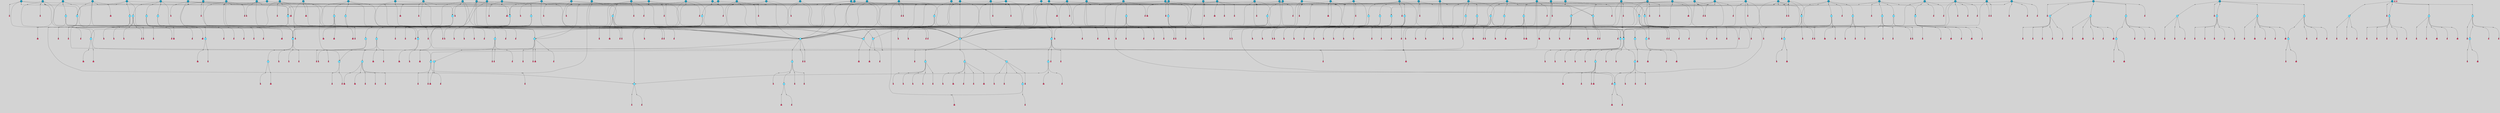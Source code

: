 // File exported with GEGELATI v1.3.1
// On the 2024-04-08 17:26:58
// With the File::TPGGraphDotExporter
digraph{
	graph[pad = "0.212, 0.055" bgcolor = lightgray]
	node[shape=circle style = filled label = ""]
		T7 [fillcolor="#66ddff"]
		T129 [fillcolor="#66ddff"]
		T327 [fillcolor="#66ddff"]
		T328 [fillcolor="#66ddff"]
		T329 [fillcolor="#66ddff"]
		T330 [fillcolor="#66ddff"]
		T331 [fillcolor="#66ddff"]
		T332 [fillcolor="#66ddff"]
		T334 [fillcolor="#66ddff"]
		T335 [fillcolor="#66ddff"]
		T336 [fillcolor="#66ddff"]
		T337 [fillcolor="#66ddff"]
		T338 [fillcolor="#66ddff"]
		T581 [fillcolor="#66ddff"]
		T582 [fillcolor="#66ddff"]
		T48 [fillcolor="#66ddff"]
		T584 [fillcolor="#66ddff"]
		T585 [fillcolor="#66ddff"]
		T586 [fillcolor="#66ddff"]
		T587 [fillcolor="#66ddff"]
		T588 [fillcolor="#66ddff"]
		T640 [fillcolor="#66ddff"]
		T641 [fillcolor="#66ddff"]
		T642 [fillcolor="#66ddff"]
		T643 [fillcolor="#66ddff"]
		T684 [fillcolor="#1199bb"]
		T711 [fillcolor="#66ddff"]
		T712 [fillcolor="#66ddff"]
		T718 [fillcolor="#1199bb"]
		T758 [fillcolor="#1199bb"]
		T764 [fillcolor="#66ddff"]
		T766 [fillcolor="#66ddff"]
		T767 [fillcolor="#66ddff"]
		T813 [fillcolor="#1199bb"]
		T814 [fillcolor="#66ddff"]
		T815 [fillcolor="#66ddff"]
		T816 [fillcolor="#66ddff"]
		T817 [fillcolor="#66ddff"]
		T818 [fillcolor="#66ddff"]
		T819 [fillcolor="#1199bb"]
		T820 [fillcolor="#66ddff"]
		T821 [fillcolor="#66ddff"]
		T822 [fillcolor="#66ddff"]
		T823 [fillcolor="#66ddff"]
		T824 [fillcolor="#66ddff"]
		T868 [fillcolor="#1199bb"]
		T874 [fillcolor="#66ddff"]
		T889 [fillcolor="#66ddff"]
		T891 [fillcolor="#66ddff"]
		T892 [fillcolor="#66ddff"]
		T893 [fillcolor="#66ddff"]
		T894 [fillcolor="#66ddff"]
		T896 [fillcolor="#66ddff"]
		T897 [fillcolor="#66ddff"]
		T898 [fillcolor="#66ddff"]
		T899 [fillcolor="#66ddff"]
		T900 [fillcolor="#66ddff"]
		T910 [fillcolor="#66ddff"]
		T912 [fillcolor="#66ddff"]
		T931 [fillcolor="#1199bb"]
		T957 [fillcolor="#66ddff"]
		T958 [fillcolor="#66ddff"]
		T959 [fillcolor="#66ddff"]
		T1045 [fillcolor="#66ddff"]
		T1047 [fillcolor="#66ddff"]
		T1049 [fillcolor="#66ddff"]
		T1050 [fillcolor="#66ddff"]
		T1051 [fillcolor="#66ddff"]
		T691 [fillcolor="#66ddff"]
		T1052 [fillcolor="#66ddff"]
		T1064 [fillcolor="#1199bb"]
		T1114 [fillcolor="#1199bb"]
		T1027 [fillcolor="#1199bb"]
		T1117 [fillcolor="#1199bb"]
		T1118 [fillcolor="#66ddff"]
		T1119 [fillcolor="#1199bb"]
		T1120 [fillcolor="#1199bb"]
		T1121 [fillcolor="#1199bb"]
		T1122 [fillcolor="#1199bb"]
		T1124 [fillcolor="#1199bb"]
		T1125 [fillcolor="#1199bb"]
		T1126 [fillcolor="#1199bb"]
		T1127 [fillcolor="#1199bb"]
		T1147 [fillcolor="#66ddff"]
		T1148 [fillcolor="#66ddff"]
		T1149 [fillcolor="#66ddff"]
		T1150 [fillcolor="#66ddff"]
		T1151 [fillcolor="#66ddff"]
		T1153 [fillcolor="#66ddff"]
		T1154 [fillcolor="#66ddff"]
		T1155 [fillcolor="#66ddff"]
		T1156 [fillcolor="#66ddff"]
		T1158 [fillcolor="#1199bb"]
		T1159 [fillcolor="#1199bb"]
		T1160 [fillcolor="#1199bb"]
		T1161 [fillcolor="#1199bb"]
		T1162 [fillcolor="#1199bb"]
		T1163 [fillcolor="#1199bb"]
		T1164 [fillcolor="#1199bb"]
		T1165 [fillcolor="#1199bb"]
		T1166 [fillcolor="#1199bb"]
		T1167 [fillcolor="#1199bb"]
		T1168 [fillcolor="#1199bb"]
		T1169 [fillcolor="#66ddff"]
		T1170 [fillcolor="#1199bb"]
		T1171 [fillcolor="#1199bb"]
		T1172 [fillcolor="#1199bb"]
		T1173 [fillcolor="#1199bb"]
		T1175 [fillcolor="#1199bb"]
		T1176 [fillcolor="#1199bb"]
		T1178 [fillcolor="#1199bb"]
		T1179 [fillcolor="#1199bb"]
		T1180 [fillcolor="#1199bb"]
		T1181 [fillcolor="#1199bb"]
		T1182 [fillcolor="#1199bb"]
		T1183 [fillcolor="#1199bb"]
		T1184 [fillcolor="#1199bb"]
		T1185 [fillcolor="#1199bb"]
		T1186 [fillcolor="#1199bb"]
		T1187 [fillcolor="#1199bb"]
		T1188 [fillcolor="#1199bb"]
		T1189 [fillcolor="#1199bb"]
		T1190 [fillcolor="#1199bb"]
		T1191 [fillcolor="#1199bb"]
		T1192 [fillcolor="#1199bb"]
		T1193 [fillcolor="#1199bb"]
		T1194 [fillcolor="#1199bb"]
		T1195 [fillcolor="#1199bb"]
		T1196 [fillcolor="#1199bb"]
		T1197 [fillcolor="#1199bb"]
		T1198 [fillcolor="#1199bb"]
		T1199 [fillcolor="#1199bb"]
		T1200 [fillcolor="#66ddff"]
		T1201 [fillcolor="#1199bb"]
		T1202 [fillcolor="#1199bb"]
		T1203 [fillcolor="#1199bb"]
		T1204 [fillcolor="#1199bb"]
		T1205 [fillcolor="#1199bb"]
		T1206 [fillcolor="#1199bb"]
		T1207 [fillcolor="#1199bb"]
		T1208 [fillcolor="#1199bb"]
		T1209 [fillcolor="#1199bb"]
		T1210 [fillcolor="#1199bb"]
		T1211 [fillcolor="#1199bb"]
		T1212 [fillcolor="#1199bb"]
		T1213 [fillcolor="#1199bb"]
		T1214 [fillcolor="#1199bb"]
		T1215 [fillcolor="#1199bb"]
		T1219 [fillcolor="#1199bb"]
		T1220 [fillcolor="#66ddff"]
		T1221 [fillcolor="#66ddff"]
		T1222 [fillcolor="#66ddff"]
		T1223 [fillcolor="#66ddff"]
		T1224 [fillcolor="#66ddff"]
		T1225 [fillcolor="#1199bb"]
		T1226 [fillcolor="#66ddff"]
		T1227 [fillcolor="#66ddff"]
		T1228 [fillcolor="#66ddff"]
		T1229 [fillcolor="#66ddff"]
		T1230 [fillcolor="#66ddff"]
		T1231 [fillcolor="#1199bb"]
		T1232 [fillcolor="#1199bb"]
		T1233 [fillcolor="#1199bb"]
		T1234 [fillcolor="#1199bb"]
		P24875 [fillcolor="#cccccc" shape=point] //-3|
		I24875 [shape=box style=invis label="1|6&2|7#0|7&#92;n10|2&0|7#1|3&#92;n9|6&2|7#2|2&#92;n5|3&0|7#0|7&#92;n1|6&2|3#0|0&#92;n2|3&2|3#2|2&#92;n5|1&2|6#0|6&#92;n"]
		P24875 -> I24875[style=invis]
		A17432 [fillcolor="#ff3366" shape=box margin=0.03 width=0 height=0 label="7"]
		T7 -> P24875 -> A17432
		P24876 [fillcolor="#cccccc" shape=point] //5|
		I24876 [shape=box style=invis label="0|5&2|3#0|1&#92;n0|6&2|1#2|4&#92;n6|2&2|6#0|7&#92;n7|4&0|3#0|1&#92;n5|4&0|7#1|6&#92;n9|1&0|5#2|2&#92;n6|3&2|3#1|7&#92;n11|7&2|4#1|6&#92;n2|5&0|1#0|0&#92;n4|7&0|0#0|2&#92;n6|2&0|6#0|0&#92;n2|1&2|6#2|4&#92;n10|0&2|0#1|0&#92;n6|6&2|4#0|6&#92;n"]
		P24876 -> I24876[style=invis]
		A17433 [fillcolor="#ff3366" shape=box margin=0.03 width=0 height=0 label="8"]
		T7 -> P24876 -> A17433
		P24877 [fillcolor="#cccccc" shape=point] //8|
		I24877 [shape=box style=invis label="9|0&0|1#2|0&#92;n10|1&2|5#1|4&#92;n8|2&2|6#0|4&#92;n2|4&2|5#2|3&#92;n4|2&2|2#0|2&#92;n7|5&0|2#0|0&#92;n8|2&2|1#1|3&#92;n8|7&0|7#2|1&#92;n1|1&0|0#0|7&#92;n5|6&2|5#1|0&#92;n6|6&2|5#0|0&#92;n11|4&0|3#2|6&#92;n4|2&2|4#0|7&#92;n5|6&0|1#2|0&#92;n11|3&0|2#0|7&#92;n"]
		P24877 -> I24877[style=invis]
		A17434 [fillcolor="#ff3366" shape=box margin=0.03 width=0 height=0 label="6"]
		T129 -> P24877 -> A17434
		P24878 [fillcolor="#cccccc" shape=point] //5|
		I24878 [shape=box style=invis label="3|0&2|0#0|1&#92;n3|0&0|7#0|1&#92;n5|3&0|2#2|6&#92;n4|4&2|4#2|6&#92;n11|2&0|7#1|6&#92;n2|7&2|2#2|5&#92;n9|3&2|6#2|7&#92;n7|7&0|0#0|4&#92;n6|1&2|4#2|3&#92;n5|4&2|0#1|6&#92;n1|3&0|7#0|4&#92;n"]
		P24878 -> I24878[style=invis]
		A17435 [fillcolor="#ff3366" shape=box margin=0.03 width=0 height=0 label="7"]
		T129 -> P24878 -> A17435
		P24879 [fillcolor="#cccccc" shape=point] //10|
		I24879 [shape=box style=invis label="4|5&2|7#2|1&#92;n1|7&2|3#0|6&#92;n3|5&2|2#0|3&#92;n10|3&0|7#1|4&#92;n7|1&0|4#2|6&#92;n10|2&0|3#1|7&#92;n9|5&2|0#0|4&#92;n4|0&0|3#2|7&#92;n11|4&2|6#1|2&#92;n5|4&2|7#0|2&#92;n2|6&2|4#0|0&#92;n6|5&0|7#2|1&#92;n5|3&2|3#1|6&#92;n10|7&2|0#1|2&#92;n"]
		P24879 -> I24879[style=invis]
		A17436 [fillcolor="#ff3366" shape=box margin=0.03 width=0 height=0 label="5"]
		T129 -> P24879 -> A17436
		P24880 [fillcolor="#cccccc" shape=point] //5|
		I24880 [shape=box style=invis label="9|4&2|3#1|3&#92;n0|4&2|4#0|5&#92;n6|1&2|6#2|5&#92;n4|0&0|5#2|0&#92;n"]
		P24880 -> I24880[style=invis]
		A17437 [fillcolor="#ff3366" shape=box margin=0.03 width=0 height=0 label="7"]
		T129 -> P24880 -> A17437
		P24881 [fillcolor="#cccccc" shape=point] //6|
		I24881 [shape=box style=invis label="9|4&2|7#0|6&#92;n8|4&0|1#1|0&#92;n1|3&0|0#2|1&#92;n2|4&0|6#2|2&#92;n5|1&2|5#0|7&#92;n3|0&0|3#2|6&#92;n2|2&2|6#0|2&#92;n8|4&0|4#2|2&#92;n5|1&2|4#0|3&#92;n9|4&0|6#0|6&#92;n5|0&2|2#1|5&#92;n11|7&0|0#1|1&#92;n0|4&0|3#0|3&#92;n7|7&2|4#2|5&#92;n1|5&0|1#2|1&#92;n"]
		P24881 -> I24881[style=invis]
		A17438 [fillcolor="#ff3366" shape=box margin=0.03 width=0 height=0 label="1"]
		T129 -> P24881 -> A17438
		P24882 [fillcolor="#cccccc" shape=point] //-4|
		I24882 [shape=box style=invis label="4|1&0|4#2|6&#92;n1|2&2|2#2|0&#92;n1|2&2|0#0|6&#92;n8|4&2|3#2|5&#92;n5|5&2|1#1|0&#92;n"]
		P24882 -> I24882[style=invis]
		A17439 [fillcolor="#ff3366" shape=box margin=0.03 width=0 height=0 label="12"]
		T330 -> P24882 -> A17439
		P24883 [fillcolor="#cccccc" shape=point] //6|
		I24883 [shape=box style=invis label="3|0&2|7#2|2&#92;n3|2&0|4#2|5&#92;n5|1&0|2#1|0&#92;n8|7&0|1#2|0&#92;n8|5&0|3#0|6&#92;n0|2&0|2#2|3&#92;n1|5&2|5#0|5&#92;n5|6&0|6#0|7&#92;n6|7&0|0#2|6&#92;n1|2&2|3#0|0&#92;n7|7&2|3#0|4&#92;n0|7&2|7#0|6&#92;n1|0&2|2#2|7&#92;n4|4&0|1#0|0&#92;n"]
		P24883 -> I24883[style=invis]
		A17440 [fillcolor="#ff3366" shape=box margin=0.03 width=0 height=0 label="11"]
		T330 -> P24883 -> A17440
		P24884 [fillcolor="#cccccc" shape=point] //-3|
		I24884 [shape=box style=invis label="8|1&2|3#0|5&#92;n0|6&0|5#0|5&#92;n3|7&2|1#0|6&#92;n3|5&0|1#0|0&#92;n9|5&2|0#0|4&#92;n3|5&0|2#0|3&#92;n10|6&2|4#1|0&#92;n9|4&2|7#2|6&#92;n1|7&2|5#2|2&#92;n"]
		P24884 -> I24884[style=invis]
		A17441 [fillcolor="#ff3366" shape=box margin=0.03 width=0 height=0 label="5"]
		T332 -> P24884 -> A17441
		P24885 [fillcolor="#cccccc" shape=point] //-2|
		I24885 [shape=box style=invis label="11|7&2|0#1|7&#92;n4|3&0|1#2|5&#92;n0|4&2|4#2|7&#92;n1|6&0|0#0|4&#92;n4|0&0|0#0|5&#92;n0|6&2|3#2|0&#92;n9|6&2|5#1|3&#92;n0|7&2|1#2|5&#92;n4|4&0|5#0|1&#92;n10|4&0|0#1|0&#92;n"]
		P24885 -> I24885[style=invis]
		A17442 [fillcolor="#ff3366" shape=box margin=0.03 width=0 height=0 label="12"]
		T328 -> P24885 -> A17442
		P24886 [fillcolor="#cccccc" shape=point] //-3|
		I24886 [shape=box style=invis label="1|6&2|7#0|7&#92;n10|2&0|7#1|3&#92;n9|6&2|7#2|2&#92;n5|3&0|7#0|7&#92;n1|6&2|3#0|0&#92;n2|3&2|3#2|2&#92;n5|1&2|6#0|6&#92;n"]
		P24886 -> I24886[style=invis]
		A17443 [fillcolor="#ff3366" shape=box margin=0.03 width=0 height=0 label="7"]
		T331 -> P24886 -> A17443
		P24887 [fillcolor="#cccccc" shape=point] //-3|
		I24887 [shape=box style=invis label="7|2&2|4#0|2&#92;n4|1&2|6#0|1&#92;n11|6&0|4#0|1&#92;n7|1&0|0#2|6&#92;n6|2&0|1#0|7&#92;n10|3&2|7#1|4&#92;n3|5&2|3#0|1&#92;n4|4&2|5#0|2&#92;n4|6&0|4#2|7&#92;n2|5&0|5#0|2&#92;n10|0&2|3#1|4&#92;n0|1&2|7#0|6&#92;n7|6&0|3#2|6&#92;n1|3&0|6#2|0&#92;n5|3&0|6#0|6&#92;n1|4&2|5#2|3&#92;n1|6&2|0#0|5&#92;n9|2&0|3#2|7&#92;n7|1&2|2#2|5&#92;n"]
		P24887 -> I24887[style=invis]
		T328 -> P24887 -> T329
		P24888 [fillcolor="#cccccc" shape=point] //-3|
		I24888 [shape=box style=invis label="3|7&0|0#0|2&#92;n11|5&0|1#1|1&#92;n4|1&0|6#2|6&#92;n4|0&0|1#0|5&#92;n"]
		P24888 -> I24888[style=invis]
		T329 -> P24888 -> T327
		P24889 [fillcolor="#cccccc" shape=point] //1|
		I24889 [shape=box style=invis label="5|1&0|6#2|7&#92;n2|4&0|4#2|2&#92;n0|6&0|5#0|4&#92;n10|6&2|5#1|6&#92;n9|3&0|1#1|7&#92;n10|3&2|2#1|0&#92;n5|0&0|0#2|1&#92;n11|3&2|3#1|5&#92;n10|3&0|1#1|0&#92;n2|4&0|1#0|1&#92;n0|2&0|3#2|4&#92;n9|2&2|1#2|5&#92;n11|7&2|6#2|6&#92;n"]
		P24889 -> I24889[style=invis]
		T327 -> P24889 -> T331
		P24890 [fillcolor="#cccccc" shape=point] //5|
		I24890 [shape=box style=invis label="10|4&2|6#1|2&#92;n8|4&0|1#1|0&#92;n0|4&2|6#0|0&#92;n8|4&2|5#2|1&#92;n7|5&2|5#1|0&#92;n3|6&0|6#2|2&#92;n1|7&0|7#0|5&#92;n2|0&0|7#2|4&#92;n9|4&2|6#2|7&#92;n2|6&2|2#0|0&#92;n11|7&2|7#0|7&#92;n5|5&0|0#0|1&#92;n10|1&0|0#1|0&#92;n7|3&0|1#2|5&#92;n9|2&2|7#1|5&#92;n9|0&2|5#1|2&#92;n1|6&2|4#2|2&#92;n3|3&2|2#0|7&#92;n1|6&2|0#0|0&#92;n6|4&2|6#1|0&#92;n"]
		P24890 -> I24890[style=invis]
		A17444 [fillcolor="#ff3366" shape=box margin=0.03 width=0 height=0 label="1"]
		T329 -> P24890 -> A17444
		P24891 [fillcolor="#cccccc" shape=point] //5|
		I24891 [shape=box style=invis label="0|5&2|3#0|1&#92;n0|6&2|1#2|4&#92;n6|2&2|6#0|7&#92;n7|4&0|3#0|1&#92;n5|4&0|7#1|6&#92;n9|1&0|5#2|2&#92;n6|3&2|3#1|7&#92;n11|7&2|4#1|6&#92;n2|5&0|1#0|0&#92;n4|7&0|0#0|2&#92;n6|2&0|6#0|0&#92;n2|1&2|6#2|4&#92;n10|0&2|0#1|0&#92;n6|6&2|4#0|6&#92;n"]
		P24891 -> I24891[style=invis]
		A17445 [fillcolor="#ff3366" shape=box margin=0.03 width=0 height=0 label="8"]
		T331 -> P24891 -> A17445
		P24892 [fillcolor="#cccccc" shape=point] //-2|
		I24892 [shape=box style=invis label="4|1&0|4#0|3&#92;n4|2&0|5#2|0&#92;n5|5&2|6#0|5&#92;n1|4&0|1#0|2&#92;n6|3&2|7#1|5&#92;n0|4&2|0#0|3&#92;n8|5&2|5#1|2&#92;n10|7&2|7#1|1&#92;n3|4&0|0#2|1&#92;n3|6&2|5#2|5&#92;n8|3&0|1#0|7&#92;n10|0&2|7#1|3&#92;n4|1&2|4#0|1&#92;n9|3&2|0#0|4&#92;n3|6&2|0#0|4&#92;n1|2&0|6#2|1&#92;n4|0&2|1#2|2&#92;n"]
		P24892 -> I24892[style=invis]
		A17446 [fillcolor="#ff3366" shape=box margin=0.03 width=0 height=0 label="14"]
		T327 -> P24892 -> A17446
		P24893 [fillcolor="#cccccc" shape=point] //5|
		I24893 [shape=box style=invis label="8|1&2|6#0|6&#92;n3|0&0|7#0|1&#92;n11|3&0|2#2|6&#92;n4|4&2|4#2|6&#92;n11|2&0|7#1|6&#92;n2|7&2|2#2|5&#92;n7|7&0|0#0|4&#92;n6|1&2|4#2|3&#92;n5|4&2|0#1|6&#92;n3|0&2|0#0|1&#92;n1|3&0|7#0|4&#92;n"]
		P24893 -> I24893[style=invis]
		A17447 [fillcolor="#ff3366" shape=box margin=0.03 width=0 height=0 label="7"]
		T329 -> P24893 -> A17447
		P24894 [fillcolor="#cccccc" shape=point] //5|
		I24894 [shape=box style=invis label="3|0&2|0#0|1&#92;n3|0&0|7#0|1&#92;n5|3&0|2#2|6&#92;n4|4&2|4#2|6&#92;n11|2&0|7#1|6&#92;n2|7&2|2#2|5&#92;n9|3&2|6#2|7&#92;n7|7&0|0#0|4&#92;n6|1&2|4#2|3&#92;n5|4&2|0#1|6&#92;n1|3&0|7#0|4&#92;n"]
		P24894 -> I24894[style=invis]
		A17448 [fillcolor="#ff3366" shape=box margin=0.03 width=0 height=0 label="7"]
		T327 -> P24894 -> A17448
		P24895 [fillcolor="#cccccc" shape=point] //2|
		I24895 [shape=box style=invis label="4|1&0|4#2|6&#92;n5|5&2|1#1|0&#92;n1|0&2|0#0|6&#92;n8|4&2|3#2|5&#92;n"]
		P24895 -> I24895[style=invis]
		T328 -> P24895 -> T330
		P24896 [fillcolor="#cccccc" shape=point] //0|
		I24896 [shape=box style=invis label="2|5&0|1#0|6&#92;n6|1&2|2#2|7&#92;n8|0&0|3#1|4&#92;n4|3&2|5#2|4&#92;n8|1&2|4#0|0&#92;n6|6&0|1#2|6&#92;n11|7&2|4#2|5&#92;n6|2&2|4#0|2&#92;n8|5&2|4#2|4&#92;n2|1&2|1#2|2&#92;n2|7&2|5#2|6&#92;n9|7&0|5#0|4&#92;n1|2&0|5#2|6&#92;n4|2&2|3#2|7&#92;n3|3&2|1#0|2&#92;n"]
		P24896 -> I24896[style=invis]
		A17449 [fillcolor="#ff3366" shape=box margin=0.03 width=0 height=0 label="5"]
		T332 -> P24896 -> A17449
		P24897 [fillcolor="#cccccc" shape=point] //7|
		I24897 [shape=box style=invis label="7|0&2|1#2|0&#92;n9|7&2|1#1|7&#92;n8|2&0|1#1|0&#92;n6|6&0|2#1|1&#92;n2|2&0|5#0|0&#92;n5|7&0|0#2|1&#92;n5|1&2|5#1|5&#92;n4|7&2|4#2|3&#92;n10|5&2|2#1|5&#92;n1|3&2|2#2|0&#92;n10|2&2|6#1|5&#92;n"]
		P24897 -> I24897[style=invis]
		A17450 [fillcolor="#ff3366" shape=box margin=0.03 width=0 height=0 label="1"]
		T329 -> P24897 -> A17450
		P24898 [fillcolor="#cccccc" shape=point] //7|
		I24898 [shape=box style=invis label="6|1&2|6#2|7&#92;n7|0&2|4#2|3&#92;n3|3&0|7#0|6&#92;n5|4&0|2#2|4&#92;n8|5&2|6#2|7&#92;n0|0&2|3#0|3&#92;n5|4&2|4#2|6&#92;n"]
		P24898 -> I24898[style=invis]
		T329 -> P24898 -> T332
		P24899 [fillcolor="#cccccc" shape=point] //7|
		I24899 [shape=box style=invis label="0|2&2|4#2|6&#92;n5|3&0|6#0|1&#92;n4|7&2|6#0|5&#92;n7|6&0|7#0|5&#92;n10|7&2|2#1|1&#92;n"]
		P24899 -> I24899[style=invis]
		A17451 [fillcolor="#ff3366" shape=box margin=0.03 width=0 height=0 label="4"]
		T332 -> P24899 -> A17451
		P24900 [fillcolor="#cccccc" shape=point] //-4|
		I24900 [shape=box style=invis label="4|1&0|4#2|6&#92;n1|2&2|2#2|0&#92;n1|2&2|0#0|6&#92;n8|4&2|3#2|5&#92;n5|5&2|1#1|0&#92;n"]
		P24900 -> I24900[style=invis]
		A17452 [fillcolor="#ff3366" shape=box margin=0.03 width=0 height=0 label="12"]
		T338 -> P24900 -> A17452
		P24901 [fillcolor="#cccccc" shape=point] //6|
		I24901 [shape=box style=invis label="3|0&2|7#2|2&#92;n3|2&0|4#2|5&#92;n5|1&0|2#1|0&#92;n8|7&0|1#2|0&#92;n8|5&0|3#0|6&#92;n0|2&0|2#2|3&#92;n1|5&2|5#0|5&#92;n5|6&0|6#0|7&#92;n6|7&0|0#2|6&#92;n1|2&2|3#0|0&#92;n7|7&2|3#0|4&#92;n0|7&2|7#0|6&#92;n1|0&2|2#2|7&#92;n4|4&0|1#0|0&#92;n"]
		P24901 -> I24901[style=invis]
		A17453 [fillcolor="#ff3366" shape=box margin=0.03 width=0 height=0 label="11"]
		T338 -> P24901 -> A17453
		P24902 [fillcolor="#cccccc" shape=point] //-3|
		I24902 [shape=box style=invis label="8|1&2|3#0|5&#92;n0|6&0|5#0|5&#92;n3|7&2|1#0|6&#92;n3|5&0|1#0|0&#92;n9|5&2|0#0|4&#92;n3|5&0|2#0|3&#92;n10|6&2|4#1|0&#92;n9|4&2|7#2|6&#92;n1|7&2|5#2|2&#92;n"]
		P24902 -> I24902[style=invis]
		A17454 [fillcolor="#ff3366" shape=box margin=0.03 width=0 height=0 label="5"]
		T337 -> P24902 -> A17454
		P24903 [fillcolor="#cccccc" shape=point] //7|
		I24903 [shape=box style=invis label="7|0&2|1#2|0&#92;n9|7&2|1#1|7&#92;n8|2&0|1#1|0&#92;n6|6&0|2#1|1&#92;n2|2&0|5#0|0&#92;n5|7&0|0#2|1&#92;n5|1&2|5#1|5&#92;n4|7&2|4#2|3&#92;n10|5&2|2#1|5&#92;n1|3&2|2#2|0&#92;n10|2&2|6#1|5&#92;n"]
		P24903 -> I24903[style=invis]
		A17455 [fillcolor="#ff3366" shape=box margin=0.03 width=0 height=0 label="1"]
		T335 -> P24903 -> A17455
		P24904 [fillcolor="#cccccc" shape=point] //7|
		I24904 [shape=box style=invis label="6|1&2|6#2|7&#92;n7|0&2|4#2|3&#92;n3|3&0|7#0|6&#92;n5|4&0|2#2|4&#92;n8|5&2|6#2|7&#92;n0|0&2|3#0|3&#92;n5|4&2|4#2|6&#92;n"]
		P24904 -> I24904[style=invis]
		T335 -> P24904 -> T337
		P24905 [fillcolor="#cccccc" shape=point] //0|
		I24905 [shape=box style=invis label="2|5&0|1#0|6&#92;n6|1&2|2#2|7&#92;n8|0&0|3#1|4&#92;n4|3&2|5#2|4&#92;n8|1&2|4#0|0&#92;n6|6&0|1#2|6&#92;n11|7&2|4#2|5&#92;n6|2&2|4#0|2&#92;n8|5&2|4#2|4&#92;n2|1&2|1#2|2&#92;n2|7&2|5#2|6&#92;n9|7&0|5#0|4&#92;n1|2&0|5#2|6&#92;n4|2&2|3#2|7&#92;n3|3&2|1#0|2&#92;n"]
		P24905 -> I24905[style=invis]
		A17456 [fillcolor="#ff3366" shape=box margin=0.03 width=0 height=0 label="5"]
		T337 -> P24905 -> A17456
		P24906 [fillcolor="#cccccc" shape=point] //-3|
		I24906 [shape=box style=invis label="3|7&0|0#0|2&#92;n11|5&0|1#1|1&#92;n4|1&0|6#2|6&#92;n4|0&0|1#0|5&#92;n"]
		P24906 -> I24906[style=invis]
		T335 -> P24906 -> T334
		P24907 [fillcolor="#cccccc" shape=point] //-3|
		I24907 [shape=box style=invis label="1|6&2|7#0|7&#92;n10|2&0|7#1|3&#92;n9|6&2|7#2|2&#92;n5|3&0|7#0|7&#92;n1|6&2|3#0|0&#92;n2|3&2|3#2|2&#92;n5|1&2|6#0|6&#92;n"]
		P24907 -> I24907[style=invis]
		A17457 [fillcolor="#ff3366" shape=box margin=0.03 width=0 height=0 label="7"]
		T336 -> P24907 -> A17457
		P24908 [fillcolor="#cccccc" shape=point] //1|
		I24908 [shape=box style=invis label="5|1&0|6#2|7&#92;n2|4&0|4#2|2&#92;n0|6&0|5#0|4&#92;n10|6&2|5#1|6&#92;n9|3&0|1#1|7&#92;n10|3&2|2#1|0&#92;n5|0&0|0#2|1&#92;n11|3&2|3#1|5&#92;n10|3&0|1#1|0&#92;n2|4&0|1#0|1&#92;n0|2&0|3#2|4&#92;n9|2&2|1#2|5&#92;n11|7&2|6#2|6&#92;n"]
		P24908 -> I24908[style=invis]
		T334 -> P24908 -> T336
		P24909 [fillcolor="#cccccc" shape=point] //5|
		I24909 [shape=box style=invis label="8|1&2|6#0|6&#92;n3|0&0|7#0|1&#92;n11|3&0|2#2|6&#92;n4|4&2|4#2|6&#92;n11|2&0|7#1|6&#92;n2|7&2|2#2|5&#92;n7|7&0|0#0|4&#92;n6|1&2|4#2|3&#92;n5|4&2|0#1|6&#92;n3|0&2|0#0|1&#92;n1|3&0|7#0|4&#92;n"]
		P24909 -> I24909[style=invis]
		A17458 [fillcolor="#ff3366" shape=box margin=0.03 width=0 height=0 label="7"]
		T335 -> P24909 -> A17458
		P24910 [fillcolor="#cccccc" shape=point] //5|
		I24910 [shape=box style=invis label="0|5&2|3#0|1&#92;n0|6&2|1#2|4&#92;n6|2&2|6#0|7&#92;n7|4&0|3#0|1&#92;n5|4&0|7#1|6&#92;n9|1&0|5#2|2&#92;n6|3&2|3#1|7&#92;n11|7&2|4#1|6&#92;n2|5&0|1#0|0&#92;n4|7&0|0#0|2&#92;n6|2&0|6#0|0&#92;n2|1&2|6#2|4&#92;n10|0&2|0#1|0&#92;n6|6&2|4#0|6&#92;n"]
		P24910 -> I24910[style=invis]
		A17459 [fillcolor="#ff3366" shape=box margin=0.03 width=0 height=0 label="8"]
		T336 -> P24910 -> A17459
		P24911 [fillcolor="#cccccc" shape=point] //5|
		I24911 [shape=box style=invis label="3|0&2|0#0|1&#92;n3|0&0|7#0|1&#92;n5|3&0|2#2|6&#92;n4|4&2|4#2|6&#92;n11|2&0|7#1|6&#92;n2|7&2|2#2|5&#92;n9|3&2|6#2|7&#92;n7|7&0|0#0|4&#92;n6|1&2|4#2|3&#92;n5|4&2|0#1|6&#92;n1|3&0|7#0|4&#92;n"]
		P24911 -> I24911[style=invis]
		A17460 [fillcolor="#ff3366" shape=box margin=0.03 width=0 height=0 label="7"]
		T334 -> P24911 -> A17460
		P24912 [fillcolor="#cccccc" shape=point] //-2|
		I24912 [shape=box style=invis label="4|1&0|4#0|3&#92;n4|2&0|5#2|0&#92;n5|5&2|6#0|5&#92;n1|4&0|1#0|2&#92;n6|3&2|7#1|5&#92;n0|4&2|0#0|3&#92;n8|5&2|5#1|2&#92;n10|7&2|7#1|1&#92;n3|4&0|0#2|1&#92;n3|6&2|5#2|5&#92;n8|3&0|1#0|7&#92;n10|0&2|7#1|3&#92;n4|1&2|4#0|1&#92;n9|3&2|0#0|4&#92;n3|6&2|0#0|4&#92;n1|2&0|6#2|1&#92;n4|0&2|1#2|2&#92;n"]
		P24912 -> I24912[style=invis]
		A17461 [fillcolor="#ff3366" shape=box margin=0.03 width=0 height=0 label="14"]
		T334 -> P24912 -> A17461
		P24913 [fillcolor="#cccccc" shape=point] //5|
		I24913 [shape=box style=invis label="10|4&2|6#1|2&#92;n8|4&0|1#1|0&#92;n0|4&2|6#0|0&#92;n8|4&2|5#2|1&#92;n7|5&2|5#1|0&#92;n3|6&0|6#2|2&#92;n1|7&0|7#0|5&#92;n2|0&0|7#2|4&#92;n9|4&2|6#2|7&#92;n2|6&2|2#0|0&#92;n11|7&2|7#0|7&#92;n5|5&0|0#0|1&#92;n10|1&0|0#1|0&#92;n7|3&0|1#2|5&#92;n9|2&2|7#1|5&#92;n9|0&2|5#1|2&#92;n1|6&2|4#2|2&#92;n3|3&2|2#0|7&#92;n1|6&2|0#0|0&#92;n6|4&2|6#1|0&#92;n"]
		P24913 -> I24913[style=invis]
		A17462 [fillcolor="#ff3366" shape=box margin=0.03 width=0 height=0 label="1"]
		T335 -> P24913 -> A17462
		P24914 [fillcolor="#cccccc" shape=point] //7|
		I24914 [shape=box style=invis label="0|2&2|4#2|6&#92;n5|3&0|6#0|1&#92;n4|7&2|6#0|5&#92;n7|6&0|7#0|5&#92;n10|7&2|2#1|1&#92;n"]
		P24914 -> I24914[style=invis]
		A17463 [fillcolor="#ff3366" shape=box margin=0.03 width=0 height=0 label="4"]
		T337 -> P24914 -> A17463
		P24915 [fillcolor="#cccccc" shape=point] //0|
		I24915 [shape=box style=invis label="2|5&0|1#0|6&#92;n6|1&2|2#2|7&#92;n8|0&0|3#1|4&#92;n4|3&2|5#2|4&#92;n8|1&2|4#0|0&#92;n6|6&0|1#2|6&#92;n11|7&2|4#2|5&#92;n6|2&2|4#0|2&#92;n8|5&2|4#2|4&#92;n2|1&2|1#2|2&#92;n2|7&2|5#2|6&#92;n9|7&0|5#0|4&#92;n1|2&0|5#2|6&#92;n4|2&2|3#2|7&#92;n3|3&2|1#0|2&#92;n"]
		P24915 -> I24915[style=invis]
		A17464 [fillcolor="#ff3366" shape=box margin=0.03 width=0 height=0 label="5"]
		T48 -> P24915 -> A17464
		P24916 [fillcolor="#cccccc" shape=point] //-1|
		I24916 [shape=box style=invis label="6|4&0|4#2|4&#92;n4|5&2|5#2|4&#92;n9|7&2|5#0|3&#92;n3|7&2|6#0|6&#92;n8|7&0|6#0|4&#92;n2|1&2|0#0|1&#92;n8|6&0|0#2|5&#92;n2|1&0|2#0|3&#92;n6|1&0|7#2|6&#92;n6|3&0|1#1|6&#92;n5|4&2|7#0|4&#92;n0|7&0|4#2|0&#92;n11|0&2|0#2|5&#92;n3|7&2|0#2|7&#92;n8|3&2|7#1|4&#92;n5|7&0|6#0|4&#92;n0|0&2|3#2|3&#92;n5|4&2|1#0|3&#92;n0|4&0|3#2|5&#92;n"]
		P24916 -> I24916[style=invis]
		A17465 [fillcolor="#ff3366" shape=box margin=0.03 width=0 height=0 label="10"]
		T48 -> P24916 -> A17465
		P24917 [fillcolor="#cccccc" shape=point] //-6|
		I24917 [shape=box style=invis label="11|1&0|7#2|0&#92;n10|4&0|1#1|0&#92;n4|3&2|4#2|1&#92;n0|5&2|0#0|0&#92;n6|1&0|0#0|3&#92;n8|2&2|0#0|4&#92;n11|4&2|0#1|6&#92;n7|0&2|6#2|3&#92;n5|3&2|6#2|0&#92;n2|0&2|0#0|4&#92;n"]
		P24917 -> I24917[style=invis]
		A17466 [fillcolor="#ff3366" shape=box margin=0.03 width=0 height=0 label="9"]
		T581 -> P24917 -> A17466
		P24918 [fillcolor="#cccccc" shape=point] //-7|
		I24918 [shape=box style=invis label="6|1&0|2#0|3&#92;n1|2&0|1#2|0&#92;n10|3&2|2#1|1&#92;n0|1&0|2#0|7&#92;n4|6&2|7#2|4&#92;n6|0&2|7#0|6&#92;n"]
		P24918 -> I24918[style=invis]
		A17467 [fillcolor="#ff3366" shape=box margin=0.03 width=0 height=0 label="7"]
		T48 -> P24918 -> A17467
		P24919 [fillcolor="#cccccc" shape=point] //-6|
		I24919 [shape=box style=invis label="11|7&0|1#0|6&#92;n3|5&0|1#0|3&#92;n1|5&0|5#0|6&#92;n1|7&2|5#2|2&#92;n0|0&0|2#2|2&#92;n4|4&0|1#0|5&#92;n6|4&2|2#0|2&#92;n0|6&2|5#0|5&#92;n0|3&2|2#2|6&#92;n"]
		P24919 -> I24919[style=invis]
		A17468 [fillcolor="#ff3366" shape=box margin=0.03 width=0 height=0 label="5"]
		T48 -> P24919 -> A17468
		P24920 [fillcolor="#cccccc" shape=point] //2|
		I24920 [shape=box style=invis label="3|0&2|0#0|1&#92;n11|2&0|7#1|6&#92;n8|7&2|4#0|5&#92;n5|3&0|2#2|6&#92;n4|4&2|4#2|6&#92;n3|0&0|7#0|1&#92;n2|7&2|2#2|5&#92;n9|3&2|6#2|7&#92;n7|7&0|0#0|4&#92;n6|1&2|4#1|3&#92;n5|4&2|0#1|6&#92;n1|3&0|7#0|4&#92;n"]
		P24920 -> I24920[style=invis]
		A17469 [fillcolor="#ff3366" shape=box margin=0.03 width=0 height=0 label="7"]
		T582 -> P24920 -> A17469
		P24921 [fillcolor="#cccccc" shape=point] //4|
		I24921 [shape=box style=invis label="4|3&0|6#0|3&#92;n5|7&2|3#2|2&#92;n5|6&0|7#1|2&#92;n1|4&2|6#0|3&#92;n8|4&2|1#2|5&#92;n9|5&2|4#1|4&#92;n2|4&0|5#0|7&#92;n10|0&0|6#1|3&#92;n3|0&0|6#0|2&#92;n2|7&2|7#2|6&#92;n5|2&0|5#1|5&#92;n10|4&2|5#1|7&#92;n4|0&0|4#2|4&#92;n11|1&0|4#2|6&#92;n10|6&2|0#1|4&#92;n9|7&0|3#1|4&#92;n4|5&2|7#0|6&#92;n11|5&2|6#2|3&#92;n0|3&0|5#0|1&#92;n"]
		P24921 -> I24921[style=invis]
		A17470 [fillcolor="#ff3366" shape=box margin=0.03 width=0 height=0 label="13"]
		T48 -> P24921 -> A17470
		P24922 [fillcolor="#cccccc" shape=point] //-5|
		I24922 [shape=box style=invis label="0|0&2|3#0|2&#92;n10|5&0|6#1|3&#92;n7|3&0|6#2|3&#92;n3|4&0|6#0|6&#92;n10|5&0|2#1|1&#92;n5|0&0|1#0|3&#92;n6|6&2|5#1|5&#92;n7|4&0|2#1|7&#92;n5|7&0|1#2|5&#92;n1|5&0|0#0|3&#92;n7|5&2|1#2|6&#92;n9|0&0|2#0|0&#92;n4|0&2|4#0|0&#92;n4|6&0|0#2|3&#92;n3|1&0|6#2|5&#92;n7|7&2|1#2|3&#92;n9|4&2|2#0|6&#92;n"]
		P24922 -> I24922[style=invis]
		T582 -> P24922 -> T581
		P24923 [fillcolor="#cccccc" shape=point] //2|
		I24923 [shape=box style=invis label="6|3&2|7#1|4&#92;n8|6&0|0#2|5&#92;n2|1&0|2#0|3&#92;n8|7&0|6#0|4&#92;n2|1&2|0#0|1&#92;n0|0&2|2#2|3&#92;n6|6&0|7#2|1&#92;n6|1&0|7#2|6&#92;n5|4&2|7#0|4&#92;n0|3&0|4#2|0&#92;n11|0&2|0#2|5&#92;n4|5&2|5#2|4&#92;n5|7&0|6#0|4&#92;n9|7&2|5#0|3&#92;n5|4&2|1#0|3&#92;n5|3&0|1#1|7&#92;n0|4&0|3#2|5&#92;n"]
		P24923 -> I24923[style=invis]
		A17471 [fillcolor="#ff3366" shape=box margin=0.03 width=0 height=0 label="10"]
		T581 -> P24923 -> A17471
		P24924 [fillcolor="#cccccc" shape=point] //7|
		I24924 [shape=box style=invis label="7|4&2|1#2|0&#92;n4|1&2|4#2|3&#92;n5|0&2|0#2|2&#92;n6|1&2|4#2|6&#92;n"]
		P24924 -> I24924[style=invis]
		A17472 [fillcolor="#ff3366" shape=box margin=0.03 width=0 height=0 label="9"]
		T582 -> P24924 -> A17472
		P24925 [fillcolor="#cccccc" shape=point] //-6|
		I24925 [shape=box style=invis label="11|1&0|7#2|0&#92;n10|4&0|1#1|0&#92;n4|3&2|4#2|1&#92;n0|5&2|0#0|0&#92;n6|1&0|0#0|3&#92;n8|2&2|0#0|4&#92;n11|4&2|0#1|6&#92;n7|0&2|6#2|3&#92;n5|3&2|6#2|0&#92;n2|0&2|0#0|4&#92;n"]
		P24925 -> I24925[style=invis]
		A17473 [fillcolor="#ff3366" shape=box margin=0.03 width=0 height=0 label="9"]
		T582 -> P24925 -> A17473
		P24926 [fillcolor="#cccccc" shape=point] //6|
		I24926 [shape=box style=invis label="9|4&2|7#0|6&#92;n8|4&0|1#1|0&#92;n1|3&0|0#2|1&#92;n2|4&0|6#2|2&#92;n5|1&2|5#0|7&#92;n3|0&0|3#2|6&#92;n2|2&2|6#0|2&#92;n8|4&0|4#2|2&#92;n5|1&2|4#0|3&#92;n9|4&0|6#0|6&#92;n5|0&2|2#1|5&#92;n11|7&0|0#1|1&#92;n0|4&0|3#0|3&#92;n7|7&2|4#2|5&#92;n1|5&0|1#2|1&#92;n"]
		P24926 -> I24926[style=invis]
		A17474 [fillcolor="#ff3366" shape=box margin=0.03 width=0 height=0 label="1"]
		T586 -> P24926 -> A17474
		P24927 [fillcolor="#cccccc" shape=point] //5|
		I24927 [shape=box style=invis label="9|4&2|3#1|3&#92;n0|4&2|4#0|5&#92;n6|1&2|6#2|5&#92;n4|0&0|5#2|0&#92;n"]
		P24927 -> I24927[style=invis]
		A17475 [fillcolor="#ff3366" shape=box margin=0.03 width=0 height=0 label="7"]
		T586 -> P24927 -> A17475
		P24928 [fillcolor="#cccccc" shape=point] //10|
		I24928 [shape=box style=invis label="4|5&2|7#2|1&#92;n1|7&2|3#0|6&#92;n3|5&2|2#0|3&#92;n10|3&0|7#1|4&#92;n7|1&0|4#2|6&#92;n10|2&0|3#1|7&#92;n9|5&2|0#0|4&#92;n4|0&0|3#2|7&#92;n11|4&2|6#1|2&#92;n5|4&2|7#0|2&#92;n2|6&2|4#0|0&#92;n6|5&0|7#2|1&#92;n5|3&2|3#1|6&#92;n10|7&2|0#1|2&#92;n"]
		P24928 -> I24928[style=invis]
		A17476 [fillcolor="#ff3366" shape=box margin=0.03 width=0 height=0 label="5"]
		T586 -> P24928 -> A17476
		P24929 [fillcolor="#cccccc" shape=point] //5|
		I24929 [shape=box style=invis label="3|0&2|0#0|1&#92;n3|0&0|7#0|1&#92;n5|3&0|2#2|6&#92;n4|4&2|4#2|6&#92;n11|2&0|7#1|6&#92;n2|7&2|2#2|5&#92;n9|3&2|6#2|7&#92;n7|7&0|0#0|4&#92;n6|1&2|4#2|3&#92;n5|4&2|0#1|6&#92;n1|3&0|7#0|4&#92;n"]
		P24929 -> I24929[style=invis]
		A17477 [fillcolor="#ff3366" shape=box margin=0.03 width=0 height=0 label="7"]
		T586 -> P24929 -> A17477
		P24930 [fillcolor="#cccccc" shape=point] //8|
		I24930 [shape=box style=invis label="9|0&0|1#2|0&#92;n10|1&2|5#1|4&#92;n8|2&2|6#0|4&#92;n2|4&2|5#2|3&#92;n4|2&2|2#0|2&#92;n7|5&0|2#0|0&#92;n8|2&2|1#1|3&#92;n8|7&0|7#2|1&#92;n1|1&0|0#0|7&#92;n5|6&2|5#1|0&#92;n6|6&2|5#0|0&#92;n11|4&0|3#2|6&#92;n4|2&2|4#0|7&#92;n5|6&0|1#2|0&#92;n11|3&0|2#0|7&#92;n"]
		P24930 -> I24930[style=invis]
		A17478 [fillcolor="#ff3366" shape=box margin=0.03 width=0 height=0 label="6"]
		T586 -> P24930 -> A17478
		P24931 [fillcolor="#cccccc" shape=point] //-6|
		I24931 [shape=box style=invis label="0|5&2|3#0|1&#92;n0|6&2|1#2|4&#92;n5|4&0|7#1|6&#92;n9|0&2|7#1|1&#92;n7|4&0|3#0|1&#92;n11|7&2|4#1|6&#92;n9|1&0|5#2|2&#92;n6|2&2|6#0|7&#92;n2|7&0|1#0|0&#92;n4|7&0|0#0|2&#92;n6|2&0|6#0|0&#92;n2|1&2|6#2|4&#92;n10|0&0|0#1|0&#92;n6|6&2|4#0|6&#92;n"]
		P24931 -> I24931[style=invis]
		T588 -> P24931 -> T586
		P24932 [fillcolor="#cccccc" shape=point] //0|
		I24932 [shape=box style=invis label="2|5&0|1#0|6&#92;n6|1&2|2#2|7&#92;n8|0&0|3#1|4&#92;n4|3&2|5#2|4&#92;n8|1&2|4#0|0&#92;n6|6&0|1#2|6&#92;n11|7&2|4#2|5&#92;n6|2&2|4#0|2&#92;n8|5&2|4#2|4&#92;n2|1&2|1#2|2&#92;n2|7&2|5#2|6&#92;n9|7&0|5#0|4&#92;n1|2&0|5#2|6&#92;n4|2&2|3#2|7&#92;n3|3&2|1#0|2&#92;n"]
		P24932 -> I24932[style=invis]
		A17479 [fillcolor="#ff3366" shape=box margin=0.03 width=0 height=0 label="5"]
		T587 -> P24932 -> A17479
		P24933 [fillcolor="#cccccc" shape=point] //-7|
		I24933 [shape=box style=invis label="6|1&0|2#0|3&#92;n1|2&0|1#2|0&#92;n10|3&2|2#1|1&#92;n0|1&0|2#0|7&#92;n4|6&2|7#2|4&#92;n6|0&2|7#0|6&#92;n"]
		P24933 -> I24933[style=invis]
		A17480 [fillcolor="#ff3366" shape=box margin=0.03 width=0 height=0 label="7"]
		T587 -> P24933 -> A17480
		P24934 [fillcolor="#cccccc" shape=point] //7|
		I24934 [shape=box style=invis label="7|4&2|1#2|0&#92;n4|1&2|4#2|3&#92;n5|0&2|0#2|2&#92;n6|1&2|4#2|6&#92;n"]
		P24934 -> I24934[style=invis]
		A17481 [fillcolor="#ff3366" shape=box margin=0.03 width=0 height=0 label="9"]
		T585 -> P24934 -> A17481
		P24935 [fillcolor="#cccccc" shape=point] //-1|
		I24935 [shape=box style=invis label="6|4&0|4#2|4&#92;n4|5&2|5#2|4&#92;n9|7&2|5#0|3&#92;n3|7&2|6#0|6&#92;n8|7&0|6#0|4&#92;n2|1&2|0#0|1&#92;n8|6&0|0#2|5&#92;n2|1&0|2#0|3&#92;n6|1&0|7#2|6&#92;n6|3&0|1#1|6&#92;n5|4&2|7#0|4&#92;n0|7&0|4#2|0&#92;n11|0&2|0#2|5&#92;n3|7&2|0#2|7&#92;n8|3&2|7#1|4&#92;n5|7&0|6#0|4&#92;n0|0&2|3#2|3&#92;n5|4&2|1#0|3&#92;n0|4&0|3#2|5&#92;n"]
		P24935 -> I24935[style=invis]
		A17482 [fillcolor="#ff3366" shape=box margin=0.03 width=0 height=0 label="10"]
		T587 -> P24935 -> A17482
		P24936 [fillcolor="#cccccc" shape=point] //-6|
		I24936 [shape=box style=invis label="11|7&0|1#0|6&#92;n3|5&0|1#0|3&#92;n1|5&0|5#0|6&#92;n1|7&2|5#2|2&#92;n0|0&0|2#2|2&#92;n4|4&0|1#0|5&#92;n6|4&2|2#0|2&#92;n0|6&2|5#0|5&#92;n0|3&2|2#2|6&#92;n"]
		P24936 -> I24936[style=invis]
		A17483 [fillcolor="#ff3366" shape=box margin=0.03 width=0 height=0 label="5"]
		T587 -> P24936 -> A17483
		P24937 [fillcolor="#cccccc" shape=point] //4|
		I24937 [shape=box style=invis label="6|2&0|6#2|7&#92;n11|5&2|2#1|2&#92;n4|0&2|5#0|2&#92;n1|6&2|4#0|3&#92;n10|2&2|4#1|4&#92;n6|3&2|3#1|7&#92;n7|4&0|3#0|1&#92;n5|7&0|6#1|0&#92;n7|1&2|2#0|1&#92;n9|2&2|6#1|2&#92;n2|1&2|6#0|4&#92;n"]
		P24937 -> I24937[style=invis]
		A17484 [fillcolor="#ff3366" shape=box margin=0.03 width=0 height=0 label="8"]
		T588 -> P24937 -> A17484
		P24938 [fillcolor="#cccccc" shape=point] //4|
		I24938 [shape=box style=invis label="4|3&0|6#0|3&#92;n5|7&2|3#2|2&#92;n5|6&0|7#1|2&#92;n1|4&2|6#0|3&#92;n8|4&2|1#2|5&#92;n9|5&2|4#1|4&#92;n2|4&0|5#0|7&#92;n10|0&0|6#1|3&#92;n3|0&0|6#0|2&#92;n2|7&2|7#2|6&#92;n5|2&0|5#1|5&#92;n10|4&2|5#1|7&#92;n4|0&0|4#2|4&#92;n11|1&0|4#2|6&#92;n10|6&2|0#1|4&#92;n9|7&0|3#1|4&#92;n4|5&2|7#0|6&#92;n11|5&2|6#2|3&#92;n0|3&0|5#0|1&#92;n"]
		P24938 -> I24938[style=invis]
		A17485 [fillcolor="#ff3366" shape=box margin=0.03 width=0 height=0 label="13"]
		T587 -> P24938 -> A17485
		P24939 [fillcolor="#cccccc" shape=point] //-6|
		I24939 [shape=box style=invis label="11|1&0|7#2|0&#92;n10|4&0|1#1|0&#92;n4|3&2|4#2|1&#92;n0|5&2|0#0|0&#92;n6|1&0|0#0|3&#92;n8|2&2|0#0|4&#92;n11|4&2|0#1|6&#92;n7|0&2|6#2|3&#92;n5|3&2|6#2|0&#92;n2|0&2|0#0|4&#92;n"]
		P24939 -> I24939[style=invis]
		A17486 [fillcolor="#ff3366" shape=box margin=0.03 width=0 height=0 label="9"]
		T584 -> P24939 -> A17486
		P24940 [fillcolor="#cccccc" shape=point] //-5|
		I24940 [shape=box style=invis label="0|0&2|3#0|2&#92;n10|5&0|6#1|3&#92;n7|3&0|6#2|3&#92;n3|4&0|6#0|6&#92;n10|5&0|2#1|1&#92;n5|0&0|1#0|3&#92;n6|6&2|5#1|5&#92;n7|4&0|2#1|7&#92;n5|7&0|1#2|5&#92;n1|5&0|0#0|3&#92;n7|5&2|1#2|6&#92;n9|0&0|2#0|0&#92;n4|0&2|4#0|0&#92;n4|6&0|0#2|3&#92;n3|1&0|6#2|5&#92;n7|7&2|1#2|3&#92;n9|4&2|2#0|6&#92;n"]
		P24940 -> I24940[style=invis]
		T585 -> P24940 -> T584
		P24941 [fillcolor="#cccccc" shape=point] //-6|
		I24941 [shape=box style=invis label="11|1&0|7#2|0&#92;n10|4&0|1#1|0&#92;n4|3&2|4#2|1&#92;n0|5&2|0#0|0&#92;n6|1&0|0#0|3&#92;n8|2&2|0#0|4&#92;n11|4&2|0#1|6&#92;n7|0&2|6#2|3&#92;n5|3&2|6#2|0&#92;n2|0&2|0#0|4&#92;n"]
		P24941 -> I24941[style=invis]
		A17487 [fillcolor="#ff3366" shape=box margin=0.03 width=0 height=0 label="9"]
		T585 -> P24941 -> A17487
		P24942 [fillcolor="#cccccc" shape=point] //2|
		I24942 [shape=box style=invis label="6|3&2|7#1|4&#92;n8|6&0|0#2|5&#92;n2|1&0|2#0|3&#92;n8|7&0|6#0|4&#92;n2|1&2|0#0|1&#92;n0|0&2|2#2|3&#92;n6|6&0|7#2|1&#92;n6|1&0|7#2|6&#92;n5|4&2|7#0|4&#92;n0|3&0|4#2|0&#92;n11|0&2|0#2|5&#92;n4|5&2|5#2|4&#92;n5|7&0|6#0|4&#92;n9|7&2|5#0|3&#92;n5|4&2|1#0|3&#92;n5|3&0|1#1|7&#92;n0|4&0|3#2|5&#92;n"]
		P24942 -> I24942[style=invis]
		A17488 [fillcolor="#ff3366" shape=box margin=0.03 width=0 height=0 label="10"]
		T584 -> P24942 -> A17488
		P24943 [fillcolor="#cccccc" shape=point] //10|
		I24943 [shape=box style=invis label="9|3&0|1#1|7&#92;n9|0&2|7#2|2&#92;n0|5&0|2#0|3&#92;n10|1&2|2#1|6&#92;n2|5&0|0#0|4&#92;n5|3&0|7#2|0&#92;n5|2&0|0#1|2&#92;n1|0&0|2#2|5&#92;n"]
		P24943 -> I24943[style=invis]
		T588 -> P24943 -> T587
		P24944 [fillcolor="#cccccc" shape=point] //-6|
		I24944 [shape=box style=invis label="6|1&2|7#0|1&#92;n10|4&0|0#1|1&#92;n11|0&2|4#0|6&#92;n7|7&2|2#2|2&#92;n2|0&2|5#0|0&#92;n9|2&2|1#2|7&#92;n7|2&2|0#1|5&#92;n0|2&2|7#2|5&#92;n7|2&2|4#2|5&#92;n1|1&2|7#0|6&#92;n3|4&2|2#0|3&#92;n7|4&2|0#2|1&#92;n"]
		P24944 -> I24944[style=invis]
		T588 -> P24944 -> T585
		P24945 [fillcolor="#cccccc" shape=point] //2|
		I24945 [shape=box style=invis label="3|0&2|0#0|1&#92;n11|2&0|7#1|6&#92;n8|7&2|4#0|5&#92;n5|3&0|2#2|6&#92;n4|4&2|4#2|6&#92;n3|0&0|7#0|1&#92;n2|7&2|2#2|5&#92;n9|3&2|6#2|7&#92;n7|7&0|0#0|4&#92;n6|1&2|4#1|3&#92;n5|4&2|0#1|6&#92;n1|3&0|7#0|4&#92;n"]
		P24945 -> I24945[style=invis]
		A17489 [fillcolor="#ff3366" shape=box margin=0.03 width=0 height=0 label="7"]
		T585 -> P24945 -> A17489
		P24946 [fillcolor="#cccccc" shape=point] //5|
		I24946 [shape=box style=invis label="9|4&2|3#1|3&#92;n0|4&2|4#0|5&#92;n6|1&2|6#2|5&#92;n4|0&0|5#2|0&#92;n"]
		P24946 -> I24946[style=invis]
		A17490 [fillcolor="#ff3366" shape=box margin=0.03 width=0 height=0 label="7"]
		T640 -> P24946 -> A17490
		P24947 [fillcolor="#cccccc" shape=point] //10|
		I24947 [shape=box style=invis label="4|5&2|7#2|1&#92;n1|7&2|3#0|6&#92;n3|5&2|2#0|3&#92;n10|3&0|7#1|4&#92;n7|1&0|4#2|6&#92;n10|2&0|3#1|7&#92;n9|5&2|0#0|4&#92;n4|0&0|3#2|7&#92;n11|4&2|6#1|2&#92;n5|4&2|7#0|2&#92;n2|6&2|4#0|0&#92;n6|5&0|7#2|1&#92;n5|3&2|3#1|6&#92;n10|7&2|0#1|2&#92;n"]
		P24947 -> I24947[style=invis]
		A17491 [fillcolor="#ff3366" shape=box margin=0.03 width=0 height=0 label="5"]
		T640 -> P24947 -> A17491
		P24948 [fillcolor="#cccccc" shape=point] //5|
		I24948 [shape=box style=invis label="3|0&2|0#0|1&#92;n3|0&0|7#0|1&#92;n5|3&0|2#2|6&#92;n4|4&2|4#2|6&#92;n11|2&0|7#1|6&#92;n2|7&2|2#2|5&#92;n9|3&2|6#2|7&#92;n7|7&0|0#0|4&#92;n6|1&2|4#2|3&#92;n5|4&2|0#1|6&#92;n1|3&0|7#0|4&#92;n"]
		P24948 -> I24948[style=invis]
		A17492 [fillcolor="#ff3366" shape=box margin=0.03 width=0 height=0 label="7"]
		T640 -> P24948 -> A17492
		P24949 [fillcolor="#cccccc" shape=point] //0|
		I24949 [shape=box style=invis label="2|5&0|1#0|6&#92;n6|1&2|2#2|7&#92;n8|0&0|3#1|4&#92;n4|3&2|5#2|4&#92;n8|1&2|4#0|0&#92;n6|6&0|1#2|6&#92;n11|7&2|4#2|5&#92;n6|2&2|4#0|2&#92;n8|5&2|4#2|4&#92;n2|1&2|1#2|2&#92;n2|7&2|5#2|6&#92;n9|7&0|5#0|4&#92;n1|2&0|5#2|6&#92;n4|2&2|3#2|7&#92;n3|3&2|1#0|2&#92;n"]
		P24949 -> I24949[style=invis]
		A17493 [fillcolor="#ff3366" shape=box margin=0.03 width=0 height=0 label="5"]
		T643 -> P24949 -> A17493
		P24950 [fillcolor="#cccccc" shape=point] //-1|
		I24950 [shape=box style=invis label="6|4&0|4#2|4&#92;n4|5&2|5#2|4&#92;n9|7&2|5#0|3&#92;n3|7&2|6#0|6&#92;n8|7&0|6#0|4&#92;n2|1&2|0#0|1&#92;n8|6&0|0#2|5&#92;n2|1&0|2#0|3&#92;n6|1&0|7#2|6&#92;n6|3&0|1#1|6&#92;n5|4&2|7#0|4&#92;n0|7&0|4#2|0&#92;n11|0&2|0#2|5&#92;n3|7&2|0#2|7&#92;n8|3&2|7#1|4&#92;n5|7&0|6#0|4&#92;n0|0&2|3#2|3&#92;n5|4&2|1#0|3&#92;n0|4&0|3#2|5&#92;n"]
		P24950 -> I24950[style=invis]
		A17494 [fillcolor="#ff3366" shape=box margin=0.03 width=0 height=0 label="10"]
		T643 -> P24950 -> A17494
		P24951 [fillcolor="#cccccc" shape=point] //-6|
		I24951 [shape=box style=invis label="11|1&0|7#2|0&#92;n10|4&0|1#1|0&#92;n4|3&2|4#2|1&#92;n0|5&2|0#0|0&#92;n6|1&0|0#0|3&#92;n8|2&2|0#0|4&#92;n11|4&2|0#1|6&#92;n7|0&2|6#2|3&#92;n5|3&2|6#2|0&#92;n2|0&2|0#0|4&#92;n"]
		P24951 -> I24951[style=invis]
		A17495 [fillcolor="#ff3366" shape=box margin=0.03 width=0 height=0 label="9"]
		T641 -> P24951 -> A17495
		P24952 [fillcolor="#cccccc" shape=point] //6|
		I24952 [shape=box style=invis label="9|4&2|7#0|6&#92;n8|4&0|1#1|0&#92;n1|3&0|0#2|1&#92;n2|4&0|6#2|2&#92;n5|1&2|5#0|7&#92;n3|0&0|3#2|6&#92;n2|2&2|6#0|2&#92;n8|4&0|4#2|2&#92;n5|1&2|4#0|3&#92;n9|4&0|6#0|6&#92;n5|0&2|2#1|5&#92;n11|7&0|0#1|1&#92;n0|4&0|3#0|3&#92;n7|7&2|4#2|5&#92;n1|5&0|1#2|1&#92;n"]
		P24952 -> I24952[style=invis]
		A17496 [fillcolor="#ff3366" shape=box margin=0.03 width=0 height=0 label="1"]
		T640 -> P24952 -> A17496
		P24953 [fillcolor="#cccccc" shape=point] //-7|
		I24953 [shape=box style=invis label="6|1&0|2#0|3&#92;n1|2&0|1#2|0&#92;n10|3&2|2#1|1&#92;n0|1&0|2#0|7&#92;n4|6&2|7#2|4&#92;n6|0&2|7#0|6&#92;n"]
		P24953 -> I24953[style=invis]
		A17497 [fillcolor="#ff3366" shape=box margin=0.03 width=0 height=0 label="7"]
		T643 -> P24953 -> A17497
		P24954 [fillcolor="#cccccc" shape=point] //-6|
		I24954 [shape=box style=invis label="11|7&0|1#0|6&#92;n3|5&0|1#0|3&#92;n1|5&0|5#0|6&#92;n1|7&2|5#2|2&#92;n0|0&0|2#2|2&#92;n4|4&0|1#0|5&#92;n6|4&2|2#0|2&#92;n0|6&2|5#0|5&#92;n0|3&2|2#2|6&#92;n"]
		P24954 -> I24954[style=invis]
		A17498 [fillcolor="#ff3366" shape=box margin=0.03 width=0 height=0 label="5"]
		T643 -> P24954 -> A17498
		P24955 [fillcolor="#cccccc" shape=point] //2|
		I24955 [shape=box style=invis label="3|0&2|0#0|1&#92;n11|2&0|7#1|6&#92;n8|7&2|4#0|5&#92;n5|3&0|2#2|6&#92;n4|4&2|4#2|6&#92;n3|0&0|7#0|1&#92;n2|7&2|2#2|5&#92;n9|3&2|6#2|7&#92;n7|7&0|0#0|4&#92;n6|1&2|4#1|3&#92;n5|4&2|0#1|6&#92;n1|3&0|7#0|4&#92;n"]
		P24955 -> I24955[style=invis]
		A17499 [fillcolor="#ff3366" shape=box margin=0.03 width=0 height=0 label="7"]
		T642 -> P24955 -> A17499
		P24956 [fillcolor="#cccccc" shape=point] //4|
		I24956 [shape=box style=invis label="4|3&0|6#0|3&#92;n5|7&2|3#2|2&#92;n5|6&0|7#1|2&#92;n1|4&2|6#0|3&#92;n8|4&2|1#2|5&#92;n9|5&2|4#1|4&#92;n2|4&0|5#0|7&#92;n10|0&0|6#1|3&#92;n3|0&0|6#0|2&#92;n2|7&2|7#2|6&#92;n5|2&0|5#1|5&#92;n10|4&2|5#1|7&#92;n4|0&0|4#2|4&#92;n11|1&0|4#2|6&#92;n10|6&2|0#1|4&#92;n9|7&0|3#1|4&#92;n4|5&2|7#0|6&#92;n11|5&2|6#2|3&#92;n0|3&0|5#0|1&#92;n"]
		P24956 -> I24956[style=invis]
		A17500 [fillcolor="#ff3366" shape=box margin=0.03 width=0 height=0 label="13"]
		T643 -> P24956 -> A17500
		P24957 [fillcolor="#cccccc" shape=point] //-5|
		I24957 [shape=box style=invis label="0|0&2|3#0|2&#92;n10|5&0|6#1|3&#92;n7|3&0|6#2|3&#92;n3|4&0|6#0|6&#92;n10|5&0|2#1|1&#92;n5|0&0|1#0|3&#92;n6|6&2|5#1|5&#92;n7|4&0|2#1|7&#92;n5|7&0|1#2|5&#92;n1|5&0|0#0|3&#92;n7|5&2|1#2|6&#92;n9|0&0|2#0|0&#92;n4|0&2|4#0|0&#92;n4|6&0|0#2|3&#92;n3|1&0|6#2|5&#92;n7|7&2|1#2|3&#92;n9|4&2|2#0|6&#92;n"]
		P24957 -> I24957[style=invis]
		T642 -> P24957 -> T641
		P24958 [fillcolor="#cccccc" shape=point] //8|
		I24958 [shape=box style=invis label="9|0&0|1#2|0&#92;n10|1&2|5#1|4&#92;n8|2&2|6#0|4&#92;n2|4&2|5#2|3&#92;n4|2&2|2#0|2&#92;n7|5&0|2#0|0&#92;n8|2&2|1#1|3&#92;n8|7&0|7#2|1&#92;n1|1&0|0#0|7&#92;n5|6&2|5#1|0&#92;n6|6&2|5#0|0&#92;n11|4&0|3#2|6&#92;n4|2&2|4#0|7&#92;n5|6&0|1#2|0&#92;n11|3&0|2#0|7&#92;n"]
		P24958 -> I24958[style=invis]
		A17501 [fillcolor="#ff3366" shape=box margin=0.03 width=0 height=0 label="6"]
		T640 -> P24958 -> A17501
		P24959 [fillcolor="#cccccc" shape=point] //2|
		I24959 [shape=box style=invis label="6|3&2|7#1|4&#92;n8|6&0|0#2|5&#92;n2|1&0|2#0|3&#92;n8|7&0|6#0|4&#92;n2|1&2|0#0|1&#92;n0|0&2|2#2|3&#92;n6|6&0|7#2|1&#92;n6|1&0|7#2|6&#92;n5|4&2|7#0|4&#92;n0|3&0|4#2|0&#92;n11|0&2|0#2|5&#92;n4|5&2|5#2|4&#92;n5|7&0|6#0|4&#92;n9|7&2|5#0|3&#92;n5|4&2|1#0|3&#92;n5|3&0|1#1|7&#92;n0|4&0|3#2|5&#92;n"]
		P24959 -> I24959[style=invis]
		A17502 [fillcolor="#ff3366" shape=box margin=0.03 width=0 height=0 label="10"]
		T641 -> P24959 -> A17502
		P24960 [fillcolor="#cccccc" shape=point] //7|
		I24960 [shape=box style=invis label="7|4&2|1#2|0&#92;n4|1&2|4#2|3&#92;n5|0&2|0#2|2&#92;n6|1&2|4#2|6&#92;n"]
		P24960 -> I24960[style=invis]
		A17503 [fillcolor="#ff3366" shape=box margin=0.03 width=0 height=0 label="9"]
		T642 -> P24960 -> A17503
		P24961 [fillcolor="#cccccc" shape=point] //-6|
		I24961 [shape=box style=invis label="11|1&0|7#2|0&#92;n10|4&0|1#1|0&#92;n4|3&2|4#2|1&#92;n0|5&2|0#0|0&#92;n6|1&0|0#0|3&#92;n8|2&2|0#0|4&#92;n11|4&2|0#1|6&#92;n7|0&2|6#2|3&#92;n5|3&2|6#2|0&#92;n2|0&2|0#0|4&#92;n"]
		P24961 -> I24961[style=invis]
		A17504 [fillcolor="#ff3366" shape=box margin=0.03 width=0 height=0 label="9"]
		T642 -> P24961 -> A17504
		P24962 [fillcolor="#cccccc" shape=point] //-6|
		I24962 [shape=box style=invis label="6|1&2|7#0|1&#92;n10|4&0|0#1|1&#92;n11|0&2|4#0|6&#92;n7|7&2|2#2|2&#92;n2|0&2|5#0|0&#92;n9|2&2|1#2|7&#92;n7|2&2|0#1|5&#92;n0|2&2|7#2|5&#92;n7|2&2|4#2|5&#92;n1|1&2|7#0|6&#92;n3|4&2|2#0|3&#92;n7|4&2|0#2|1&#92;n"]
		P24962 -> I24962[style=invis]
		T684 -> P24962 -> T642
		P24963 [fillcolor="#cccccc" shape=point] //-2|
		I24963 [shape=box style=invis label="7|4&2|3#0|1&#92;n7|5&2|6#0|6&#92;n7|1&2|2#0|1&#92;n9|2&2|6#1|2&#92;n4|0&2|5#0|2&#92;n1|6&2|4#0|3&#92;n6|7&2|6#2|7&#92;n5|7&0|6#1|0&#92;n11|4&0|4#2|0&#92;n2|1&2|6#2|4&#92;n"]
		P24963 -> I24963[style=invis]
		A17505 [fillcolor="#ff3366" shape=box margin=0.03 width=0 height=0 label="8"]
		T684 -> P24963 -> A17505
		P24964 [fillcolor="#cccccc" shape=point] //10|
		I24964 [shape=box style=invis label="9|3&0|1#1|7&#92;n9|0&2|7#2|2&#92;n0|5&0|2#0|3&#92;n10|1&2|2#1|6&#92;n2|5&0|0#0|4&#92;n5|3&0|7#2|0&#92;n5|2&0|0#1|2&#92;n1|0&0|2#2|5&#92;n"]
		P24964 -> I24964[style=invis]
		T684 -> P24964 -> T643
		P24965 [fillcolor="#cccccc" shape=point] //6|
		I24965 [shape=box style=invis label="6|1&2|6#1|7&#92;n10|7&2|0#1|5&#92;n9|4&0|1#2|2&#92;n8|6&0|0#1|0&#92;n"]
		P24965 -> I24965[style=invis]
		A17506 [fillcolor="#ff3366" shape=box margin=0.03 width=0 height=0 label="3"]
		T684 -> P24965 -> A17506
		P24966 [fillcolor="#cccccc" shape=point] //-6|
		I24966 [shape=box style=invis label="11|1&0|7#2|0&#92;n10|4&0|1#1|0&#92;n4|3&2|4#2|1&#92;n0|5&2|0#0|0&#92;n6|1&0|0#0|3&#92;n8|2&2|0#0|4&#92;n11|4&2|0#1|6&#92;n7|0&2|6#2|3&#92;n5|3&2|6#2|0&#92;n2|0&2|0#0|4&#92;n"]
		P24966 -> I24966[style=invis]
		A17507 [fillcolor="#ff3366" shape=box margin=0.03 width=0 height=0 label="9"]
		T711 -> P24966 -> A17507
		P24967 [fillcolor="#cccccc" shape=point] //-6|
		I24967 [shape=box style=invis label="11|1&0|7#2|0&#92;n10|4&0|1#1|0&#92;n4|3&2|4#2|1&#92;n0|5&2|0#0|0&#92;n6|1&0|0#0|3&#92;n8|2&2|0#0|4&#92;n11|4&2|0#1|6&#92;n7|0&2|6#2|3&#92;n5|3&2|6#2|0&#92;n2|0&2|0#0|4&#92;n"]
		P24967 -> I24967[style=invis]
		A17508 [fillcolor="#ff3366" shape=box margin=0.03 width=0 height=0 label="9"]
		T712 -> P24967 -> A17508
		P24968 [fillcolor="#cccccc" shape=point] //-5|
		I24968 [shape=box style=invis label="0|0&2|3#0|2&#92;n10|5&0|6#1|3&#92;n7|3&0|6#2|3&#92;n3|4&0|6#0|6&#92;n10|5&0|2#1|1&#92;n5|0&0|1#0|3&#92;n6|6&2|5#1|5&#92;n7|4&0|2#1|7&#92;n5|7&0|1#2|5&#92;n1|5&0|0#0|3&#92;n7|5&2|1#2|6&#92;n9|0&0|2#0|0&#92;n4|0&2|4#0|0&#92;n4|6&0|0#2|3&#92;n3|1&0|6#2|5&#92;n7|7&2|1#2|3&#92;n9|4&2|2#0|6&#92;n"]
		P24968 -> I24968[style=invis]
		T712 -> P24968 -> T711
		P24969 [fillcolor="#cccccc" shape=point] //2|
		I24969 [shape=box style=invis label="6|3&2|7#1|4&#92;n8|6&0|0#2|5&#92;n2|1&0|2#0|3&#92;n8|7&0|6#0|4&#92;n2|1&2|0#0|1&#92;n0|0&2|2#2|3&#92;n6|6&0|7#2|1&#92;n6|1&0|7#2|6&#92;n5|4&2|7#0|4&#92;n0|3&0|4#2|0&#92;n11|0&2|0#2|5&#92;n4|5&2|5#2|4&#92;n5|7&0|6#0|4&#92;n9|7&2|5#0|3&#92;n5|4&2|1#0|3&#92;n5|3&0|1#1|7&#92;n0|4&0|3#2|5&#92;n"]
		P24969 -> I24969[style=invis]
		A17509 [fillcolor="#ff3366" shape=box margin=0.03 width=0 height=0 label="10"]
		T711 -> P24969 -> A17509
		P24970 [fillcolor="#cccccc" shape=point] //7|
		I24970 [shape=box style=invis label="7|4&2|1#2|0&#92;n4|1&2|4#2|3&#92;n5|0&2|0#2|2&#92;n6|1&2|4#2|6&#92;n"]
		P24970 -> I24970[style=invis]
		A17510 [fillcolor="#ff3366" shape=box margin=0.03 width=0 height=0 label="9"]
		T712 -> P24970 -> A17510
		P24971 [fillcolor="#cccccc" shape=point] //2|
		I24971 [shape=box style=invis label="3|0&2|0#0|1&#92;n11|2&0|7#1|6&#92;n8|7&2|4#0|5&#92;n5|3&0|2#2|6&#92;n4|4&2|4#2|6&#92;n3|0&0|7#0|1&#92;n2|7&2|2#2|5&#92;n9|3&2|6#2|7&#92;n7|7&0|0#0|4&#92;n6|1&2|4#1|3&#92;n5|4&2|0#1|6&#92;n1|3&0|7#0|4&#92;n"]
		P24971 -> I24971[style=invis]
		A17511 [fillcolor="#ff3366" shape=box margin=0.03 width=0 height=0 label="7"]
		T712 -> P24971 -> A17511
		P24972 [fillcolor="#cccccc" shape=point] //-6|
		I24972 [shape=box style=invis label="6|1&2|7#0|1&#92;n10|4&0|0#1|1&#92;n11|0&2|4#0|6&#92;n7|7&2|2#2|2&#92;n2|0&2|5#0|0&#92;n9|2&2|1#2|7&#92;n7|2&2|0#1|5&#92;n0|2&2|7#2|5&#92;n7|2&2|4#2|5&#92;n1|1&2|7#0|6&#92;n3|4&2|2#0|3&#92;n7|4&2|0#2|1&#92;n"]
		P24972 -> I24972[style=invis]
		T718 -> P24972 -> T582
		P24973 [fillcolor="#cccccc" shape=point] //4|
		I24973 [shape=box style=invis label="6|2&0|6#2|7&#92;n11|5&2|2#1|2&#92;n4|0&2|5#0|2&#92;n1|6&2|4#0|3&#92;n10|2&2|4#1|4&#92;n6|3&2|3#1|7&#92;n7|4&0|3#0|1&#92;n5|7&0|6#1|0&#92;n7|1&2|2#0|1&#92;n9|2&2|6#1|2&#92;n2|1&2|6#0|4&#92;n"]
		P24973 -> I24973[style=invis]
		A17512 [fillcolor="#ff3366" shape=box margin=0.03 width=0 height=0 label="8"]
		T718 -> P24973 -> A17512
		P24974 [fillcolor="#cccccc" shape=point] //10|
		I24974 [shape=box style=invis label="9|3&0|1#1|7&#92;n9|0&2|7#2|2&#92;n0|5&0|2#0|3&#92;n10|1&2|2#1|6&#92;n2|5&0|0#0|4&#92;n5|3&0|7#2|0&#92;n5|2&0|0#1|2&#92;n1|0&0|2#2|5&#92;n"]
		P24974 -> I24974[style=invis]
		T718 -> P24974 -> T48
		P24975 [fillcolor="#cccccc" shape=point] //-6|
		I24975 [shape=box style=invis label="10|4&2|4#1|2&#92;n1|4&0|5#2|1&#92;n0|4&2|6#0|0&#92;n8|4&0|1#1|0&#92;n7|5&2|5#1|0&#92;n7|2&0|4#0|2&#92;n1|7&2|7#0|7&#92;n1|7&0|7#0|5&#92;n2|0&0|7#2|4&#92;n9|2&2|7#1|5&#92;n10|3&0|0#1|0&#92;n11|6&0|4#2|2&#92;n3|6&0|6#2|2&#92;n5|5&0|0#0|1&#92;n7|3&0|5#2|5&#92;n2|6&2|2#0|0&#92;n1|6&2|4#2|2&#92;n3|3&2|7#0|7&#92;n1|6&2|0#0|0&#92;n9|4&2|2#2|7&#92;n"]
		P24975 -> I24975[style=invis]
		A17513 [fillcolor="#ff3366" shape=box margin=0.03 width=0 height=0 label="1"]
		T718 -> P24975 -> A17513
		P24976 [fillcolor="#cccccc" shape=point] //3|
		I24976 [shape=box style=invis label="0|6&0|0#0|0&#92;n8|4&2|0#1|6&#92;n10|4&0|1#1|0&#92;n7|0&2|6#2|2&#92;n8|3&0|7#2|3&#92;n5|3&2|6#2|0&#92;n6|2&0|4#2|3&#92;n11|1&0|7#2|0&#92;n4|3&2|4#2|1&#92;n8|4&2|6#0|6&#92;n8|2&2|0#0|4&#92;n7|5&0|2#2|7&#92;n2|0&0|2#0|4&#92;n"]
		P24976 -> I24976[style=invis]
		A17514 [fillcolor="#ff3366" shape=box margin=0.03 width=0 height=0 label="9"]
		T718 -> P24976 -> A17514
		P24977 [fillcolor="#cccccc" shape=point] //5|
		I24977 [shape=box style=invis label="3|0&2|0#0|1&#92;n3|0&0|7#0|1&#92;n5|3&0|2#2|6&#92;n4|4&2|4#2|6&#92;n11|2&0|7#1|6&#92;n2|7&2|2#2|5&#92;n9|3&2|6#2|7&#92;n7|7&0|0#0|4&#92;n6|1&2|4#2|3&#92;n5|4&2|0#1|6&#92;n1|3&0|7#0|4&#92;n"]
		P24977 -> I24977[style=invis]
		A17515 [fillcolor="#ff3366" shape=box margin=0.03 width=0 height=0 label="7"]
		T758 -> P24977 -> A17515
		P24978 [fillcolor="#cccccc" shape=point] //9|
		I24978 [shape=box style=invis label="0|5&2|3#0|1&#92;n2|1&0|6#2|4&#92;n6|2&2|7#0|7&#92;n9|0&2|7#1|1&#92;n10|0&0|5#1|3&#92;n7|4&0|3#0|1&#92;n5|3&0|1#1|5&#92;n11|7&2|4#1|6&#92;n2|0&0|0#2|0&#92;n4|7&0|0#0|2&#92;n4|0&0|0#0|2&#92;n6|6&2|6#0|6&#92;n"]
		P24978 -> I24978[style=invis]
		T758 -> P24978 -> T588
		P24979 [fillcolor="#cccccc" shape=point] //5|
		I24979 [shape=box style=invis label="0|6&0|5#0|5&#92;n7|5&0|0#0|2&#92;n3|7&2|1#0|6&#92;n8|5&2|0#0|3&#92;n2|6&0|7#2|0&#92;n9|4&2|2#1|6&#92;n1|7&2|2#2|2&#92;n4|0&0|5#2|1&#92;n0|0&0|2#0|0&#92;n3|5&0|2#0|3&#92;n"]
		P24979 -> I24979[style=invis]
		T758 -> P24979 -> T335
		P24980 [fillcolor="#cccccc" shape=point] //-3|
		I24980 [shape=box style=invis label="8|1&2|3#0|5&#92;n0|6&0|5#0|5&#92;n3|7&2|1#0|6&#92;n3|5&0|1#0|0&#92;n9|5&2|0#0|4&#92;n3|5&0|2#0|3&#92;n10|6&2|4#1|0&#92;n9|4&2|7#2|6&#92;n1|7&2|5#2|2&#92;n"]
		P24980 -> I24980[style=invis]
		A17516 [fillcolor="#ff3366" shape=box margin=0.03 width=0 height=0 label="5"]
		T758 -> P24980 -> A17516
		T758 -> P24887
		P24981 [fillcolor="#cccccc" shape=point] //10|
		I24981 [shape=box style=invis label="4|5&2|7#2|1&#92;n1|7&2|3#0|6&#92;n3|5&2|2#0|3&#92;n10|3&0|7#1|4&#92;n7|1&0|4#2|6&#92;n10|2&0|3#1|7&#92;n9|5&2|0#0|4&#92;n4|0&0|3#2|7&#92;n11|4&2|6#1|2&#92;n5|4&2|7#0|2&#92;n2|6&2|4#0|0&#92;n6|5&0|7#2|1&#92;n5|3&2|3#1|6&#92;n10|7&2|0#1|2&#92;n"]
		P24981 -> I24981[style=invis]
		A17517 [fillcolor="#ff3366" shape=box margin=0.03 width=0 height=0 label="5"]
		T767 -> P24981 -> A17517
		P24982 [fillcolor="#cccccc" shape=point] //5|
		I24982 [shape=box style=invis label="3|0&2|0#0|1&#92;n3|0&0|7#0|1&#92;n5|3&0|2#2|6&#92;n4|4&2|4#2|6&#92;n11|2&0|7#1|6&#92;n2|7&2|2#2|5&#92;n9|3&2|6#2|7&#92;n7|7&0|0#0|4&#92;n6|1&2|4#2|3&#92;n5|4&2|0#1|6&#92;n1|3&0|7#0|4&#92;n"]
		P24982 -> I24982[style=invis]
		A17518 [fillcolor="#ff3366" shape=box margin=0.03 width=0 height=0 label="7"]
		T767 -> P24982 -> A17518
		P24983 [fillcolor="#cccccc" shape=point] //5|
		I24983 [shape=box style=invis label="9|4&2|3#1|3&#92;n0|4&2|4#0|5&#92;n6|1&2|6#2|5&#92;n4|0&0|5#2|0&#92;n"]
		P24983 -> I24983[style=invis]
		A17519 [fillcolor="#ff3366" shape=box margin=0.03 width=0 height=0 label="7"]
		T767 -> P24983 -> A17519
		P24984 [fillcolor="#cccccc" shape=point] //0|
		I24984 [shape=box style=invis label="2|5&0|1#0|6&#92;n6|1&2|2#2|7&#92;n8|0&0|3#1|4&#92;n4|3&2|5#2|4&#92;n8|1&2|4#0|0&#92;n6|6&0|1#2|6&#92;n11|7&2|4#2|5&#92;n6|2&2|4#0|2&#92;n8|5&2|4#2|4&#92;n2|1&2|1#2|2&#92;n2|7&2|5#2|6&#92;n9|7&0|5#0|4&#92;n1|2&0|5#2|6&#92;n4|2&2|3#2|7&#92;n3|3&2|1#0|2&#92;n"]
		P24984 -> I24984[style=invis]
		A17520 [fillcolor="#ff3366" shape=box margin=0.03 width=0 height=0 label="5"]
		T764 -> P24984 -> A17520
		P24985 [fillcolor="#cccccc" shape=point] //-1|
		I24985 [shape=box style=invis label="6|4&0|4#2|4&#92;n4|5&2|5#2|4&#92;n9|7&2|5#0|3&#92;n3|7&2|6#0|6&#92;n8|7&0|6#0|4&#92;n2|1&2|0#0|1&#92;n8|6&0|0#2|5&#92;n2|1&0|2#0|3&#92;n6|1&0|7#2|6&#92;n6|3&0|1#1|6&#92;n5|4&2|7#0|4&#92;n0|7&0|4#2|0&#92;n11|0&2|0#2|5&#92;n3|7&2|0#2|7&#92;n8|3&2|7#1|4&#92;n5|7&0|6#0|4&#92;n0|0&2|3#2|3&#92;n5|4&2|1#0|3&#92;n0|4&0|3#2|5&#92;n"]
		P24985 -> I24985[style=invis]
		A17521 [fillcolor="#ff3366" shape=box margin=0.03 width=0 height=0 label="10"]
		T764 -> P24985 -> A17521
		P24986 [fillcolor="#cccccc" shape=point] //-6|
		I24986 [shape=box style=invis label="11|1&0|7#2|0&#92;n10|4&0|1#1|0&#92;n4|3&2|4#2|1&#92;n0|5&2|0#0|0&#92;n6|1&0|0#0|3&#92;n8|2&2|0#0|4&#92;n11|4&2|0#1|6&#92;n7|0&2|6#2|3&#92;n5|3&2|6#2|0&#92;n2|0&2|0#0|4&#92;n"]
		P24986 -> I24986[style=invis]
		A17522 [fillcolor="#ff3366" shape=box margin=0.03 width=0 height=0 label="9"]
		T766 -> P24986 -> A17522
		P24987 [fillcolor="#cccccc" shape=point] //6|
		I24987 [shape=box style=invis label="9|4&2|7#0|6&#92;n8|4&0|1#1|0&#92;n1|3&0|0#2|1&#92;n2|4&0|6#2|2&#92;n5|1&2|5#0|7&#92;n3|0&0|3#2|6&#92;n2|2&2|6#0|2&#92;n8|4&0|4#2|2&#92;n5|1&2|4#0|3&#92;n9|4&0|6#0|6&#92;n5|0&2|2#1|5&#92;n11|7&0|0#1|1&#92;n0|4&0|3#0|3&#92;n7|7&2|4#2|5&#92;n1|5&0|1#2|1&#92;n"]
		P24987 -> I24987[style=invis]
		A17523 [fillcolor="#ff3366" shape=box margin=0.03 width=0 height=0 label="1"]
		T767 -> P24987 -> A17523
		P24988 [fillcolor="#cccccc" shape=point] //-7|
		I24988 [shape=box style=invis label="6|1&0|2#0|3&#92;n1|2&0|1#2|0&#92;n10|3&2|2#1|1&#92;n0|1&0|2#0|7&#92;n4|6&2|7#2|4&#92;n6|0&2|7#0|6&#92;n"]
		P24988 -> I24988[style=invis]
		A17524 [fillcolor="#ff3366" shape=box margin=0.03 width=0 height=0 label="7"]
		T764 -> P24988 -> A17524
		P24989 [fillcolor="#cccccc" shape=point] //-6|
		I24989 [shape=box style=invis label="11|7&0|1#0|6&#92;n3|5&0|1#0|3&#92;n1|5&0|5#0|6&#92;n1|7&2|5#2|2&#92;n0|0&0|2#2|2&#92;n4|4&0|1#0|5&#92;n6|4&2|2#0|2&#92;n0|6&2|5#0|5&#92;n0|3&2|2#2|6&#92;n"]
		P24989 -> I24989[style=invis]
		A17525 [fillcolor="#ff3366" shape=box margin=0.03 width=0 height=0 label="5"]
		T764 -> P24989 -> A17525
		P24990 [fillcolor="#cccccc" shape=point] //4|
		I24990 [shape=box style=invis label="4|3&0|6#0|3&#92;n5|7&2|3#2|2&#92;n5|6&0|7#1|2&#92;n1|4&2|6#0|3&#92;n8|4&2|1#2|5&#92;n9|5&2|4#1|4&#92;n2|4&0|5#0|7&#92;n10|0&0|6#1|3&#92;n3|0&0|6#0|2&#92;n2|7&2|7#2|6&#92;n5|2&0|5#1|5&#92;n10|4&2|5#1|7&#92;n4|0&0|4#2|4&#92;n11|1&0|4#2|6&#92;n10|6&2|0#1|4&#92;n9|7&0|3#1|4&#92;n4|5&2|7#0|6&#92;n11|5&2|6#2|3&#92;n0|3&0|5#0|1&#92;n"]
		P24990 -> I24990[style=invis]
		A17526 [fillcolor="#ff3366" shape=box margin=0.03 width=0 height=0 label="13"]
		T764 -> P24990 -> A17526
		P24991 [fillcolor="#cccccc" shape=point] //8|
		I24991 [shape=box style=invis label="9|0&0|1#2|0&#92;n10|1&2|5#1|4&#92;n8|2&2|6#0|4&#92;n2|4&2|5#2|3&#92;n4|2&2|2#0|2&#92;n7|5&0|2#0|0&#92;n8|2&2|1#1|3&#92;n8|7&0|7#2|1&#92;n1|1&0|0#0|7&#92;n5|6&2|5#1|0&#92;n6|6&2|5#0|0&#92;n11|4&0|3#2|6&#92;n4|2&2|4#0|7&#92;n5|6&0|1#2|0&#92;n11|3&0|2#0|7&#92;n"]
		P24991 -> I24991[style=invis]
		A17527 [fillcolor="#ff3366" shape=box margin=0.03 width=0 height=0 label="6"]
		T767 -> P24991 -> A17527
		P24992 [fillcolor="#cccccc" shape=point] //2|
		I24992 [shape=box style=invis label="6|3&2|7#1|4&#92;n8|6&0|0#2|5&#92;n2|1&0|2#0|3&#92;n8|7&0|6#0|4&#92;n2|1&2|0#0|1&#92;n0|0&2|2#2|3&#92;n6|6&0|7#2|1&#92;n6|1&0|7#2|6&#92;n5|4&2|7#0|4&#92;n0|3&0|4#2|0&#92;n11|0&2|0#2|5&#92;n4|5&2|5#2|4&#92;n5|7&0|6#0|4&#92;n9|7&2|5#0|3&#92;n5|4&2|1#0|3&#92;n5|3&0|1#1|7&#92;n0|4&0|3#2|5&#92;n"]
		P24992 -> I24992[style=invis]
		A17528 [fillcolor="#ff3366" shape=box margin=0.03 width=0 height=0 label="10"]
		T766 -> P24992 -> A17528
		P24993 [fillcolor="#cccccc" shape=point] //-6|
		I24993 [shape=box style=invis label="11|1&0|7#2|0&#92;n10|4&0|1#1|0&#92;n4|3&2|4#2|1&#92;n0|5&2|0#0|0&#92;n6|1&0|0#0|3&#92;n8|2&2|0#0|4&#92;n11|4&2|0#1|6&#92;n7|0&2|6#2|3&#92;n5|3&2|6#2|0&#92;n2|0&2|0#0|4&#92;n"]
		P24993 -> I24993[style=invis]
		A17529 [fillcolor="#ff3366" shape=box margin=0.03 width=0 height=0 label="9"]
		T818 -> P24993 -> A17529
		P24994 [fillcolor="#cccccc" shape=point] //7|
		I24994 [shape=box style=invis label="9|2&2|5#2|5&#92;n8|0&0|2#1|6&#92;n11|6&2|2#1|0&#92;n3|3&0|7#0|1&#92;n6|0&2|4#2|3&#92;n3|0&0|0#2|2&#92;n1|4&0|5#0|6&#92;n5|5&0|2#2|6&#92;n2|1&0|0#2|6&#92;n4|4&2|4#2|6&#92;n"]
		P24994 -> I24994[style=invis]
		T813 -> P24994 -> T818
		P24995 [fillcolor="#cccccc" shape=point] //-4|
		I24995 [shape=box style=invis label="0|7&2|5#0|4&#92;n8|5&0|5#2|7&#92;n5|6&0|7#0|4&#92;n7|0&0|5#2|1&#92;n10|6&2|1#1|2&#92;n0|0&2|1#0|6&#92;n8|4&0|5#0|6&#92;n4|2&0|5#2|4&#92;n"]
		P24995 -> I24995[style=invis]
		A17530 [fillcolor="#ff3366" shape=box margin=0.03 width=0 height=0 label="5"]
		T813 -> P24995 -> A17530
		P24996 [fillcolor="#cccccc" shape=point] //10|
		I24996 [shape=box style=invis label="4|5&2|7#2|1&#92;n1|7&2|3#0|6&#92;n3|5&2|2#0|3&#92;n10|3&0|7#1|4&#92;n7|1&0|4#2|6&#92;n10|2&0|3#1|7&#92;n9|5&2|0#0|4&#92;n4|0&0|3#2|7&#92;n11|4&2|6#1|2&#92;n5|4&2|7#0|2&#92;n2|6&2|4#0|0&#92;n6|5&0|7#2|1&#92;n5|3&2|3#1|6&#92;n10|7&2|0#1|2&#92;n"]
		P24996 -> I24996[style=invis]
		A17531 [fillcolor="#ff3366" shape=box margin=0.03 width=0 height=0 label="5"]
		T817 -> P24996 -> A17531
		P24997 [fillcolor="#cccccc" shape=point] //5|
		I24997 [shape=box style=invis label="3|0&2|0#0|1&#92;n3|0&0|7#0|1&#92;n5|3&0|2#2|6&#92;n4|4&2|4#2|6&#92;n11|2&0|7#1|6&#92;n2|7&2|2#2|5&#92;n9|3&2|6#2|7&#92;n7|7&0|0#0|4&#92;n6|1&2|4#2|3&#92;n5|4&2|0#1|6&#92;n1|3&0|7#0|4&#92;n"]
		P24997 -> I24997[style=invis]
		A17532 [fillcolor="#ff3366" shape=box margin=0.03 width=0 height=0 label="7"]
		T817 -> P24997 -> A17532
		P24998 [fillcolor="#cccccc" shape=point] //5|
		I24998 [shape=box style=invis label="9|4&2|3#1|3&#92;n0|4&2|4#0|5&#92;n6|1&2|6#2|5&#92;n4|0&0|5#2|0&#92;n"]
		P24998 -> I24998[style=invis]
		A17533 [fillcolor="#ff3366" shape=box margin=0.03 width=0 height=0 label="7"]
		T817 -> P24998 -> A17533
		P24999 [fillcolor="#cccccc" shape=point] //7|
		I24999 [shape=box style=invis label="0|5&2|3#0|0&#92;n0|6&2|1#2|4&#92;n5|4&0|7#1|6&#92;n9|0&2|7#1|1&#92;n7|4&0|3#0|1&#92;n11|7&2|4#1|6&#92;n8|7&0|4#2|1&#92;n9|1&0|5#2|2&#92;n6|2&2|6#0|7&#92;n8|6&0|2#0|0&#92;n4|7&0|0#0|2&#92;n6|2&0|6#0|0&#92;n10|0&0|0#1|0&#92;n6|6&2|4#0|6&#92;n"]
		P24999 -> I24999[style=invis]
		T813 -> P24999 -> T817
		P25000 [fillcolor="#cccccc" shape=point] //0|
		I25000 [shape=box style=invis label="2|5&0|1#0|6&#92;n6|1&2|2#2|7&#92;n8|0&0|3#1|4&#92;n4|3&2|5#2|4&#92;n8|1&2|4#0|0&#92;n6|6&0|1#2|6&#92;n11|7&2|4#2|5&#92;n6|2&2|4#0|2&#92;n8|5&2|4#2|4&#92;n2|1&2|1#2|2&#92;n2|7&2|5#2|6&#92;n9|7&0|5#0|4&#92;n1|2&0|5#2|6&#92;n4|2&2|3#2|7&#92;n3|3&2|1#0|2&#92;n"]
		P25000 -> I25000[style=invis]
		A17534 [fillcolor="#ff3366" shape=box margin=0.03 width=0 height=0 label="5"]
		T814 -> P25000 -> A17534
		P25001 [fillcolor="#cccccc" shape=point] //-1|
		I25001 [shape=box style=invis label="6|4&0|4#2|4&#92;n4|5&2|5#2|4&#92;n9|7&2|5#0|3&#92;n3|7&2|6#0|6&#92;n8|7&0|6#0|4&#92;n2|1&2|0#0|1&#92;n8|6&0|0#2|5&#92;n2|1&0|2#0|3&#92;n6|1&0|7#2|6&#92;n6|3&0|1#1|6&#92;n5|4&2|7#0|4&#92;n0|7&0|4#2|0&#92;n11|0&2|0#2|5&#92;n3|7&2|0#2|7&#92;n8|3&2|7#1|4&#92;n5|7&0|6#0|4&#92;n0|0&2|3#2|3&#92;n5|4&2|1#0|3&#92;n0|4&0|3#2|5&#92;n"]
		P25001 -> I25001[style=invis]
		A17535 [fillcolor="#ff3366" shape=box margin=0.03 width=0 height=0 label="10"]
		T814 -> P25001 -> A17535
		P25002 [fillcolor="#cccccc" shape=point] //-6|
		I25002 [shape=box style=invis label="11|1&0|7#2|0&#92;n10|4&0|1#1|0&#92;n4|3&2|4#2|1&#92;n0|5&2|0#0|0&#92;n6|1&0|0#0|3&#92;n8|2&2|0#0|4&#92;n11|4&2|0#1|6&#92;n7|0&2|6#2|3&#92;n5|3&2|6#2|0&#92;n2|0&2|0#0|4&#92;n"]
		P25002 -> I25002[style=invis]
		A17536 [fillcolor="#ff3366" shape=box margin=0.03 width=0 height=0 label="9"]
		T816 -> P25002 -> A17536
		P25003 [fillcolor="#cccccc" shape=point] //6|
		I25003 [shape=box style=invis label="9|4&2|7#0|6&#92;n8|4&0|1#1|0&#92;n1|3&0|0#2|1&#92;n2|4&0|6#2|2&#92;n5|1&2|5#0|7&#92;n3|0&0|3#2|6&#92;n2|2&2|6#0|2&#92;n8|4&0|4#2|2&#92;n5|1&2|4#0|3&#92;n9|4&0|6#0|6&#92;n5|0&2|2#1|5&#92;n11|7&0|0#1|1&#92;n0|4&0|3#0|3&#92;n7|7&2|4#2|5&#92;n1|5&0|1#2|1&#92;n"]
		P25003 -> I25003[style=invis]
		A17537 [fillcolor="#ff3366" shape=box margin=0.03 width=0 height=0 label="1"]
		T817 -> P25003 -> A17537
		P25004 [fillcolor="#cccccc" shape=point] //-7|
		I25004 [shape=box style=invis label="6|1&0|2#0|3&#92;n1|2&0|1#2|0&#92;n10|3&2|2#1|1&#92;n0|1&0|2#0|7&#92;n4|6&2|7#2|4&#92;n6|0&2|7#0|6&#92;n"]
		P25004 -> I25004[style=invis]
		A17538 [fillcolor="#ff3366" shape=box margin=0.03 width=0 height=0 label="7"]
		T814 -> P25004 -> A17538
		P25005 [fillcolor="#cccccc" shape=point] //-6|
		I25005 [shape=box style=invis label="11|7&0|1#0|6&#92;n3|5&0|1#0|3&#92;n1|5&0|5#0|6&#92;n1|7&2|5#2|2&#92;n0|0&0|2#2|2&#92;n4|4&0|1#0|5&#92;n6|4&2|2#0|2&#92;n0|6&2|5#0|5&#92;n0|3&2|2#2|6&#92;n"]
		P25005 -> I25005[style=invis]
		A17539 [fillcolor="#ff3366" shape=box margin=0.03 width=0 height=0 label="5"]
		T814 -> P25005 -> A17539
		P25006 [fillcolor="#cccccc" shape=point] //4|
		I25006 [shape=box style=invis label="4|3&0|6#0|3&#92;n5|7&2|3#2|2&#92;n5|6&0|7#1|2&#92;n1|4&2|6#0|3&#92;n8|4&2|1#2|5&#92;n9|5&2|4#1|4&#92;n2|4&0|5#0|7&#92;n10|0&0|6#1|3&#92;n3|0&0|6#0|2&#92;n2|7&2|7#2|6&#92;n5|2&0|5#1|5&#92;n10|4&2|5#1|7&#92;n4|0&0|4#2|4&#92;n11|1&0|4#2|6&#92;n10|6&2|0#1|4&#92;n9|7&0|3#1|4&#92;n4|5&2|7#0|6&#92;n11|5&2|6#2|3&#92;n0|3&0|5#0|1&#92;n"]
		P25006 -> I25006[style=invis]
		A17540 [fillcolor="#ff3366" shape=box margin=0.03 width=0 height=0 label="13"]
		T814 -> P25006 -> A17540
		P25007 [fillcolor="#cccccc" shape=point] //-5|
		I25007 [shape=box style=invis label="0|0&2|3#0|2&#92;n10|5&0|6#1|3&#92;n7|3&0|6#2|3&#92;n3|4&0|6#0|6&#92;n10|5&0|2#1|1&#92;n5|0&0|1#0|3&#92;n6|6&2|5#1|5&#92;n7|4&0|2#1|7&#92;n5|7&0|1#2|5&#92;n1|5&0|0#0|3&#92;n7|5&2|1#2|6&#92;n9|0&0|2#0|0&#92;n4|0&2|4#0|0&#92;n4|6&0|0#2|3&#92;n3|1&0|6#2|5&#92;n7|7&2|1#2|3&#92;n9|4&2|2#0|6&#92;n"]
		P25007 -> I25007[style=invis]
		T815 -> P25007 -> T816
		P25008 [fillcolor="#cccccc" shape=point] //8|
		I25008 [shape=box style=invis label="9|0&0|1#2|0&#92;n10|1&2|5#1|4&#92;n8|2&2|6#0|4&#92;n2|4&2|5#2|3&#92;n4|2&2|2#0|2&#92;n7|5&0|2#0|0&#92;n8|2&2|1#1|3&#92;n8|7&0|7#2|1&#92;n1|1&0|0#0|7&#92;n5|6&2|5#1|0&#92;n6|6&2|5#0|0&#92;n11|4&0|3#2|6&#92;n4|2&2|4#0|7&#92;n5|6&0|1#2|0&#92;n11|3&0|2#0|7&#92;n"]
		P25008 -> I25008[style=invis]
		A17541 [fillcolor="#ff3366" shape=box margin=0.03 width=0 height=0 label="6"]
		T817 -> P25008 -> A17541
		P25009 [fillcolor="#cccccc" shape=point] //2|
		I25009 [shape=box style=invis label="6|3&2|7#1|4&#92;n8|6&0|0#2|5&#92;n2|1&0|2#0|3&#92;n8|7&0|6#0|4&#92;n2|1&2|0#0|1&#92;n0|0&2|2#2|3&#92;n6|6&0|7#2|1&#92;n6|1&0|7#2|6&#92;n5|4&2|7#0|4&#92;n0|3&0|4#2|0&#92;n11|0&2|0#2|5&#92;n4|5&2|5#2|4&#92;n5|7&0|6#0|4&#92;n9|7&2|5#0|3&#92;n5|4&2|1#0|3&#92;n5|3&0|1#1|7&#92;n0|4&0|3#2|5&#92;n"]
		P25009 -> I25009[style=invis]
		A17542 [fillcolor="#ff3366" shape=box margin=0.03 width=0 height=0 label="10"]
		T816 -> P25009 -> A17542
		P25010 [fillcolor="#cccccc" shape=point] //10|
		I25010 [shape=box style=invis label="9|3&0|1#1|7&#92;n9|0&2|7#2|2&#92;n0|5&0|2#0|3&#92;n10|1&2|2#1|6&#92;n2|5&0|0#0|4&#92;n5|3&0|7#2|0&#92;n5|2&0|0#1|2&#92;n1|0&0|2#2|5&#92;n"]
		P25010 -> I25010[style=invis]
		T813 -> P25010 -> T814
		P25011 [fillcolor="#cccccc" shape=point] //7|
		I25011 [shape=box style=invis label="7|4&2|1#2|0&#92;n4|1&2|4#2|3&#92;n5|0&2|0#2|2&#92;n6|1&2|4#2|6&#92;n"]
		P25011 -> I25011[style=invis]
		A17543 [fillcolor="#ff3366" shape=box margin=0.03 width=0 height=0 label="9"]
		T815 -> P25011 -> A17543
		P25012 [fillcolor="#cccccc" shape=point] //6|
		I25012 [shape=box style=invis label="0|5&2|3#0|1&#92;n0|6&2|1#2|4&#92;n9|1&0|5#2|2&#92;n7|4&0|3#0|1&#92;n5|4&0|7#1|6&#92;n2|5&0|1#0|0&#92;n6|3&2|3#1|7&#92;n11|7&2|4#1|6&#92;n6|2&2|6#0|1&#92;n4|7&0|0#0|2&#92;n6|2&0|6#0|0&#92;n9|1&2|6#2|4&#92;n10|0&2|0#1|0&#92;n6|6&2|4#0|6&#92;n"]
		P25012 -> I25012[style=invis]
		A17544 [fillcolor="#ff3366" shape=box margin=0.03 width=0 height=0 label="8"]
		T818 -> P25012 -> A17544
		P25013 [fillcolor="#cccccc" shape=point] //2|
		I25013 [shape=box style=invis label="3|0&2|0#0|1&#92;n11|2&0|7#1|6&#92;n8|7&2|4#0|5&#92;n5|3&0|2#2|6&#92;n4|4&2|4#2|6&#92;n3|0&0|7#0|1&#92;n2|7&2|2#2|5&#92;n9|3&2|6#2|7&#92;n7|7&0|0#0|4&#92;n6|1&2|4#1|3&#92;n5|4&2|0#1|6&#92;n1|3&0|7#0|4&#92;n"]
		P25013 -> I25013[style=invis]
		A17545 [fillcolor="#ff3366" shape=box margin=0.03 width=0 height=0 label="7"]
		T815 -> P25013 -> A17545
		P25014 [fillcolor="#cccccc" shape=point] //6|
		I25014 [shape=box style=invis label="7|0&2|5#1|2&#92;n10|6&2|1#1|3&#92;n7|5&0|2#0|7&#92;n10|7&0|1#1|5&#92;n4|6&2|5#0|5&#92;n4|4&0|7#2|7&#92;n"]
		P25014 -> I25014[style=invis]
		A17546 [fillcolor="#ff3366" shape=box margin=0.03 width=0 height=0 label="7"]
		T818 -> P25014 -> A17546
		P25015 [fillcolor="#cccccc" shape=point] //-1|
		I25015 [shape=box style=invis label="9|7&2|6#2|0&#92;n8|3&2|1#0|2&#92;n11|5&0|0#0|6&#92;n9|7&2|7#1|7&#92;n2|0&2|5#2|0&#92;n9|4&2|0#2|1&#92;n3|7&0|4#2|3&#92;n0|2&2|7#2|5&#92;n10|4&0|6#1|1&#92;n1|5&2|7#0|6&#92;n5|2&0|0#1|6&#92;n3|4&2|2#0|3&#92;n"]
		P25015 -> I25015[style=invis]
		T813 -> P25015 -> T815
		P25016 [fillcolor="#cccccc" shape=point] //-6|
		I25016 [shape=box style=invis label="11|1&0|7#2|0&#92;n10|4&0|1#1|0&#92;n4|3&2|4#2|1&#92;n0|5&2|0#0|0&#92;n6|1&0|0#0|3&#92;n8|2&2|0#0|4&#92;n11|4&2|0#1|6&#92;n7|0&2|6#2|3&#92;n5|3&2|6#2|0&#92;n2|0&2|0#0|4&#92;n"]
		P25016 -> I25016[style=invis]
		A17547 [fillcolor="#ff3366" shape=box margin=0.03 width=0 height=0 label="9"]
		T815 -> P25016 -> A17547
		P25017 [fillcolor="#cccccc" shape=point] //6|
		I25017 [shape=box style=invis label="0|5&2|3#0|1&#92;n0|6&2|1#2|4&#92;n9|1&0|5#2|2&#92;n7|4&0|3#0|1&#92;n5|4&0|7#1|6&#92;n2|5&0|1#0|0&#92;n6|3&2|3#1|7&#92;n11|7&2|4#1|6&#92;n6|2&2|6#0|1&#92;n4|7&0|0#0|2&#92;n6|2&0|6#0|0&#92;n9|1&2|6#2|4&#92;n10|0&2|0#1|0&#92;n6|6&2|4#0|6&#92;n"]
		P25017 -> I25017[style=invis]
		A17548 [fillcolor="#ff3366" shape=box margin=0.03 width=0 height=0 label="8"]
		T824 -> P25017 -> A17548
		P25018 [fillcolor="#cccccc" shape=point] //7|
		I25018 [shape=box style=invis label="9|2&2|5#2|5&#92;n8|0&0|2#1|6&#92;n11|6&2|2#1|0&#92;n3|3&0|7#0|1&#92;n6|0&2|4#2|3&#92;n3|0&0|0#2|2&#92;n1|4&0|5#0|6&#92;n5|5&0|2#2|6&#92;n2|1&0|0#2|6&#92;n4|4&2|4#2|6&#92;n"]
		P25018 -> I25018[style=invis]
		T819 -> P25018 -> T824
		P25019 [fillcolor="#cccccc" shape=point] //-4|
		I25019 [shape=box style=invis label="0|7&2|5#0|4&#92;n8|5&0|5#2|7&#92;n5|6&0|7#0|4&#92;n7|0&0|5#2|1&#92;n10|6&2|1#1|2&#92;n0|0&2|1#0|6&#92;n8|4&0|5#0|6&#92;n4|2&0|5#2|4&#92;n"]
		P25019 -> I25019[style=invis]
		A17549 [fillcolor="#ff3366" shape=box margin=0.03 width=0 height=0 label="5"]
		T819 -> P25019 -> A17549
		P25020 [fillcolor="#cccccc" shape=point] //10|
		I25020 [shape=box style=invis label="4|5&2|7#2|1&#92;n1|7&2|3#0|6&#92;n3|5&2|2#0|3&#92;n10|3&0|7#1|4&#92;n7|1&0|4#2|6&#92;n10|2&0|3#1|7&#92;n9|5&2|0#0|4&#92;n4|0&0|3#2|7&#92;n11|4&2|6#1|2&#92;n5|4&2|7#0|2&#92;n2|6&2|4#0|0&#92;n6|5&0|7#2|1&#92;n5|3&2|3#1|6&#92;n10|7&2|0#1|2&#92;n"]
		P25020 -> I25020[style=invis]
		A17550 [fillcolor="#ff3366" shape=box margin=0.03 width=0 height=0 label="5"]
		T821 -> P25020 -> A17550
		P25021 [fillcolor="#cccccc" shape=point] //5|
		I25021 [shape=box style=invis label="3|0&2|0#0|1&#92;n3|0&0|7#0|1&#92;n5|3&0|2#2|6&#92;n4|4&2|4#2|6&#92;n11|2&0|7#1|6&#92;n2|7&2|2#2|5&#92;n9|3&2|6#2|7&#92;n7|7&0|0#0|4&#92;n6|1&2|4#2|3&#92;n5|4&2|0#1|6&#92;n1|3&0|7#0|4&#92;n"]
		P25021 -> I25021[style=invis]
		A17551 [fillcolor="#ff3366" shape=box margin=0.03 width=0 height=0 label="7"]
		T821 -> P25021 -> A17551
		P25022 [fillcolor="#cccccc" shape=point] //8|
		I25022 [shape=box style=invis label="9|0&0|1#2|0&#92;n10|1&2|5#1|4&#92;n8|2&2|6#0|4&#92;n2|4&2|5#2|3&#92;n4|2&2|2#0|2&#92;n7|5&0|2#0|0&#92;n8|2&2|1#1|3&#92;n8|7&0|7#2|1&#92;n1|1&0|0#0|7&#92;n5|6&2|5#1|0&#92;n6|6&2|5#0|0&#92;n11|4&0|3#2|6&#92;n4|2&2|4#0|7&#92;n5|6&0|1#2|0&#92;n11|3&0|2#0|7&#92;n"]
		P25022 -> I25022[style=invis]
		A17552 [fillcolor="#ff3366" shape=box margin=0.03 width=0 height=0 label="6"]
		T821 -> P25022 -> A17552
		P25023 [fillcolor="#cccccc" shape=point] //6|
		I25023 [shape=box style=invis label="9|4&2|7#0|6&#92;n8|4&0|1#1|0&#92;n1|3&0|0#2|1&#92;n2|4&0|6#2|2&#92;n5|1&2|5#0|7&#92;n3|0&0|3#2|6&#92;n2|2&2|6#0|2&#92;n8|4&0|4#2|2&#92;n5|1&2|4#0|3&#92;n9|4&0|6#0|6&#92;n5|0&2|2#1|5&#92;n11|7&0|0#1|1&#92;n0|4&0|3#0|3&#92;n7|7&2|4#2|5&#92;n1|5&0|1#2|1&#92;n"]
		P25023 -> I25023[style=invis]
		A17553 [fillcolor="#ff3366" shape=box margin=0.03 width=0 height=0 label="1"]
		T821 -> P25023 -> A17553
		P25024 [fillcolor="#cccccc" shape=point] //5|
		I25024 [shape=box style=invis label="9|4&2|3#1|3&#92;n0|4&2|4#0|5&#92;n6|1&2|6#2|5&#92;n4|0&0|5#2|0&#92;n"]
		P25024 -> I25024[style=invis]
		A17554 [fillcolor="#ff3366" shape=box margin=0.03 width=0 height=0 label="7"]
		T821 -> P25024 -> A17554
		P25025 [fillcolor="#cccccc" shape=point] //7|
		I25025 [shape=box style=invis label="0|5&2|3#0|0&#92;n0|6&2|1#2|4&#92;n5|4&0|7#1|6&#92;n9|0&2|7#1|1&#92;n7|4&0|3#0|1&#92;n11|7&2|4#1|6&#92;n8|7&0|4#2|1&#92;n9|1&0|5#2|2&#92;n6|2&2|6#0|7&#92;n8|6&0|2#0|0&#92;n4|7&0|0#0|2&#92;n6|2&0|6#0|0&#92;n10|0&0|0#1|0&#92;n6|6&2|4#0|6&#92;n"]
		P25025 -> I25025[style=invis]
		T819 -> P25025 -> T821
		P25026 [fillcolor="#cccccc" shape=point] //-6|
		I25026 [shape=box style=invis label="11|1&0|7#2|0&#92;n10|4&0|1#1|0&#92;n4|3&2|4#2|1&#92;n0|5&2|0#0|0&#92;n6|1&0|0#0|3&#92;n8|2&2|0#0|4&#92;n11|4&2|0#1|6&#92;n7|0&2|6#2|3&#92;n5|3&2|6#2|0&#92;n2|0&2|0#0|4&#92;n"]
		P25026 -> I25026[style=invis]
		A17555 [fillcolor="#ff3366" shape=box margin=0.03 width=0 height=0 label="9"]
		T824 -> P25026 -> A17555
		P25027 [fillcolor="#cccccc" shape=point] //10|
		I25027 [shape=box style=invis label="9|3&0|1#1|7&#92;n9|0&2|7#2|2&#92;n0|5&0|2#0|3&#92;n10|1&2|2#1|6&#92;n2|5&0|0#0|4&#92;n5|3&0|7#2|0&#92;n5|2&0|0#1|2&#92;n1|0&0|2#2|5&#92;n"]
		P25027 -> I25027[style=invis]
		T819 -> P25027 -> T820
		P25028 [fillcolor="#cccccc" shape=point] //6|
		I25028 [shape=box style=invis label="7|0&2|5#1|2&#92;n10|6&2|1#1|3&#92;n7|5&0|2#0|7&#92;n10|7&0|1#1|5&#92;n4|6&2|5#0|5&#92;n4|4&0|7#2|7&#92;n"]
		P25028 -> I25028[style=invis]
		A17556 [fillcolor="#ff3366" shape=box margin=0.03 width=0 height=0 label="7"]
		T824 -> P25028 -> A17556
		P25029 [fillcolor="#cccccc" shape=point] //0|
		I25029 [shape=box style=invis label="2|5&0|1#0|6&#92;n6|1&2|2#2|7&#92;n8|0&0|3#1|4&#92;n4|3&2|5#2|4&#92;n8|1&2|4#0|0&#92;n6|6&0|1#2|6&#92;n11|7&2|4#2|5&#92;n6|2&2|4#0|2&#92;n8|5&2|4#2|4&#92;n2|1&2|1#2|2&#92;n2|7&2|5#2|6&#92;n9|7&0|5#0|4&#92;n1|2&0|5#2|6&#92;n4|2&2|3#2|7&#92;n3|3&2|1#0|2&#92;n"]
		P25029 -> I25029[style=invis]
		A17557 [fillcolor="#ff3366" shape=box margin=0.03 width=0 height=0 label="5"]
		T820 -> P25029 -> A17557
		P25030 [fillcolor="#cccccc" shape=point] //-7|
		I25030 [shape=box style=invis label="6|1&0|2#0|3&#92;n1|2&0|1#2|0&#92;n10|3&2|2#1|1&#92;n0|1&0|2#0|7&#92;n4|6&2|7#2|4&#92;n6|0&2|7#0|6&#92;n"]
		P25030 -> I25030[style=invis]
		A17558 [fillcolor="#ff3366" shape=box margin=0.03 width=0 height=0 label="7"]
		T820 -> P25030 -> A17558
		P25031 [fillcolor="#cccccc" shape=point] //7|
		I25031 [shape=box style=invis label="7|4&2|1#2|0&#92;n4|1&2|4#2|3&#92;n5|0&2|0#2|2&#92;n6|1&2|4#2|6&#92;n"]
		P25031 -> I25031[style=invis]
		A17559 [fillcolor="#ff3366" shape=box margin=0.03 width=0 height=0 label="9"]
		T822 -> P25031 -> A17559
		P25032 [fillcolor="#cccccc" shape=point] //-1|
		I25032 [shape=box style=invis label="6|4&0|4#2|4&#92;n4|5&2|5#2|4&#92;n9|7&2|5#0|3&#92;n3|7&2|6#0|6&#92;n8|7&0|6#0|4&#92;n2|1&2|0#0|1&#92;n8|6&0|0#2|5&#92;n2|1&0|2#0|3&#92;n6|1&0|7#2|6&#92;n6|3&0|1#1|6&#92;n5|4&2|7#0|4&#92;n0|7&0|4#2|0&#92;n11|0&2|0#2|5&#92;n3|7&2|0#2|7&#92;n8|3&2|7#1|4&#92;n5|7&0|6#0|4&#92;n0|0&2|3#2|3&#92;n5|4&2|1#0|3&#92;n0|4&0|3#2|5&#92;n"]
		P25032 -> I25032[style=invis]
		A17560 [fillcolor="#ff3366" shape=box margin=0.03 width=0 height=0 label="10"]
		T820 -> P25032 -> A17560
		P25033 [fillcolor="#cccccc" shape=point] //-6|
		I25033 [shape=box style=invis label="11|7&0|1#0|6&#92;n3|5&0|1#0|3&#92;n1|5&0|5#0|6&#92;n1|7&2|5#2|2&#92;n0|0&0|2#2|2&#92;n4|4&0|1#0|5&#92;n6|4&2|2#0|2&#92;n0|6&2|5#0|5&#92;n0|3&2|2#2|6&#92;n"]
		P25033 -> I25033[style=invis]
		A17561 [fillcolor="#ff3366" shape=box margin=0.03 width=0 height=0 label="5"]
		T820 -> P25033 -> A17561
		P25034 [fillcolor="#cccccc" shape=point] //4|
		I25034 [shape=box style=invis label="4|3&0|6#0|3&#92;n5|7&2|3#2|2&#92;n5|6&0|7#1|2&#92;n1|4&2|6#0|3&#92;n8|4&2|1#2|5&#92;n9|5&2|4#1|4&#92;n2|4&0|5#0|7&#92;n10|0&0|6#1|3&#92;n3|0&0|6#0|2&#92;n2|7&2|7#2|6&#92;n5|2&0|5#1|5&#92;n10|4&2|5#1|7&#92;n4|0&0|4#2|4&#92;n11|1&0|4#2|6&#92;n10|6&2|0#1|4&#92;n9|7&0|3#1|4&#92;n4|5&2|7#0|6&#92;n11|5&2|6#2|3&#92;n0|3&0|5#0|1&#92;n"]
		P25034 -> I25034[style=invis]
		A17562 [fillcolor="#ff3366" shape=box margin=0.03 width=0 height=0 label="13"]
		T820 -> P25034 -> A17562
		P25035 [fillcolor="#cccccc" shape=point] //-6|
		I25035 [shape=box style=invis label="11|1&0|7#2|0&#92;n10|4&0|1#1|0&#92;n4|3&2|4#2|1&#92;n0|5&2|0#0|0&#92;n6|1&0|0#0|3&#92;n8|2&2|0#0|4&#92;n11|4&2|0#1|6&#92;n7|0&2|6#2|3&#92;n5|3&2|6#2|0&#92;n2|0&2|0#0|4&#92;n"]
		P25035 -> I25035[style=invis]
		A17563 [fillcolor="#ff3366" shape=box margin=0.03 width=0 height=0 label="9"]
		T823 -> P25035 -> A17563
		P25036 [fillcolor="#cccccc" shape=point] //-5|
		I25036 [shape=box style=invis label="0|0&2|3#0|2&#92;n10|5&0|6#1|3&#92;n7|3&0|6#2|3&#92;n3|4&0|6#0|6&#92;n10|5&0|2#1|1&#92;n5|0&0|1#0|3&#92;n6|6&2|5#1|5&#92;n7|4&0|2#1|7&#92;n5|7&0|1#2|5&#92;n1|5&0|0#0|3&#92;n7|5&2|1#2|6&#92;n9|0&0|2#0|0&#92;n4|0&2|4#0|0&#92;n4|6&0|0#2|3&#92;n3|1&0|6#2|5&#92;n7|7&2|1#2|3&#92;n9|4&2|2#0|6&#92;n"]
		P25036 -> I25036[style=invis]
		T822 -> P25036 -> T823
		P25037 [fillcolor="#cccccc" shape=point] //-1|
		I25037 [shape=box style=invis label="9|7&2|6#2|0&#92;n8|3&2|1#0|2&#92;n11|5&0|0#0|6&#92;n9|7&2|7#1|7&#92;n2|0&2|5#2|0&#92;n9|4&2|0#2|1&#92;n3|7&0|4#2|3&#92;n0|2&2|7#2|5&#92;n10|4&0|6#1|1&#92;n1|5&2|7#0|6&#92;n5|2&0|0#1|6&#92;n3|4&2|2#0|3&#92;n"]
		P25037 -> I25037[style=invis]
		T819 -> P25037 -> T822
		P25038 [fillcolor="#cccccc" shape=point] //2|
		I25038 [shape=box style=invis label="3|0&2|0#0|1&#92;n11|2&0|7#1|6&#92;n8|7&2|4#0|5&#92;n5|3&0|2#2|6&#92;n4|4&2|4#2|6&#92;n3|0&0|7#0|1&#92;n2|7&2|2#2|5&#92;n9|3&2|6#2|7&#92;n7|7&0|0#0|4&#92;n6|1&2|4#1|3&#92;n5|4&2|0#1|6&#92;n1|3&0|7#0|4&#92;n"]
		P25038 -> I25038[style=invis]
		A17564 [fillcolor="#ff3366" shape=box margin=0.03 width=0 height=0 label="7"]
		T822 -> P25038 -> A17564
		P25039 [fillcolor="#cccccc" shape=point] //-6|
		I25039 [shape=box style=invis label="11|1&0|7#2|0&#92;n10|4&0|1#1|0&#92;n4|3&2|4#2|1&#92;n0|5&2|0#0|0&#92;n6|1&0|0#0|3&#92;n8|2&2|0#0|4&#92;n11|4&2|0#1|6&#92;n7|0&2|6#2|3&#92;n5|3&2|6#2|0&#92;n2|0&2|0#0|4&#92;n"]
		P25039 -> I25039[style=invis]
		A17565 [fillcolor="#ff3366" shape=box margin=0.03 width=0 height=0 label="9"]
		T822 -> P25039 -> A17565
		P25040 [fillcolor="#cccccc" shape=point] //2|
		I25040 [shape=box style=invis label="6|3&2|7#1|4&#92;n8|6&0|0#2|5&#92;n2|1&0|2#0|3&#92;n8|7&0|6#0|4&#92;n2|1&2|0#0|1&#92;n0|0&2|2#2|3&#92;n6|6&0|7#2|1&#92;n6|1&0|7#2|6&#92;n5|4&2|7#0|4&#92;n0|3&0|4#2|0&#92;n11|0&2|0#2|5&#92;n4|5&2|5#2|4&#92;n5|7&0|6#0|4&#92;n9|7&2|5#0|3&#92;n5|4&2|1#0|3&#92;n5|3&0|1#1|7&#92;n0|4&0|3#2|5&#92;n"]
		P25040 -> I25040[style=invis]
		A17566 [fillcolor="#ff3366" shape=box margin=0.03 width=0 height=0 label="10"]
		T823 -> P25040 -> A17566
		P25041 [fillcolor="#cccccc" shape=point] //8|
		I25041 [shape=box style=invis label="5|2&0|5#1|5&#92;n0|6&0|4#2|5&#92;n8|4&2|1#2|5&#92;n4|5&0|1#2|5&#92;n1|4&2|4#2|0&#92;n2|0&2|3#2|4&#92;n11|6&0|0#2|2&#92;n7|6&0|6#0|7&#92;n8|3&0|5#1|3&#92;n10|3&0|6#1|5&#92;n0|5&0|0#2|6&#92;n"]
		P25041 -> I25041[style=invis]
		A17567 [fillcolor="#ff3366" shape=box margin=0.03 width=0 height=0 label="1"]
		T868 -> P25041 -> A17567
		P25042 [fillcolor="#cccccc" shape=point] //-5|
		I25042 [shape=box style=invis label="1|1&0|2#0|5&#92;n0|6&2|5#0|3&#92;n8|1&0|3#0|2&#92;n0|6&0|1#0|4&#92;n5|1&0|6#2|7&#92;n10|0&2|5#1|3&#92;n"]
		P25042 -> I25042[style=invis]
		T868 -> P25042 -> T7
		T868 -> P24916
		T868 -> P24964
		T868 -> P24972
		P25043 [fillcolor="#cccccc" shape=point] //9|
		I25043 [shape=box style=invis label="0|5&2|3#0|1&#92;n2|1&0|6#2|4&#92;n6|2&2|7#0|7&#92;n9|0&2|7#1|1&#92;n10|0&0|5#1|3&#92;n5|3&0|1#1|5&#92;n7|4&0|3#0|1&#92;n11|2&2|4#1|6&#92;n2|0&0|0#2|0&#92;n4|7&0|0#0|2&#92;n4|0&0|0#0|2&#92;n6|6&2|6#0|6&#92;n"]
		P25043 -> I25043[style=invis]
		T874 -> P25043 -> T588
		P25044 [fillcolor="#cccccc" shape=point] //-2|
		I25044 [shape=box style=invis label="3|0&2|0#0|1&#92;n4|1&0|3#2|2&#92;n11|2&0|7#1|6&#92;n8|7&2|4#0|5&#92;n6|1&2|4#1|3&#92;n4|4&2|4#2|6&#92;n3|0&0|7#0|1&#92;n9|3&2|6#2|7&#92;n7|7&0|0#0|4&#92;n5|3&0|2#2|6&#92;n5|4&2|0#1|6&#92;n1|3&0|7#0|4&#92;n"]
		P25044 -> I25044[style=invis]
		A17568 [fillcolor="#ff3366" shape=box margin=0.03 width=0 height=0 label="7"]
		T874 -> P25044 -> A17568
		P25045 [fillcolor="#cccccc" shape=point] //2|
		I25045 [shape=box style=invis label="4|1&0|4#2|6&#92;n5|5&2|1#1|0&#92;n1|0&2|0#0|6&#92;n8|4&2|3#2|5&#92;n"]
		P25045 -> I25045[style=invis]
		T874 -> P25045 -> T338
		T874 -> P25026
		T874 -> P24897
		P25046 [fillcolor="#cccccc" shape=point] //6|
		I25046 [shape=box style=invis label="9|4&2|7#0|6&#92;n8|4&0|1#1|0&#92;n1|3&0|0#2|1&#92;n2|4&0|6#2|2&#92;n5|1&2|5#0|7&#92;n3|0&0|3#2|6&#92;n2|2&2|6#0|2&#92;n8|4&0|4#2|2&#92;n5|1&2|4#0|3&#92;n9|4&0|6#0|6&#92;n5|0&2|2#1|5&#92;n11|7&0|0#1|1&#92;n0|4&0|3#0|3&#92;n7|7&2|4#2|5&#92;n1|5&0|1#2|1&#92;n"]
		P25046 -> I25046[style=invis]
		A17569 [fillcolor="#ff3366" shape=box margin=0.03 width=0 height=0 label="1"]
		T894 -> P25046 -> A17569
		P25047 [fillcolor="#cccccc" shape=point] //5|
		I25047 [shape=box style=invis label="9|4&2|3#1|3&#92;n0|4&2|4#0|5&#92;n6|1&2|6#2|5&#92;n4|0&0|5#2|0&#92;n"]
		P25047 -> I25047[style=invis]
		A17570 [fillcolor="#ff3366" shape=box margin=0.03 width=0 height=0 label="7"]
		T894 -> P25047 -> A17570
		P25048 [fillcolor="#cccccc" shape=point] //5|
		I25048 [shape=box style=invis label="3|0&2|0#0|1&#92;n3|0&0|7#0|1&#92;n5|3&0|2#2|6&#92;n4|4&2|4#2|6&#92;n11|2&0|7#1|6&#92;n2|7&2|2#2|5&#92;n9|3&2|6#2|7&#92;n7|7&0|0#0|4&#92;n6|1&2|4#2|3&#92;n5|4&2|0#1|6&#92;n1|3&0|7#0|4&#92;n"]
		P25048 -> I25048[style=invis]
		A17571 [fillcolor="#ff3366" shape=box margin=0.03 width=0 height=0 label="7"]
		T894 -> P25048 -> A17571
		P25049 [fillcolor="#cccccc" shape=point] //8|
		I25049 [shape=box style=invis label="9|0&0|1#2|0&#92;n10|1&2|5#1|4&#92;n8|2&2|6#0|4&#92;n2|4&2|5#2|3&#92;n4|2&2|2#0|2&#92;n7|5&0|2#0|0&#92;n8|2&2|1#1|3&#92;n8|7&0|7#2|1&#92;n1|1&0|0#0|7&#92;n5|6&2|5#1|0&#92;n6|6&2|5#0|0&#92;n11|4&0|3#2|6&#92;n4|2&2|4#0|7&#92;n5|6&0|1#2|0&#92;n11|3&0|2#0|7&#92;n"]
		P25049 -> I25049[style=invis]
		A17572 [fillcolor="#ff3366" shape=box margin=0.03 width=0 height=0 label="6"]
		T894 -> P25049 -> A17572
		P25050 [fillcolor="#cccccc" shape=point] //-2|
		I25050 [shape=box style=invis label="7|4&2|3#0|1&#92;n7|5&2|6#0|6&#92;n7|1&2|2#0|1&#92;n9|2&2|6#1|2&#92;n4|0&2|5#0|2&#92;n1|6&2|4#0|3&#92;n6|7&2|6#2|7&#92;n5|7&0|6#1|0&#92;n11|4&0|4#2|0&#92;n2|1&2|6#2|4&#92;n"]
		P25050 -> I25050[style=invis]
		A17573 [fillcolor="#ff3366" shape=box margin=0.03 width=0 height=0 label="8"]
		T893 -> P25050 -> A17573
		P25051 [fillcolor="#cccccc" shape=point] //-7|
		I25051 [shape=box style=invis label="6|1&0|2#0|3&#92;n1|2&0|1#2|0&#92;n10|3&2|2#1|1&#92;n0|1&0|2#0|7&#92;n4|6&2|7#2|4&#92;n6|0&2|7#0|6&#92;n"]
		P25051 -> I25051[style=invis]
		A17574 [fillcolor="#ff3366" shape=box margin=0.03 width=0 height=0 label="7"]
		T891 -> P25051 -> A17574
		P25052 [fillcolor="#cccccc" shape=point] //10|
		I25052 [shape=box style=invis label="9|3&0|1#1|7&#92;n9|0&2|7#2|2&#92;n0|5&0|2#0|3&#92;n10|1&2|2#1|6&#92;n2|5&0|0#0|4&#92;n5|3&0|7#2|0&#92;n5|2&0|0#1|2&#92;n1|0&0|2#2|5&#92;n"]
		P25052 -> I25052[style=invis]
		T893 -> P25052 -> T891
		P25053 [fillcolor="#cccccc" shape=point] //6|
		I25053 [shape=box style=invis label="6|1&2|6#1|7&#92;n10|7&2|0#1|5&#92;n9|4&0|1#2|2&#92;n8|6&0|0#1|0&#92;n"]
		P25053 -> I25053[style=invis]
		A17575 [fillcolor="#ff3366" shape=box margin=0.03 width=0 height=0 label="3"]
		T893 -> P25053 -> A17575
		P25054 [fillcolor="#cccccc" shape=point] //-6|
		I25054 [shape=box style=invis label="6|1&2|7#0|1&#92;n10|4&0|0#1|1&#92;n11|0&2|4#0|6&#92;n7|7&2|2#2|2&#92;n2|0&2|5#0|0&#92;n9|2&2|1#2|7&#92;n7|2&2|0#1|5&#92;n0|2&2|7#2|5&#92;n7|2&2|4#2|5&#92;n1|1&2|7#0|6&#92;n3|4&2|2#0|3&#92;n7|4&2|0#2|1&#92;n"]
		P25054 -> I25054[style=invis]
		T893 -> P25054 -> T889
		P25055 [fillcolor="#cccccc" shape=point] //10|
		I25055 [shape=box style=invis label="4|5&2|7#2|1&#92;n1|7&2|3#0|6&#92;n3|5&2|2#0|3&#92;n10|3&0|7#1|4&#92;n7|1&0|4#2|6&#92;n10|2&0|3#1|7&#92;n9|5&2|0#0|4&#92;n4|0&0|3#2|7&#92;n11|4&2|6#1|2&#92;n5|4&2|7#0|2&#92;n2|6&2|4#0|0&#92;n6|5&0|7#2|1&#92;n5|3&2|3#1|6&#92;n10|7&2|0#1|2&#92;n"]
		P25055 -> I25055[style=invis]
		A17576 [fillcolor="#ff3366" shape=box margin=0.03 width=0 height=0 label="5"]
		T894 -> P25055 -> A17576
		P25056 [fillcolor="#cccccc" shape=point] //-6|
		I25056 [shape=box style=invis label="11|1&0|7#2|0&#92;n10|4&0|1#1|0&#92;n4|3&2|4#2|1&#92;n0|5&2|0#0|0&#92;n6|1&0|0#0|3&#92;n8|2&2|0#0|4&#92;n11|4&2|0#1|6&#92;n7|0&2|6#2|3&#92;n5|3&2|6#2|0&#92;n2|0&2|0#0|4&#92;n"]
		P25056 -> I25056[style=invis]
		A17577 [fillcolor="#ff3366" shape=box margin=0.03 width=0 height=0 label="9"]
		T892 -> P25056 -> A17577
		P25057 [fillcolor="#cccccc" shape=point] //2|
		I25057 [shape=box style=invis label="6|3&2|7#1|4&#92;n8|6&0|0#2|5&#92;n2|1&0|2#0|3&#92;n8|7&0|6#0|4&#92;n2|1&2|0#0|1&#92;n0|0&2|2#2|3&#92;n6|6&0|7#2|1&#92;n6|1&0|7#2|6&#92;n5|4&2|7#0|4&#92;n0|3&0|4#2|0&#92;n11|0&2|0#2|5&#92;n4|5&2|5#2|4&#92;n5|7&0|6#0|4&#92;n9|7&2|5#0|3&#92;n5|4&2|1#0|3&#92;n5|3&0|1#1|7&#92;n0|4&0|3#2|5&#92;n"]
		P25057 -> I25057[style=invis]
		A17578 [fillcolor="#ff3366" shape=box margin=0.03 width=0 height=0 label="10"]
		T892 -> P25057 -> A17578
		P25058 [fillcolor="#cccccc" shape=point] //-6|
		I25058 [shape=box style=invis label="11|1&0|7#2|0&#92;n10|4&0|1#1|0&#92;n4|3&2|4#2|1&#92;n0|5&2|0#0|0&#92;n6|1&0|0#0|3&#92;n8|2&2|0#0|4&#92;n11|4&2|0#1|6&#92;n7|0&2|6#2|3&#92;n5|3&2|6#2|0&#92;n2|0&2|0#0|4&#92;n"]
		P25058 -> I25058[style=invis]
		A17579 [fillcolor="#ff3366" shape=box margin=0.03 width=0 height=0 label="9"]
		T889 -> P25058 -> A17579
		P25059 [fillcolor="#cccccc" shape=point] //2|
		I25059 [shape=box style=invis label="3|0&2|0#0|1&#92;n11|2&0|7#1|6&#92;n8|7&2|4#0|5&#92;n5|3&0|2#2|6&#92;n4|4&2|4#2|6&#92;n3|0&0|7#0|1&#92;n2|7&2|2#2|5&#92;n9|3&2|6#2|7&#92;n7|7&0|0#0|4&#92;n6|1&2|4#1|3&#92;n5|4&2|0#1|6&#92;n1|3&0|7#0|4&#92;n"]
		P25059 -> I25059[style=invis]
		A17580 [fillcolor="#ff3366" shape=box margin=0.03 width=0 height=0 label="7"]
		T889 -> P25059 -> A17580
		P25060 [fillcolor="#cccccc" shape=point] //-1|
		I25060 [shape=box style=invis label="6|4&0|4#2|4&#92;n4|5&2|5#2|4&#92;n9|7&2|5#0|3&#92;n3|7&2|6#0|6&#92;n8|7&0|6#0|4&#92;n2|1&2|0#0|1&#92;n8|6&0|0#2|5&#92;n2|1&0|2#0|3&#92;n6|1&0|7#2|6&#92;n6|3&0|1#1|6&#92;n5|4&2|7#0|4&#92;n0|7&0|4#2|0&#92;n11|0&2|0#2|5&#92;n3|7&2|0#2|7&#92;n8|3&2|7#1|4&#92;n5|7&0|6#0|4&#92;n0|0&2|3#2|3&#92;n5|4&2|1#0|3&#92;n0|4&0|3#2|5&#92;n"]
		P25060 -> I25060[style=invis]
		A17581 [fillcolor="#ff3366" shape=box margin=0.03 width=0 height=0 label="10"]
		T891 -> P25060 -> A17581
		P25061 [fillcolor="#cccccc" shape=point] //-5|
		I25061 [shape=box style=invis label="0|0&2|3#0|2&#92;n10|5&0|6#1|3&#92;n7|3&0|6#2|3&#92;n3|4&0|6#0|6&#92;n10|5&0|2#1|1&#92;n5|0&0|1#0|3&#92;n6|6&2|5#1|5&#92;n7|4&0|2#1|7&#92;n5|7&0|1#2|5&#92;n1|5&0|0#0|3&#92;n7|5&2|1#2|6&#92;n9|0&0|2#0|0&#92;n4|0&2|4#0|0&#92;n4|6&0|0#2|3&#92;n3|1&0|6#2|5&#92;n7|7&2|1#2|3&#92;n9|4&2|2#0|6&#92;n"]
		P25061 -> I25061[style=invis]
		T889 -> P25061 -> T892
		P25062 [fillcolor="#cccccc" shape=point] //7|
		I25062 [shape=box style=invis label="7|4&2|1#2|0&#92;n4|1&2|4#2|3&#92;n5|0&2|0#2|2&#92;n6|1&2|4#2|6&#92;n"]
		P25062 -> I25062[style=invis]
		A17582 [fillcolor="#ff3366" shape=box margin=0.03 width=0 height=0 label="9"]
		T889 -> P25062 -> A17582
		P25063 [fillcolor="#cccccc" shape=point] //4|
		I25063 [shape=box style=invis label="4|3&0|6#0|3&#92;n5|7&2|3#2|2&#92;n5|6&0|7#1|2&#92;n1|4&2|6#0|3&#92;n8|4&2|1#2|5&#92;n9|5&2|4#1|4&#92;n2|4&0|5#0|7&#92;n10|0&0|6#1|3&#92;n3|0&0|6#0|2&#92;n2|7&2|7#2|6&#92;n5|2&0|5#1|5&#92;n10|4&2|5#1|7&#92;n4|0&0|4#2|4&#92;n11|1&0|4#2|6&#92;n10|6&2|0#1|4&#92;n9|7&0|3#1|4&#92;n4|5&2|7#0|6&#92;n11|5&2|6#2|3&#92;n0|3&0|5#0|1&#92;n"]
		P25063 -> I25063[style=invis]
		A17583 [fillcolor="#ff3366" shape=box margin=0.03 width=0 height=0 label="13"]
		T891 -> P25063 -> A17583
		P25064 [fillcolor="#cccccc" shape=point] //-6|
		I25064 [shape=box style=invis label="11|7&0|1#0|6&#92;n3|5&0|1#0|3&#92;n1|5&0|5#0|6&#92;n1|7&2|5#2|2&#92;n0|0&0|2#2|2&#92;n4|4&0|1#0|5&#92;n6|4&2|2#0|2&#92;n0|6&2|5#0|5&#92;n0|3&2|2#2|6&#92;n"]
		P25064 -> I25064[style=invis]
		A17584 [fillcolor="#ff3366" shape=box margin=0.03 width=0 height=0 label="5"]
		T891 -> P25064 -> A17584
		P25065 [fillcolor="#cccccc" shape=point] //0|
		I25065 [shape=box style=invis label="2|5&0|1#0|6&#92;n6|1&2|2#2|7&#92;n8|0&0|3#1|4&#92;n4|3&2|5#2|4&#92;n8|1&2|4#0|0&#92;n6|6&0|1#2|6&#92;n11|7&2|4#2|5&#92;n6|2&2|4#0|2&#92;n8|5&2|4#2|4&#92;n2|1&2|1#2|2&#92;n2|7&2|5#2|6&#92;n9|7&0|5#0|4&#92;n1|2&0|5#2|6&#92;n4|2&2|3#2|7&#92;n3|3&2|1#0|2&#92;n"]
		P25065 -> I25065[style=invis]
		A17585 [fillcolor="#ff3366" shape=box margin=0.03 width=0 height=0 label="5"]
		T891 -> P25065 -> A17585
		P25066 [fillcolor="#cccccc" shape=point] //10|
		I25066 [shape=box style=invis label="4|5&2|7#2|1&#92;n1|7&2|3#0|6&#92;n3|5&2|2#0|3&#92;n10|3&0|7#1|4&#92;n7|1&0|4#2|6&#92;n10|2&0|3#1|7&#92;n9|5&2|0#0|4&#92;n4|0&0|3#2|7&#92;n11|4&2|6#1|2&#92;n5|4&2|7#0|2&#92;n2|6&2|4#0|0&#92;n6|5&0|7#2|1&#92;n5|3&2|3#1|6&#92;n10|7&2|0#1|2&#92;n"]
		P25066 -> I25066[style=invis]
		A17586 [fillcolor="#ff3366" shape=box margin=0.03 width=0 height=0 label="5"]
		T900 -> P25066 -> A17586
		P25067 [fillcolor="#cccccc" shape=point] //5|
		I25067 [shape=box style=invis label="3|0&2|0#0|1&#92;n3|0&0|7#0|1&#92;n5|3&0|2#2|6&#92;n4|4&2|4#2|6&#92;n11|2&0|7#1|6&#92;n2|7&2|2#2|5&#92;n9|3&2|6#2|7&#92;n7|7&0|0#0|4&#92;n6|1&2|4#2|3&#92;n5|4&2|0#1|6&#92;n1|3&0|7#0|4&#92;n"]
		P25067 -> I25067[style=invis]
		A17587 [fillcolor="#ff3366" shape=box margin=0.03 width=0 height=0 label="7"]
		T900 -> P25067 -> A17587
		P25068 [fillcolor="#cccccc" shape=point] //-2|
		I25068 [shape=box style=invis label="7|4&2|3#0|1&#92;n7|5&2|6#0|6&#92;n7|1&2|2#0|1&#92;n9|2&2|6#1|2&#92;n4|0&2|5#0|2&#92;n1|6&2|4#0|3&#92;n6|7&2|6#2|7&#92;n5|7&0|6#1|0&#92;n11|4&0|4#2|0&#92;n2|1&2|6#2|4&#92;n"]
		P25068 -> I25068[style=invis]
		A17588 [fillcolor="#ff3366" shape=box margin=0.03 width=0 height=0 label="8"]
		T896 -> P25068 -> A17588
		P25069 [fillcolor="#cccccc" shape=point] //-7|
		I25069 [shape=box style=invis label="6|1&0|2#0|3&#92;n1|2&0|1#2|0&#92;n10|3&2|2#1|1&#92;n0|1&0|2#0|7&#92;n4|6&2|7#2|4&#92;n6|0&2|7#0|6&#92;n"]
		P25069 -> I25069[style=invis]
		A17589 [fillcolor="#ff3366" shape=box margin=0.03 width=0 height=0 label="7"]
		T899 -> P25069 -> A17589
		P25070 [fillcolor="#cccccc" shape=point] //8|
		I25070 [shape=box style=invis label="9|0&0|1#2|0&#92;n10|1&2|5#1|4&#92;n8|2&2|6#0|4&#92;n2|4&2|5#2|3&#92;n4|2&2|2#0|2&#92;n7|5&0|2#0|0&#92;n8|2&2|1#1|3&#92;n8|7&0|7#2|1&#92;n1|1&0|0#0|7&#92;n5|6&2|5#1|0&#92;n6|6&2|5#0|0&#92;n11|4&0|3#2|6&#92;n4|2&2|4#0|7&#92;n5|6&0|1#2|0&#92;n11|3&0|2#0|7&#92;n"]
		P25070 -> I25070[style=invis]
		A17590 [fillcolor="#ff3366" shape=box margin=0.03 width=0 height=0 label="6"]
		T900 -> P25070 -> A17590
		P25071 [fillcolor="#cccccc" shape=point] //-1|
		I25071 [shape=box style=invis label="6|4&0|4#2|4&#92;n4|5&2|5#2|4&#92;n9|7&2|5#0|3&#92;n3|7&2|6#0|6&#92;n8|7&0|6#0|4&#92;n2|1&2|0#0|1&#92;n8|6&0|0#2|5&#92;n2|1&0|2#0|3&#92;n6|1&0|7#2|6&#92;n6|3&0|1#1|6&#92;n5|4&2|7#0|4&#92;n0|7&0|4#2|0&#92;n11|0&2|0#2|5&#92;n3|7&2|0#2|7&#92;n8|3&2|7#1|4&#92;n5|7&0|6#0|4&#92;n0|0&2|3#2|3&#92;n5|4&2|1#0|3&#92;n0|4&0|3#2|5&#92;n"]
		P25071 -> I25071[style=invis]
		A17591 [fillcolor="#ff3366" shape=box margin=0.03 width=0 height=0 label="10"]
		T899 -> P25071 -> A17591
		P25072 [fillcolor="#cccccc" shape=point] //6|
		I25072 [shape=box style=invis label="6|1&2|6#1|7&#92;n10|7&2|0#1|5&#92;n9|4&0|1#2|2&#92;n8|6&0|0#1|0&#92;n"]
		P25072 -> I25072[style=invis]
		A17592 [fillcolor="#ff3366" shape=box margin=0.03 width=0 height=0 label="3"]
		T896 -> P25072 -> A17592
		P25073 [fillcolor="#cccccc" shape=point] //2|
		I25073 [shape=box style=invis label="6|3&2|7#1|4&#92;n8|6&0|0#2|5&#92;n2|1&0|2#0|3&#92;n8|7&0|6#0|4&#92;n2|1&2|0#0|1&#92;n0|0&2|2#2|3&#92;n6|6&0|7#2|1&#92;n6|1&0|7#2|6&#92;n5|4&2|7#0|4&#92;n0|3&0|4#2|0&#92;n11|0&2|0#2|5&#92;n4|5&2|5#2|4&#92;n5|7&0|6#0|4&#92;n9|7&2|5#0|3&#92;n5|4&2|1#0|3&#92;n5|3&0|1#1|7&#92;n0|4&0|3#2|5&#92;n"]
		P25073 -> I25073[style=invis]
		A17593 [fillcolor="#ff3366" shape=box margin=0.03 width=0 height=0 label="10"]
		T898 -> P25073 -> A17593
		P25074 [fillcolor="#cccccc" shape=point] //-6|
		I25074 [shape=box style=invis label="6|1&2|7#0|1&#92;n10|4&0|0#1|1&#92;n11|0&2|4#0|6&#92;n7|7&2|2#2|2&#92;n2|0&2|5#0|0&#92;n9|2&2|1#2|7&#92;n7|2&2|0#1|5&#92;n0|2&2|7#2|5&#92;n7|2&2|4#2|5&#92;n1|1&2|7#0|6&#92;n3|4&2|2#0|3&#92;n7|4&2|0#2|1&#92;n"]
		P25074 -> I25074[style=invis]
		T896 -> P25074 -> T897
		P25075 [fillcolor="#cccccc" shape=point] //2|
		I25075 [shape=box style=invis label="3|0&2|0#0|1&#92;n11|2&0|7#1|6&#92;n8|7&2|4#0|5&#92;n5|3&0|2#2|6&#92;n4|4&2|4#2|6&#92;n3|0&0|7#0|1&#92;n2|7&2|2#2|5&#92;n9|3&2|6#2|7&#92;n7|7&0|0#0|4&#92;n6|1&2|4#1|3&#92;n5|4&2|0#1|6&#92;n1|3&0|7#0|4&#92;n"]
		P25075 -> I25075[style=invis]
		A17594 [fillcolor="#ff3366" shape=box margin=0.03 width=0 height=0 label="7"]
		T897 -> P25075 -> A17594
		P25076 [fillcolor="#cccccc" shape=point] //10|
		I25076 [shape=box style=invis label="9|3&0|1#1|7&#92;n9|0&2|7#2|2&#92;n0|5&0|2#0|3&#92;n10|1&2|2#1|6&#92;n2|5&0|0#0|4&#92;n5|3&0|7#2|0&#92;n5|2&0|0#1|2&#92;n1|0&0|2#2|5&#92;n"]
		P25076 -> I25076[style=invis]
		T896 -> P25076 -> T899
		P25077 [fillcolor="#cccccc" shape=point] //-6|
		I25077 [shape=box style=invis label="11|1&0|7#2|0&#92;n10|4&0|1#1|0&#92;n4|3&2|4#2|1&#92;n0|5&2|0#0|0&#92;n6|1&0|0#0|3&#92;n8|2&2|0#0|4&#92;n11|4&2|0#1|6&#92;n7|0&2|6#2|3&#92;n5|3&2|6#2|0&#92;n2|0&2|0#0|4&#92;n"]
		P25077 -> I25077[style=invis]
		A17595 [fillcolor="#ff3366" shape=box margin=0.03 width=0 height=0 label="9"]
		T898 -> P25077 -> A17595
		P25078 [fillcolor="#cccccc" shape=point] //7|
		I25078 [shape=box style=invis label="7|4&2|1#2|0&#92;n4|1&2|4#2|3&#92;n5|0&2|0#2|2&#92;n6|1&2|4#2|6&#92;n"]
		P25078 -> I25078[style=invis]
		A17596 [fillcolor="#ff3366" shape=box margin=0.03 width=0 height=0 label="9"]
		T897 -> P25078 -> A17596
		P25079 [fillcolor="#cccccc" shape=point] //6|
		I25079 [shape=box style=invis label="9|4&2|7#0|6&#92;n8|4&0|1#1|0&#92;n1|3&0|0#2|1&#92;n2|4&0|6#2|2&#92;n5|1&2|5#0|7&#92;n3|0&0|3#2|6&#92;n2|2&2|6#0|2&#92;n8|4&0|4#2|2&#92;n5|1&2|4#0|3&#92;n9|4&0|6#0|6&#92;n5|0&2|2#1|5&#92;n11|7&0|0#1|1&#92;n0|4&0|3#0|3&#92;n7|7&2|4#2|5&#92;n1|5&0|1#2|1&#92;n"]
		P25079 -> I25079[style=invis]
		A17597 [fillcolor="#ff3366" shape=box margin=0.03 width=0 height=0 label="1"]
		T900 -> P25079 -> A17597
		P25080 [fillcolor="#cccccc" shape=point] //5|
		I25080 [shape=box style=invis label="9|4&2|3#1|3&#92;n0|4&2|4#0|5&#92;n6|1&2|6#2|5&#92;n4|0&0|5#2|0&#92;n"]
		P25080 -> I25080[style=invis]
		A17598 [fillcolor="#ff3366" shape=box margin=0.03 width=0 height=0 label="7"]
		T900 -> P25080 -> A17598
		P25081 [fillcolor="#cccccc" shape=point] //0|
		I25081 [shape=box style=invis label="2|5&0|1#0|6&#92;n6|1&2|2#2|7&#92;n8|0&0|3#1|4&#92;n4|3&2|5#2|4&#92;n8|1&2|4#0|0&#92;n6|6&0|1#2|6&#92;n11|7&2|4#2|5&#92;n6|2&2|4#0|2&#92;n8|5&2|4#2|4&#92;n2|1&2|1#2|2&#92;n2|7&2|5#2|6&#92;n9|7&0|5#0|4&#92;n1|2&0|5#2|6&#92;n4|2&2|3#2|7&#92;n3|3&2|1#0|2&#92;n"]
		P25081 -> I25081[style=invis]
		A17599 [fillcolor="#ff3366" shape=box margin=0.03 width=0 height=0 label="5"]
		T899 -> P25081 -> A17599
		P25082 [fillcolor="#cccccc" shape=point] //-5|
		I25082 [shape=box style=invis label="0|0&2|3#0|2&#92;n10|5&0|6#1|3&#92;n7|3&0|6#2|3&#92;n3|4&0|6#0|6&#92;n10|5&0|2#1|1&#92;n5|0&0|1#0|3&#92;n6|6&2|5#1|5&#92;n7|4&0|2#1|7&#92;n5|7&0|1#2|5&#92;n1|5&0|0#0|3&#92;n7|5&2|1#2|6&#92;n9|0&0|2#0|0&#92;n4|0&2|4#0|0&#92;n4|6&0|0#2|3&#92;n3|1&0|6#2|5&#92;n7|7&2|1#2|3&#92;n9|4&2|2#0|6&#92;n"]
		P25082 -> I25082[style=invis]
		T897 -> P25082 -> T898
		P25083 [fillcolor="#cccccc" shape=point] //-6|
		I25083 [shape=box style=invis label="11|1&0|7#2|0&#92;n10|4&0|1#1|0&#92;n4|3&2|4#2|1&#92;n0|5&2|0#0|0&#92;n6|1&0|0#0|3&#92;n8|2&2|0#0|4&#92;n11|4&2|0#1|6&#92;n7|0&2|6#2|3&#92;n5|3&2|6#2|0&#92;n2|0&2|0#0|4&#92;n"]
		P25083 -> I25083[style=invis]
		A17600 [fillcolor="#ff3366" shape=box margin=0.03 width=0 height=0 label="9"]
		T897 -> P25083 -> A17600
		P25084 [fillcolor="#cccccc" shape=point] //4|
		I25084 [shape=box style=invis label="4|3&0|6#0|3&#92;n5|7&2|3#2|2&#92;n5|6&0|7#1|2&#92;n1|4&2|6#0|3&#92;n8|4&2|1#2|5&#92;n9|5&2|4#1|4&#92;n2|4&0|5#0|7&#92;n10|0&0|6#1|3&#92;n3|0&0|6#0|2&#92;n2|7&2|7#2|6&#92;n5|2&0|5#1|5&#92;n10|4&2|5#1|7&#92;n4|0&0|4#2|4&#92;n11|1&0|4#2|6&#92;n10|6&2|0#1|4&#92;n9|7&0|3#1|4&#92;n4|5&2|7#0|6&#92;n11|5&2|6#2|3&#92;n0|3&0|5#0|1&#92;n"]
		P25084 -> I25084[style=invis]
		A17601 [fillcolor="#ff3366" shape=box margin=0.03 width=0 height=0 label="13"]
		T899 -> P25084 -> A17601
		P25085 [fillcolor="#cccccc" shape=point] //-6|
		I25085 [shape=box style=invis label="11|7&0|1#0|6&#92;n3|5&0|1#0|3&#92;n1|5&0|5#0|6&#92;n1|7&2|5#2|2&#92;n0|0&0|2#2|2&#92;n4|4&0|1#0|5&#92;n6|4&2|2#0|2&#92;n0|6&2|5#0|5&#92;n0|3&2|2#2|6&#92;n"]
		P25085 -> I25085[style=invis]
		A17602 [fillcolor="#ff3366" shape=box margin=0.03 width=0 height=0 label="5"]
		T899 -> P25085 -> A17602
		P25086 [fillcolor="#cccccc" shape=point] //-3|
		I25086 [shape=box style=invis label="11|6&0|2#1|4&#92;n10|0&0|6#1|1&#92;n5|4&2|0#1|6&#92;n4|4&2|4#2|6&#92;n2|5&2|2#2|5&#92;n6|3&2|6#2|7&#92;n7|7&0|0#0|4&#92;n4|4&0|2#0|1&#92;n3|0&0|7#0|1&#92;n9|6&2|2#2|6&#92;n1|1&0|7#2|4&#92;n"]
		P25086 -> I25086[style=invis]
		T910 -> P25086 -> T893
		P25087 [fillcolor="#cccccc" shape=point] //7|
		I25087 [shape=box style=invis label="3|1&0|7#2|1&#92;n6|2&0|6#1|5&#92;n9|0&2|1#2|0&#92;n1|3&0|2#2|2&#92;n11|3&2|6#1|1&#92;n5|2&0|2#1|5&#92;n6|2&2|5#1|6&#92;n0|0&2|5#2|6&#92;n10|4&2|4#1|3&#92;n2|1&2|7#0|5&#92;n3|7&0|6#0|0&#92;n3|1&0|3#2|7&#92;n9|5&0|6#0|3&#92;n4|5&2|0#2|3&#92;n6|1&0|1#1|4&#92;n"]
		P25087 -> I25087[style=invis]
		A17603 [fillcolor="#ff3366" shape=box margin=0.03 width=0 height=0 label="1"]
		T910 -> P25087 -> A17603
		P25088 [fillcolor="#cccccc" shape=point] //-6|
		I25088 [shape=box style=invis label="11|7&0|1#0|6&#92;n3|5&0|1#0|3&#92;n1|5&0|5#0|6&#92;n1|7&2|5#2|2&#92;n0|0&0|2#2|2&#92;n4|4&0|1#0|5&#92;n6|4&2|2#0|2&#92;n0|6&2|5#0|5&#92;n0|3&2|2#2|6&#92;n"]
		P25088 -> I25088[style=invis]
		A17604 [fillcolor="#ff3366" shape=box margin=0.03 width=0 height=0 label="5"]
		T910 -> P25088 -> A17604
		P25089 [fillcolor="#cccccc" shape=point] //7|
		I25089 [shape=box style=invis label="5|6&2|1#1|3&#92;n7|7&0|3#1|4&#92;n10|7&0|7#1|4&#92;n7|2&0|5#1|2&#92;n5|0&0|2#1|5&#92;n9|6&0|2#1|4&#92;n2|5&0|0#0|0&#92;n1|2&0|4#2|2&#92;n6|1&2|0#2|5&#92;n"]
		P25089 -> I25089[style=invis]
		T910 -> P25089 -> T582
		P25090 [fillcolor="#cccccc" shape=point] //2|
		I25090 [shape=box style=invis label="5|0&0|0#2|1&#92;n6|6&2|7#0|5&#92;n5|6&0|4#0|0&#92;n1|7&0|6#2|3&#92;n6|3&2|3#2|5&#92;n1|4&2|7#0|0&#92;n10|3&2|7#1|7&#92;n6|3&2|3#1|2&#92;n"]
		P25090 -> I25090[style=invis]
		A17605 [fillcolor="#ff3366" shape=box margin=0.03 width=0 height=0 label="4"]
		T910 -> P25090 -> A17605
		P25091 [fillcolor="#cccccc" shape=point] //-5|
		I25091 [shape=box style=invis label="11|0&2|0#1|1&#92;n11|5&2|7#2|4&#92;n1|4&0|0#2|4&#92;n9|2&0|5#1|1&#92;n5|2&0|6#1|5&#92;n11|7&2|6#1|7&#92;n4|5&2|2#2|3&#92;n9|5&0|6#0|3&#92;n2|2&2|7#0|5&#92;n3|6&0|6#0|0&#92;n8|4&2|2#0|0&#92;n1|1&2|0#0|1&#92;n2|3&2|0#2|7&#92;n6|6&0|6#1|2&#92;n9|7&0|1#0|3&#92;n2|0&2|4#2|5&#92;n11|0&2|7#0|1&#92;n6|1&2|1#1|7&#92;n10|2&2|5#1|6&#92;n9|0&2|2#2|0&#92;n"]
		P25091 -> I25091[style=invis]
		A17606 [fillcolor="#ff3366" shape=box margin=0.03 width=0 height=0 label="1"]
		T912 -> P25091 -> A17606
		P25092 [fillcolor="#cccccc" shape=point] //3|
		I25092 [shape=box style=invis label="9|0&0|1#2|2&#92;n8|6&0|0#1|0&#92;n8|2&0|2#2|4&#92;n3|5&0|1#0|5&#92;n0|0&0|6#2|7&#92;n"]
		P25092 -> I25092[style=invis]
		A17607 [fillcolor="#ff3366" shape=box margin=0.03 width=0 height=0 label="3"]
		T912 -> P25092 -> A17607
		P25093 [fillcolor="#cccccc" shape=point] //-6|
		I25093 [shape=box style=invis label="6|1&2|7#0|1&#92;n10|4&0|0#1|1&#92;n11|0&2|4#0|6&#92;n7|7&2|2#2|2&#92;n2|0&2|5#0|0&#92;n9|2&2|1#2|7&#92;n7|2&2|0#1|5&#92;n0|2&2|7#2|5&#92;n7|2&2|4#2|5&#92;n1|1&2|7#0|6&#92;n3|4&2|2#0|3&#92;n7|4&2|0#2|1&#92;n"]
		P25093 -> I25093[style=invis]
		T912 -> P25093 -> T712
		P25094 [fillcolor="#cccccc" shape=point] //-4|
		I25094 [shape=box style=invis label="9|3&0|1#1|7&#92;n10|1&2|2#1|6&#92;n2|6&0|1#0|6&#92;n9|0&2|4#2|2&#92;n5|2&0|0#1|2&#92;n5|3&0|7#2|0&#92;n2|5&0|0#2|4&#92;n1|0&0|2#2|5&#92;n8|7&2|3#2|6&#92;n"]
		P25094 -> I25094[style=invis]
		T912 -> P25094 -> T643
		P25095 [fillcolor="#cccccc" shape=point] //-6|
		I25095 [shape=box style=invis label="0|5&2|0#0|0&#92;n10|4&2|1#1|0&#92;n11|1&0|7#2|0&#92;n4|3&2|4#2|1&#92;n6|1&0|0#0|3&#92;n4|0&2|3#0|6&#92;n8|2&0|0#0|4&#92;n7|0&2|6#2|3&#92;n5|3&2|6#2|0&#92;n2|0&2|0#0|4&#92;n"]
		P25095 -> I25095[style=invis]
		A17608 [fillcolor="#ff3366" shape=box margin=0.03 width=0 height=0 label="9"]
		T912 -> P25095 -> A17608
		T931 -> P24977
		T931 -> P24978
		T931 -> P24887
		P25096 [fillcolor="#cccccc" shape=point] //10|
		I25096 [shape=box style=invis label="9|7&0|2#2|2&#92;n6|5&0|1#0|0&#92;n7|7&2|5#2|5&#92;n10|2&0|5#1|1&#92;n2|5&2|2#0|0&#92;n8|5&2|3#0|4&#92;n0|3&2|2#2|3&#92;n9|5&2|7#2|5&#92;n2|2&0|0#2|1&#92;n5|4&0|3#1|1&#92;n4|4&0|2#2|1&#92;n5|4&2|0#0|2&#92;n2|5&2|2#2|6&#92;n8|0&2|4#0|1&#92;n7|2&2|4#0|0&#92;n10|0&2|2#1|1&#92;n10|4&2|3#1|0&#92;n"]
		P25096 -> I25096[style=invis]
		T931 -> P25096 -> T821
		P25097 [fillcolor="#cccccc" shape=point] //-3|
		I25097 [shape=box style=invis label="5|5&2|1#1|0&#92;n5|4&2|7#2|5&#92;n1|0&2|0#2|6&#92;n"]
		P25097 -> I25097[style=invis]
		T931 -> P25097 -> T338
		P25098 [fillcolor="#cccccc" shape=point] //0|
		I25098 [shape=box style=invis label="2|5&0|1#0|6&#92;n6|1&2|2#2|7&#92;n8|0&0|3#1|4&#92;n4|3&2|5#2|4&#92;n8|1&2|4#0|0&#92;n6|6&0|1#2|6&#92;n11|7&2|4#2|5&#92;n6|2&2|4#0|2&#92;n8|5&2|4#2|4&#92;n2|1&2|1#2|2&#92;n2|7&2|5#2|6&#92;n9|7&0|5#0|4&#92;n1|2&0|5#2|6&#92;n4|2&2|3#2|7&#92;n3|3&2|1#0|2&#92;n"]
		P25098 -> I25098[style=invis]
		A17609 [fillcolor="#ff3366" shape=box margin=0.03 width=0 height=0 label="5"]
		T957 -> P25098 -> A17609
		P25099 [fillcolor="#cccccc" shape=point] //-1|
		I25099 [shape=box style=invis label="6|4&0|4#2|4&#92;n4|5&2|5#2|4&#92;n9|7&2|5#0|3&#92;n3|7&2|6#0|6&#92;n8|7&0|6#0|4&#92;n2|1&2|0#0|1&#92;n8|6&0|0#2|5&#92;n2|1&0|2#0|3&#92;n6|1&0|7#2|6&#92;n6|3&0|1#1|6&#92;n5|4&2|7#0|4&#92;n0|7&0|4#2|0&#92;n11|0&2|0#2|5&#92;n3|7&2|0#2|7&#92;n8|3&2|7#1|4&#92;n5|7&0|6#0|4&#92;n0|0&2|3#2|3&#92;n5|4&2|1#0|3&#92;n0|4&0|3#2|5&#92;n"]
		P25099 -> I25099[style=invis]
		A17610 [fillcolor="#ff3366" shape=box margin=0.03 width=0 height=0 label="10"]
		T957 -> P25099 -> A17610
		P25100 [fillcolor="#cccccc" shape=point] //-6|
		I25100 [shape=box style=invis label="11|1&0|7#2|0&#92;n10|4&0|1#1|0&#92;n4|3&2|4#2|1&#92;n0|5&2|0#0|0&#92;n6|1&0|0#0|3&#92;n8|2&2|0#0|4&#92;n11|4&2|0#1|6&#92;n7|0&2|6#2|3&#92;n5|3&2|6#2|0&#92;n2|0&2|0#0|4&#92;n"]
		P25100 -> I25100[style=invis]
		A17611 [fillcolor="#ff3366" shape=box margin=0.03 width=0 height=0 label="9"]
		T959 -> P25100 -> A17611
		P25101 [fillcolor="#cccccc" shape=point] //-7|
		I25101 [shape=box style=invis label="6|1&0|2#0|3&#92;n1|2&0|1#2|0&#92;n10|3&2|2#1|1&#92;n0|1&0|2#0|7&#92;n4|6&2|7#2|4&#92;n6|0&2|7#0|6&#92;n"]
		P25101 -> I25101[style=invis]
		A17612 [fillcolor="#ff3366" shape=box margin=0.03 width=0 height=0 label="7"]
		T957 -> P25101 -> A17612
		P25102 [fillcolor="#cccccc" shape=point] //-6|
		I25102 [shape=box style=invis label="11|7&0|1#0|6&#92;n3|5&0|1#0|3&#92;n1|5&0|5#0|6&#92;n1|7&2|5#2|2&#92;n0|0&0|2#2|2&#92;n4|4&0|1#0|5&#92;n6|4&2|2#0|2&#92;n0|6&2|5#0|5&#92;n0|3&2|2#2|6&#92;n"]
		P25102 -> I25102[style=invis]
		A17613 [fillcolor="#ff3366" shape=box margin=0.03 width=0 height=0 label="5"]
		T957 -> P25102 -> A17613
		P25103 [fillcolor="#cccccc" shape=point] //4|
		I25103 [shape=box style=invis label="4|3&0|6#0|3&#92;n5|7&2|3#2|2&#92;n5|6&0|7#1|2&#92;n1|4&2|6#0|3&#92;n8|4&2|1#2|5&#92;n9|5&2|4#1|4&#92;n2|4&0|5#0|7&#92;n10|0&0|6#1|3&#92;n3|0&0|6#0|2&#92;n2|7&2|7#2|6&#92;n5|2&0|5#1|5&#92;n10|4&2|5#1|7&#92;n4|0&0|4#2|4&#92;n11|1&0|4#2|6&#92;n10|6&2|0#1|4&#92;n9|7&0|3#1|4&#92;n4|5&2|7#0|6&#92;n11|5&2|6#2|3&#92;n0|3&0|5#0|1&#92;n"]
		P25103 -> I25103[style=invis]
		A17614 [fillcolor="#ff3366" shape=box margin=0.03 width=0 height=0 label="13"]
		T957 -> P25103 -> A17614
		P25104 [fillcolor="#cccccc" shape=point] //-5|
		I25104 [shape=box style=invis label="0|0&2|3#0|2&#92;n10|5&0|6#1|3&#92;n7|3&0|6#2|3&#92;n3|4&0|6#0|6&#92;n10|5&0|2#1|1&#92;n5|0&0|1#0|3&#92;n6|6&2|5#1|5&#92;n7|4&0|2#1|7&#92;n5|7&0|1#2|5&#92;n1|5&0|0#0|3&#92;n7|5&2|1#2|6&#92;n9|0&0|2#0|0&#92;n4|0&2|4#0|0&#92;n4|6&0|0#2|3&#92;n3|1&0|6#2|5&#92;n7|7&2|1#2|3&#92;n9|4&2|2#0|6&#92;n"]
		P25104 -> I25104[style=invis]
		T958 -> P25104 -> T959
		P25105 [fillcolor="#cccccc" shape=point] //2|
		I25105 [shape=box style=invis label="6|3&2|7#1|4&#92;n8|6&0|0#2|5&#92;n2|1&0|2#0|3&#92;n8|7&0|6#0|4&#92;n2|1&2|0#0|1&#92;n0|0&2|2#2|3&#92;n6|6&0|7#2|1&#92;n6|1&0|7#2|6&#92;n5|4&2|7#0|4&#92;n0|3&0|4#2|0&#92;n11|0&2|0#2|5&#92;n4|5&2|5#2|4&#92;n5|7&0|6#0|4&#92;n9|7&2|5#0|3&#92;n5|4&2|1#0|3&#92;n5|3&0|1#1|7&#92;n0|4&0|3#2|5&#92;n"]
		P25105 -> I25105[style=invis]
		A17615 [fillcolor="#ff3366" shape=box margin=0.03 width=0 height=0 label="10"]
		T959 -> P25105 -> A17615
		P25106 [fillcolor="#cccccc" shape=point] //7|
		I25106 [shape=box style=invis label="7|4&2|1#2|0&#92;n4|1&2|4#2|3&#92;n5|0&2|0#2|2&#92;n6|1&2|4#2|6&#92;n"]
		P25106 -> I25106[style=invis]
		A17616 [fillcolor="#ff3366" shape=box margin=0.03 width=0 height=0 label="9"]
		T958 -> P25106 -> A17616
		P25107 [fillcolor="#cccccc" shape=point] //2|
		I25107 [shape=box style=invis label="3|0&2|0#0|1&#92;n11|2&0|7#1|6&#92;n8|7&2|4#0|5&#92;n5|3&0|2#2|6&#92;n4|4&2|4#2|6&#92;n3|0&0|7#0|1&#92;n2|7&2|2#2|5&#92;n9|3&2|6#2|7&#92;n7|7&0|0#0|4&#92;n6|1&2|4#1|3&#92;n5|4&2|0#1|6&#92;n1|3&0|7#0|4&#92;n"]
		P25107 -> I25107[style=invis]
		A17617 [fillcolor="#ff3366" shape=box margin=0.03 width=0 height=0 label="7"]
		T958 -> P25107 -> A17617
		P25108 [fillcolor="#cccccc" shape=point] //-6|
		I25108 [shape=box style=invis label="11|1&0|7#2|0&#92;n10|4&0|1#1|0&#92;n4|3&2|4#2|1&#92;n0|5&2|0#0|0&#92;n6|1&0|0#0|3&#92;n8|2&2|0#0|4&#92;n11|4&2|0#1|6&#92;n7|0&2|6#2|3&#92;n5|3&2|6#2|0&#92;n2|0&2|0#0|4&#92;n"]
		P25108 -> I25108[style=invis]
		A17618 [fillcolor="#ff3366" shape=box margin=0.03 width=0 height=0 label="9"]
		T958 -> P25108 -> A17618
		P25109 [fillcolor="#cccccc" shape=point] //-6|
		I25109 [shape=box style=invis label="11|1&0|7#2|0&#92;n10|4&0|1#1|0&#92;n4|3&2|4#2|1&#92;n0|5&2|0#0|0&#92;n6|1&0|0#0|3&#92;n8|2&2|0#0|4&#92;n11|4&2|0#1|6&#92;n7|0&2|6#2|3&#92;n5|3&2|6#2|0&#92;n2|0&2|0#0|4&#92;n"]
		P25109 -> I25109[style=invis]
		A17619 [fillcolor="#ff3366" shape=box margin=0.03 width=0 height=0 label="9"]
		T1047 -> P25109 -> A17619
		P25110 [fillcolor="#cccccc" shape=point] //-6|
		I25110 [shape=box style=invis label="11|1&0|7#2|0&#92;n10|4&0|1#1|0&#92;n4|3&2|4#2|1&#92;n0|5&2|0#0|0&#92;n6|1&0|0#0|3&#92;n8|2&2|0#0|4&#92;n11|4&2|0#1|6&#92;n7|0&2|6#2|3&#92;n5|3&2|6#2|0&#92;n2|0&2|0#0|4&#92;n"]
		P25110 -> I25110[style=invis]
		A17620 [fillcolor="#ff3366" shape=box margin=0.03 width=0 height=0 label="9"]
		T1045 -> P25110 -> A17620
		P25111 [fillcolor="#cccccc" shape=point] //2|
		I25111 [shape=box style=invis label="6|3&2|7#1|4&#92;n8|6&0|0#2|5&#92;n2|1&0|2#0|3&#92;n8|7&0|6#0|4&#92;n2|1&2|0#0|1&#92;n0|0&2|2#2|3&#92;n6|6&0|7#2|1&#92;n6|1&0|7#2|6&#92;n5|4&2|7#0|4&#92;n0|3&0|4#2|0&#92;n11|0&2|0#2|5&#92;n4|5&2|5#2|4&#92;n5|7&0|6#0|4&#92;n9|7&2|5#0|3&#92;n5|4&2|1#0|3&#92;n5|3&0|1#1|7&#92;n0|4&0|3#2|5&#92;n"]
		P25111 -> I25111[style=invis]
		A17621 [fillcolor="#ff3366" shape=box margin=0.03 width=0 height=0 label="10"]
		T1045 -> P25111 -> A17621
		P25112 [fillcolor="#cccccc" shape=point] //6|
		I25112 [shape=box style=invis label="0|5&2|3#0|1&#92;n0|6&2|1#2|4&#92;n9|1&0|5#2|2&#92;n7|4&0|3#0|1&#92;n5|4&0|7#1|6&#92;n2|5&0|1#0|0&#92;n6|3&2|3#1|7&#92;n11|7&2|4#1|6&#92;n6|2&2|6#0|1&#92;n4|7&0|0#0|2&#92;n6|2&0|6#0|0&#92;n9|1&2|6#2|4&#92;n10|0&2|0#1|0&#92;n6|6&2|4#0|6&#92;n"]
		P25112 -> I25112[style=invis]
		A17622 [fillcolor="#ff3366" shape=box margin=0.03 width=0 height=0 label="8"]
		T1047 -> P25112 -> A17622
		P25113 [fillcolor="#cccccc" shape=point] //6|
		I25113 [shape=box style=invis label="7|0&2|5#1|2&#92;n10|6&2|1#1|3&#92;n7|5&0|2#0|7&#92;n10|7&0|1#1|5&#92;n4|6&2|5#0|5&#92;n4|4&0|7#2|7&#92;n"]
		P25113 -> I25113[style=invis]
		A17623 [fillcolor="#ff3366" shape=box margin=0.03 width=0 height=0 label="7"]
		T1047 -> P25113 -> A17623
		P25114 [fillcolor="#cccccc" shape=point] //6|
		I25114 [shape=box style=invis label="0|5&2|3#0|1&#92;n0|6&2|1#2|4&#92;n9|1&0|5#2|2&#92;n7|4&0|3#0|1&#92;n5|4&0|7#1|6&#92;n2|5&0|1#0|0&#92;n6|3&2|3#1|7&#92;n11|7&2|4#1|6&#92;n6|2&2|6#0|1&#92;n4|7&0|0#0|2&#92;n6|2&0|6#0|0&#92;n9|1&2|6#2|4&#92;n10|0&2|0#1|0&#92;n6|6&2|4#0|6&#92;n"]
		P25114 -> I25114[style=invis]
		A17624 [fillcolor="#ff3366" shape=box margin=0.03 width=0 height=0 label="8"]
		T1052 -> P25114 -> A17624
		P25115 [fillcolor="#cccccc" shape=point] //10|
		I25115 [shape=box style=invis label="4|5&2|7#2|1&#92;n1|7&2|3#0|6&#92;n3|5&2|2#0|3&#92;n10|3&0|7#1|4&#92;n7|1&0|4#2|6&#92;n10|2&0|3#1|7&#92;n9|5&2|0#0|4&#92;n4|0&0|3#2|7&#92;n11|4&2|6#1|2&#92;n5|4&2|7#0|2&#92;n2|6&2|4#0|0&#92;n6|5&0|7#2|1&#92;n5|3&2|3#1|6&#92;n10|7&2|0#1|2&#92;n"]
		P25115 -> I25115[style=invis]
		A17625 [fillcolor="#ff3366" shape=box margin=0.03 width=0 height=0 label="5"]
		T1050 -> P25115 -> A17625
		P25116 [fillcolor="#cccccc" shape=point] //5|
		I25116 [shape=box style=invis label="3|0&2|0#0|1&#92;n3|0&0|7#0|1&#92;n5|3&0|2#2|6&#92;n4|4&2|4#2|6&#92;n11|2&0|7#1|6&#92;n2|7&2|2#2|5&#92;n9|3&2|6#2|7&#92;n7|7&0|0#0|4&#92;n6|1&2|4#2|3&#92;n5|4&2|0#1|6&#92;n1|3&0|7#0|4&#92;n"]
		P25116 -> I25116[style=invis]
		A17626 [fillcolor="#ff3366" shape=box margin=0.03 width=0 height=0 label="7"]
		T1050 -> P25116 -> A17626
		P25117 [fillcolor="#cccccc" shape=point] //8|
		I25117 [shape=box style=invis label="9|0&0|1#2|0&#92;n10|1&2|5#1|4&#92;n8|2&2|6#0|4&#92;n2|4&2|5#2|3&#92;n4|2&2|2#0|2&#92;n7|5&0|2#0|0&#92;n8|2&2|1#1|3&#92;n8|7&0|7#2|1&#92;n1|1&0|0#0|7&#92;n5|6&2|5#1|0&#92;n6|6&2|5#0|0&#92;n11|4&0|3#2|6&#92;n4|2&2|4#0|7&#92;n5|6&0|1#2|0&#92;n11|3&0|2#0|7&#92;n"]
		P25117 -> I25117[style=invis]
		A17627 [fillcolor="#ff3366" shape=box margin=0.03 width=0 height=0 label="6"]
		T1050 -> P25117 -> A17627
		P25118 [fillcolor="#cccccc" shape=point] //6|
		I25118 [shape=box style=invis label="9|4&2|7#0|6&#92;n8|4&0|1#1|0&#92;n1|3&0|0#2|1&#92;n2|4&0|6#2|2&#92;n5|1&2|5#0|7&#92;n3|0&0|3#2|6&#92;n2|2&2|6#0|2&#92;n8|4&0|4#2|2&#92;n5|1&2|4#0|3&#92;n9|4&0|6#0|6&#92;n5|0&2|2#1|5&#92;n11|7&0|0#1|1&#92;n0|4&0|3#0|3&#92;n7|7&2|4#2|5&#92;n1|5&0|1#2|1&#92;n"]
		P25118 -> I25118[style=invis]
		A17628 [fillcolor="#ff3366" shape=box margin=0.03 width=0 height=0 label="1"]
		T1050 -> P25118 -> A17628
		P25119 [fillcolor="#cccccc" shape=point] //5|
		I25119 [shape=box style=invis label="9|4&2|3#1|3&#92;n0|4&2|4#0|5&#92;n6|1&2|6#2|5&#92;n4|0&0|5#2|0&#92;n"]
		P25119 -> I25119[style=invis]
		A17629 [fillcolor="#ff3366" shape=box margin=0.03 width=0 height=0 label="7"]
		T1050 -> P25119 -> A17629
		P25120 [fillcolor="#cccccc" shape=point] //-6|
		I25120 [shape=box style=invis label="11|1&0|7#2|0&#92;n10|4&0|1#1|0&#92;n4|3&2|4#2|1&#92;n0|5&2|0#0|0&#92;n6|1&0|0#0|3&#92;n8|2&2|0#0|4&#92;n11|4&2|0#1|6&#92;n7|0&2|6#2|3&#92;n5|3&2|6#2|0&#92;n2|0&2|0#0|4&#92;n"]
		P25120 -> I25120[style=invis]
		A17630 [fillcolor="#ff3366" shape=box margin=0.03 width=0 height=0 label="9"]
		T1052 -> P25120 -> A17630
		P25121 [fillcolor="#cccccc" shape=point] //6|
		I25121 [shape=box style=invis label="7|0&2|5#1|2&#92;n10|6&2|1#1|3&#92;n7|5&0|2#0|7&#92;n10|7&0|1#1|5&#92;n4|6&2|5#0|5&#92;n4|4&0|7#2|7&#92;n"]
		P25121 -> I25121[style=invis]
		A17631 [fillcolor="#ff3366" shape=box margin=0.03 width=0 height=0 label="7"]
		T1052 -> P25121 -> A17631
		P25122 [fillcolor="#cccccc" shape=point] //0|
		I25122 [shape=box style=invis label="2|5&0|1#0|6&#92;n6|1&2|2#2|7&#92;n8|0&0|3#1|4&#92;n4|3&2|5#2|4&#92;n8|1&2|4#0|0&#92;n6|6&0|1#2|6&#92;n11|7&2|4#2|5&#92;n6|2&2|4#0|2&#92;n8|5&2|4#2|4&#92;n2|1&2|1#2|2&#92;n2|7&2|5#2|6&#92;n9|7&0|5#0|4&#92;n1|2&0|5#2|6&#92;n4|2&2|3#2|7&#92;n3|3&2|1#0|2&#92;n"]
		P25122 -> I25122[style=invis]
		A17632 [fillcolor="#ff3366" shape=box margin=0.03 width=0 height=0 label="5"]
		T1049 -> P25122 -> A17632
		P25123 [fillcolor="#cccccc" shape=point] //-7|
		I25123 [shape=box style=invis label="6|1&0|2#0|3&#92;n1|2&0|1#2|0&#92;n10|3&2|2#1|1&#92;n0|1&0|2#0|7&#92;n4|6&2|7#2|4&#92;n6|0&2|7#0|6&#92;n"]
		P25123 -> I25123[style=invis]
		A17633 [fillcolor="#ff3366" shape=box margin=0.03 width=0 height=0 label="7"]
		T1049 -> P25123 -> A17633
		P25124 [fillcolor="#cccccc" shape=point] //7|
		I25124 [shape=box style=invis label="7|4&2|1#2|0&#92;n4|1&2|4#2|3&#92;n5|0&2|0#2|2&#92;n6|1&2|4#2|6&#92;n"]
		P25124 -> I25124[style=invis]
		A17634 [fillcolor="#ff3366" shape=box margin=0.03 width=0 height=0 label="9"]
		T1051 -> P25124 -> A17634
		P25125 [fillcolor="#cccccc" shape=point] //-1|
		I25125 [shape=box style=invis label="6|4&0|4#2|4&#92;n4|5&2|5#2|4&#92;n9|7&2|5#0|3&#92;n3|7&2|6#0|6&#92;n8|7&0|6#0|4&#92;n2|1&2|0#0|1&#92;n8|6&0|0#2|5&#92;n2|1&0|2#0|3&#92;n6|1&0|7#2|6&#92;n6|3&0|1#1|6&#92;n5|4&2|7#0|4&#92;n0|7&0|4#2|0&#92;n11|0&2|0#2|5&#92;n3|7&2|0#2|7&#92;n8|3&2|7#1|4&#92;n5|7&0|6#0|4&#92;n0|0&2|3#2|3&#92;n5|4&2|1#0|3&#92;n0|4&0|3#2|5&#92;n"]
		P25125 -> I25125[style=invis]
		A17635 [fillcolor="#ff3366" shape=box margin=0.03 width=0 height=0 label="10"]
		T1049 -> P25125 -> A17635
		P25126 [fillcolor="#cccccc" shape=point] //-6|
		I25126 [shape=box style=invis label="11|7&0|1#0|6&#92;n3|5&0|1#0|3&#92;n1|5&0|5#0|6&#92;n1|7&2|5#2|2&#92;n0|0&0|2#2|2&#92;n4|4&0|1#0|5&#92;n6|4&2|2#0|2&#92;n0|6&2|5#0|5&#92;n0|3&2|2#2|6&#92;n"]
		P25126 -> I25126[style=invis]
		A17636 [fillcolor="#ff3366" shape=box margin=0.03 width=0 height=0 label="5"]
		T1049 -> P25126 -> A17636
		P25127 [fillcolor="#cccccc" shape=point] //4|
		I25127 [shape=box style=invis label="4|3&0|6#0|3&#92;n5|7&2|3#2|2&#92;n5|6&0|7#1|2&#92;n1|4&2|6#0|3&#92;n8|4&2|1#2|5&#92;n9|5&2|4#1|4&#92;n2|4&0|5#0|7&#92;n10|0&0|6#1|3&#92;n3|0&0|6#0|2&#92;n2|7&2|7#2|6&#92;n5|2&0|5#1|5&#92;n10|4&2|5#1|7&#92;n4|0&0|4#2|4&#92;n11|1&0|4#2|6&#92;n10|6&2|0#1|4&#92;n9|7&0|3#1|4&#92;n4|5&2|7#0|6&#92;n11|5&2|6#2|3&#92;n0|3&0|5#0|1&#92;n"]
		P25127 -> I25127[style=invis]
		A17637 [fillcolor="#ff3366" shape=box margin=0.03 width=0 height=0 label="13"]
		T1049 -> P25127 -> A17637
		P25128 [fillcolor="#cccccc" shape=point] //-6|
		I25128 [shape=box style=invis label="11|1&0|7#2|0&#92;n10|4&0|1#1|0&#92;n4|3&2|4#2|1&#92;n0|5&2|0#0|0&#92;n6|1&0|0#0|3&#92;n8|2&2|0#0|4&#92;n11|4&2|0#1|6&#92;n7|0&2|6#2|3&#92;n5|3&2|6#2|0&#92;n2|0&2|0#0|4&#92;n"]
		P25128 -> I25128[style=invis]
		A17638 [fillcolor="#ff3366" shape=box margin=0.03 width=0 height=0 label="9"]
		T691 -> P25128 -> A17638
		P25129 [fillcolor="#cccccc" shape=point] //-5|
		I25129 [shape=box style=invis label="0|0&2|3#0|2&#92;n10|5&0|6#1|3&#92;n7|3&0|6#2|3&#92;n3|4&0|6#0|6&#92;n10|5&0|2#1|1&#92;n5|0&0|1#0|3&#92;n6|6&2|5#1|5&#92;n7|4&0|2#1|7&#92;n5|7&0|1#2|5&#92;n1|5&0|0#0|3&#92;n7|5&2|1#2|6&#92;n9|0&0|2#0|0&#92;n4|0&2|4#0|0&#92;n4|6&0|0#2|3&#92;n3|1&0|6#2|5&#92;n7|7&2|1#2|3&#92;n9|4&2|2#0|6&#92;n"]
		P25129 -> I25129[style=invis]
		T1051 -> P25129 -> T691
		P25130 [fillcolor="#cccccc" shape=point] //2|
		I25130 [shape=box style=invis label="3|0&2|0#0|1&#92;n11|2&0|7#1|6&#92;n8|7&2|4#0|5&#92;n5|3&0|2#2|6&#92;n4|4&2|4#2|6&#92;n3|0&0|7#0|1&#92;n2|7&2|2#2|5&#92;n9|3&2|6#2|7&#92;n7|7&0|0#0|4&#92;n6|1&2|4#1|3&#92;n5|4&2|0#1|6&#92;n1|3&0|7#0|4&#92;n"]
		P25130 -> I25130[style=invis]
		A17639 [fillcolor="#ff3366" shape=box margin=0.03 width=0 height=0 label="7"]
		T1051 -> P25130 -> A17639
		P25131 [fillcolor="#cccccc" shape=point] //-6|
		I25131 [shape=box style=invis label="11|1&0|7#2|0&#92;n10|4&0|1#1|0&#92;n4|3&2|4#2|1&#92;n0|5&2|0#0|0&#92;n6|1&0|0#0|3&#92;n8|2&2|0#0|4&#92;n11|4&2|0#1|6&#92;n7|0&2|6#2|3&#92;n5|3&2|6#2|0&#92;n2|0&2|0#0|4&#92;n"]
		P25131 -> I25131[style=invis]
		A17640 [fillcolor="#ff3366" shape=box margin=0.03 width=0 height=0 label="9"]
		T1051 -> P25131 -> A17640
		P25132 [fillcolor="#cccccc" shape=point] //2|
		I25132 [shape=box style=invis label="6|3&2|7#1|4&#92;n8|6&0|0#2|5&#92;n2|1&0|2#0|3&#92;n8|7&0|6#0|4&#92;n2|1&2|0#0|1&#92;n0|0&2|2#2|3&#92;n6|6&0|7#2|1&#92;n6|1&0|7#2|6&#92;n5|4&2|7#0|4&#92;n0|3&0|4#2|0&#92;n11|0&2|0#2|5&#92;n4|5&2|5#2|4&#92;n5|7&0|6#0|4&#92;n9|7&2|5#0|3&#92;n5|4&2|1#0|3&#92;n5|3&0|1#1|7&#92;n0|4&0|3#2|5&#92;n"]
		P25132 -> I25132[style=invis]
		A17641 [fillcolor="#ff3366" shape=box margin=0.03 width=0 height=0 label="10"]
		T691 -> P25132 -> A17641
		P25133 [fillcolor="#cccccc" shape=point] //10|
		I25133 [shape=box style=invis label="1|6&2|5#2|2&#92;n1|5&0|7#0|4&#92;n11|2&0|1#0|6&#92;n1|2&0|5#0|6&#92;n6|4&2|2#0|2&#92;n0|0&0|2#0|4&#92;n0|1&0|3#0|5&#92;n4|4&0|1#0|5&#92;n0|6&2|5#0|5&#92;n0|3&2|2#2|6&#92;n"]
		P25133 -> I25133[style=invis]
		T1064 -> P25133 -> T7
		P25134 [fillcolor="#cccccc" shape=point] //-3|
		I25134 [shape=box style=invis label="11|6&0|2#1|4&#92;n10|0&0|6#1|7&#92;n5|4&2|0#1|6&#92;n4|4&2|4#2|6&#92;n2|5&2|2#2|5&#92;n6|3&2|6#2|7&#92;n7|7&0|0#0|4&#92;n3|0&0|7#0|1&#92;n4|4&0|2#0|1&#92;n9|6&2|2#2|6&#92;n1|1&0|7#2|4&#92;n"]
		P25134 -> I25134[style=invis]
		T1064 -> P25134 -> T896
		T1064 -> P25052
		P25135 [fillcolor="#cccccc" shape=point] //6|
		I25135 [shape=box style=invis label="3|5&2|3#0|1&#92;n4|1&2|6#0|1&#92;n11|6&0|4#0|1&#92;n7|1&0|0#2|6&#92;n3|2&0|1#0|7&#92;n10|3&2|7#1|4&#92;n7|2&2|4#0|2&#92;n4|4&2|5#0|2&#92;n4|6&0|4#2|7&#92;n2|5&0|5#0|2&#92;n10|0&2|3#1|4&#92;n0|1&2|7#0|6&#92;n7|6&0|3#2|6&#92;n1|3&0|6#2|0&#92;n5|3&0|6#0|6&#92;n1|4&2|5#2|3&#92;n1|6&2|0#0|5&#92;n9|2&0|3#2|7&#92;n7|1&2|2#2|5&#92;n"]
		P25135 -> I25135[style=invis]
		T1064 -> P25135 -> T335
		P25136 [fillcolor="#cccccc" shape=point] //1|
		I25136 [shape=box style=invis label="3|0&2|7#2|2&#92;n5|1&0|2#1|0&#92;n0|2&0|2#2|3&#92;n8|5&0|3#0|6&#92;n8|7&0|1#2|0&#92;n3|5&2|0#2|3&#92;n1|5&2|5#0|5&#92;n5|6&0|6#0|7&#92;n1|2&2|4#0|0&#92;n6|7&0|0#2|6&#92;n3|2&0|4#2|5&#92;n9|0&2|2#2|7&#92;n0|2&2|6#0|3&#92;n4|4&0|1#0|0&#92;n"]
		P25136 -> I25136[style=invis]
		A17642 [fillcolor="#ff3366" shape=box margin=0.03 width=0 height=0 label="11"]
		T1064 -> P25136 -> A17642
		P25137 [fillcolor="#cccccc" shape=point] //10|
		I25137 [shape=box style=invis label="11|6&0|2#1|4&#92;n10|4&0|6#1|1&#92;n5|4&2|0#1|6&#92;n1|7&0|2#0|4&#92;n6|3&2|6#2|7&#92;n7|7&0|0#0|4&#92;n4|4&0|2#0|1&#92;n3|0&0|7#0|1&#92;n9|6&2|2#2|6&#92;n2|5&2|2#2|5&#92;n1|1&0|7#2|4&#92;n"]
		P25137 -> I25137[style=invis]
		T1114 -> P25137 -> T893
		P25138 [fillcolor="#cccccc" shape=point] //-2|
		I25138 [shape=box style=invis label="6|3&2|7#0|1&#92;n11|0&0|6#1|1&#92;n0|0&0|3#0|4&#92;n"]
		P25138 -> I25138[style=invis]
		T1114 -> P25138 -> T338
		P25139 [fillcolor="#cccccc" shape=point] //5|
		I25139 [shape=box style=invis label="0|5&2|3#0|1&#92;n2|1&0|6#2|4&#92;n6|2&2|7#0|7&#92;n11|7&2|4#0|6&#92;n7|4&0|3#0|1&#92;n5|3&0|1#1|5&#92;n10|0&0|5#1|3&#92;n2|0&0|0#2|0&#92;n4|7&0|0#0|2&#92;n4|0&0|0#0|2&#92;n6|6&2|6#0|6&#92;n"]
		P25139 -> I25139[style=invis]
		T1114 -> P25139 -> T588
		T1114 -> P25086
		P25140 [fillcolor="#cccccc" shape=point] //7|
		I25140 [shape=box style=invis label="9|2&2|5#2|5&#92;n8|0&0|2#1|6&#92;n11|6&2|2#1|0&#92;n3|3&0|7#0|1&#92;n6|0&2|4#2|3&#92;n3|0&0|0#2|2&#92;n1|4&0|5#0|6&#92;n5|5&0|2#2|6&#92;n2|1&0|0#2|6&#92;n4|4&2|4#2|6&#92;n"]
		P25140 -> I25140[style=invis]
		T1027 -> P25140 -> T1052
		P25141 [fillcolor="#cccccc" shape=point] //-4|
		I25141 [shape=box style=invis label="0|7&2|5#0|4&#92;n0|0&2|1#0|6&#92;n5|5&0|7#0|4&#92;n7|0&0|5#2|1&#92;n10|6&2|1#1|2&#92;n8|5&0|5#2|7&#92;n3|2&0|0#0|4&#92;n8|4&0|5#0|6&#92;n4|2&0|5#2|4&#92;n"]
		P25141 -> I25141[style=invis]
		A17643 [fillcolor="#ff3366" shape=box margin=0.03 width=0 height=0 label="5"]
		T1027 -> P25141 -> A17643
		P25142 [fillcolor="#cccccc" shape=point] //7|
		I25142 [shape=box style=invis label="0|5&2|3#0|0&#92;n0|6&2|1#2|4&#92;n5|4&0|7#1|6&#92;n9|0&2|7#1|1&#92;n7|4&0|3#0|1&#92;n11|7&2|4#1|6&#92;n8|7&0|4#2|1&#92;n9|1&0|5#2|2&#92;n6|2&2|6#0|7&#92;n8|6&0|2#0|0&#92;n4|7&0|0#0|2&#92;n6|2&0|6#0|0&#92;n10|0&0|0#1|0&#92;n6|6&2|4#0|6&#92;n"]
		P25142 -> I25142[style=invis]
		T1027 -> P25142 -> T1050
		P25143 [fillcolor="#cccccc" shape=point] //-1|
		I25143 [shape=box style=invis label="9|7&2|6#2|0&#92;n8|3&2|1#0|2&#92;n11|5&0|0#0|6&#92;n9|7&2|7#1|7&#92;n2|0&2|5#2|0&#92;n9|4&2|0#2|1&#92;n3|7&0|4#2|3&#92;n0|2&2|7#2|5&#92;n10|4&0|6#1|1&#92;n1|5&2|7#0|6&#92;n5|2&0|0#1|6&#92;n3|4&2|2#0|3&#92;n"]
		P25143 -> I25143[style=invis]
		T1027 -> P25143 -> T1051
		P25144 [fillcolor="#cccccc" shape=point] //-3|
		I25144 [shape=box style=invis label="11|6&0|2#1|4&#92;n10|0&0|6#1|1&#92;n5|4&2|0#1|6&#92;n4|4&2|4#2|6&#92;n2|5&2|2#2|5&#92;n6|3&2|6#2|7&#92;n7|7&0|0#0|4&#92;n4|4&0|2#0|1&#92;n3|0&0|7#0|1&#92;n9|6&2|2#2|6&#92;n1|1&0|7#2|4&#92;n"]
		P25144 -> I25144[style=invis]
		T1027 -> P25144 -> T896
		T1117 -> P25086
		T1117 -> P25088
		P25145 [fillcolor="#cccccc" shape=point] //3|
		I25145 [shape=box style=invis label="4|0&0|4#0|3&#92;n4|1&0|2#0|7&#92;n4|2&0|5#2|0&#92;n6|3&2|7#1|2&#92;n6|5&2|2#2|3&#92;n8|0&2|1#2|2&#92;n10|0&2|7#1|3&#92;n0|4&2|0#2|3&#92;n3|6&2|5#2|0&#92;n8|5&2|5#1|2&#92;n5|5&2|6#0|5&#92;n3|2&0|1#2|6&#92;n11|5&0|0#0|3&#92;n1|1&0|0#2|0&#92;n11|1&0|0#0|1&#92;n10|2&2|7#1|1&#92;n1|4&0|1#0|2&#92;n2|2&0|0#2|7&#92;n1|2&0|6#0|7&#92;n"]
		P25145 -> I25145[style=invis]
		A17644 [fillcolor="#ff3366" shape=box margin=0.03 width=0 height=0 label="14"]
		T1117 -> P25145 -> A17644
		P25146 [fillcolor="#cccccc" shape=point] //4|
		I25146 [shape=box style=invis label="8|2&2|6#1|2&#92;n5|7&0|6#0|1&#92;n7|1&2|2#0|1&#92;n11|4&0|4#2|0&#92;n6|7&2|6#2|5&#92;n4|0&2|5#0|2&#92;n7|5&2|6#0|6&#92;n6|7&0|5#1|7&#92;n6|4&2|3#0|5&#92;n0|5&0|1#0|1&#92;n"]
		P25146 -> I25146[style=invis]
		A17645 [fillcolor="#ff3366" shape=box margin=0.03 width=0 height=0 label="8"]
		T1117 -> P25146 -> A17645
		P25147 [fillcolor="#cccccc" shape=point] //7|
		I25147 [shape=box style=invis label="0|5&2|3#0|0&#92;n0|6&2|1#2|4&#92;n5|4&0|7#1|6&#92;n9|0&2|7#1|1&#92;n7|4&0|3#0|1&#92;n11|7&2|4#1|6&#92;n8|7&0|4#2|1&#92;n9|1&0|5#2|2&#92;n6|2&2|6#0|7&#92;n8|6&0|2#0|0&#92;n4|7&0|0#0|2&#92;n6|2&0|6#0|0&#92;n10|0&0|0#1|0&#92;n6|6&2|4#0|6&#92;n"]
		P25147 -> I25147[style=invis]
		T1118 -> P25147 -> T900
		P25148 [fillcolor="#cccccc" shape=point] //-9|
		I25148 [shape=box style=invis label="1|4&2|5#2|4&#92;n1|7&2|5#0|2&#92;n2|0&2|4#2|1&#92;n11|6&2|1#0|6&#92;n11|0&0|2#0|2&#92;n6|4&2|2#2|2&#92;n3|6&2|1#0|3&#92;n"]
		P25148 -> I25148[style=invis]
		A17646 [fillcolor="#ff3366" shape=box margin=0.03 width=0 height=0 label="5"]
		T1118 -> P25148 -> A17646
		P25149 [fillcolor="#cccccc" shape=point] //-10|
		I25149 [shape=box style=invis label="2|6&0|6#0|6&#92;n4|2&2|6#2|7&#92;n1|2&0|5#2|6&#92;n6|2&2|4#0|2&#92;n0|5&2|7#0|1&#92;n3|3&2|1#0|3&#92;n4|2&0|5#0|6&#92;n8|0&0|3#1|5&#92;n9|7&2|5#0|4&#92;n4|3&2|5#2|1&#92;n2|4&0|0#2|0&#92;n8|1&2|4#0|0&#92;n6|6&0|1#2|6&#92;n9|4&0|5#0|7&#92;n"]
		P25149 -> I25149[style=invis]
		A17647 [fillcolor="#ff3366" shape=box margin=0.03 width=0 height=0 label="5"]
		T1118 -> P25149 -> A17647
		T1118 -> P25134
		P25150 [fillcolor="#cccccc" shape=point] //1|
		I25150 [shape=box style=invis label="5|0&2|0#0|4&#92;n4|5&0|3#0|3&#92;n6|0&2|7#0|7&#92;n5|2&0|1#2|0&#92;n1|1&2|5#2|3&#92;n4|5&0|7#0|5&#92;n6|7&2|2#0|2&#92;n2|2&0|6#2|7&#92;n"]
		P25150 -> I25150[style=invis]
		A17648 [fillcolor="#ff3366" shape=box margin=0.03 width=0 height=0 label="5"]
		T1118 -> P25150 -> A17648
		T1119 -> P25086
		P25151 [fillcolor="#cccccc" shape=point] //-9|
		I25151 [shape=box style=invis label="9|3&0|5#2|0&#92;n5|5&2|6#1|7&#92;n0|3&0|2#0|1&#92;n4|0&2|7#2|3&#92;n6|2&0|4#1|7&#92;n2|2&0|4#2|5&#92;n11|6&0|1#0|4&#92;n0|0&0|0#0|6&#92;n6|3&0|6#0|3&#92;n11|6&0|7#0|3&#92;n3|4&2|1#2|6&#92;n11|2&0|2#1|1&#92;n"]
		P25151 -> I25151[style=invis]
		A17649 [fillcolor="#ff3366" shape=box margin=0.03 width=0 height=0 label="1"]
		T1119 -> P25151 -> A17649
		T1119 -> P25149
		P25152 [fillcolor="#cccccc" shape=point] //7|
		I25152 [shape=box style=invis label="11|1&0|7#2|0&#92;n7|0&2|6#2|3&#92;n4|3&2|4#2|1&#92;n0|5&2|0#0|0&#92;n6|1&0|0#0|1&#92;n8|2&2|0#0|4&#92;n11|4&2|0#1|6&#92;n10|4&0|1#1|0&#92;n2|0&2|0#0|4&#92;n"]
		P25152 -> I25152[style=invis]
		A17650 [fillcolor="#ff3366" shape=box margin=0.03 width=0 height=0 label="9"]
		T1119 -> P25152 -> A17650
		P25153 [fillcolor="#cccccc" shape=point] //5|
		I25153 [shape=box style=invis label="8|0&0|3#1|4&#92;n11|0&0|4#2|7&#92;n6|6&0|1#2|6&#92;n9|0&2|5#0|4&#92;n4|5&0|1#0|1&#92;n8|1&2|2#0|0&#92;n3|3&2|1#0|2&#92;n6|4&0|7#1|7&#92;n11|7&2|4#2|5&#92;n8|5&2|1#0|2&#92;n4|2&2|3#2|7&#92;n8|7&2|4#2|4&#92;n5|4&0|4#2|3&#92;n8|7&2|4#2|0&#92;n"]
		P25153 -> I25153[style=invis]
		T1119 -> P25153 -> T331
		P25154 [fillcolor="#cccccc" shape=point] //-3|
		I25154 [shape=box style=invis label="0|7&2|5#2|4&#92;n8|5&0|5#2|7&#92;n5|6&0|7#0|4&#92;n10|6&2|1#1|2&#92;n7|0&0|5#2|1&#92;n11|2&0|6#1|2&#92;n0|0&2|1#0|6&#92;n8|4&0|5#0|6&#92;n4|2&0|5#2|4&#92;n"]
		P25154 -> I25154[style=invis]
		A17651 [fillcolor="#ff3366" shape=box margin=0.03 width=0 height=0 label="5"]
		T1120 -> P25154 -> A17651
		P25155 [fillcolor="#cccccc" shape=point] //-1|
		I25155 [shape=box style=invis label="9|7&2|6#2|0&#92;n8|3&2|1#0|2&#92;n11|5&0|0#0|6&#92;n9|7&2|7#1|7&#92;n2|0&2|5#2|0&#92;n9|4&2|0#2|1&#92;n3|7&0|4#2|3&#92;n0|2&2|7#2|5&#92;n10|4&0|6#1|1&#92;n1|5&2|7#0|6&#92;n5|2&0|0#1|6&#92;n3|4&2|2#0|3&#92;n"]
		P25155 -> I25155[style=invis]
		T1120 -> P25155 -> T958
		T1120 -> P24964
		P25156 [fillcolor="#cccccc" shape=point] //-1|
		I25156 [shape=box style=invis label="8|3&2|1#0|2&#92;n9|7&2|7#1|7&#92;n3|5&2|3#2|2&#92;n11|5&0|0#0|6&#92;n2|2&0|0#2|6&#92;n10|4&0|6#1|1&#92;n3|4&0|2#0|3&#92;n0|0&0|6#2|7&#92;n1|5&2|7#0|6&#92;n10|7&0|4#1|3&#92;n5|2&0|1#2|6&#92;n4|6&0|7#2|2&#92;n8|4&0|2#0|4&#92;n9|4&0|0#2|5&#92;n9|7&2|6#2|1&#92;n2|0&2|5#0|0&#92;n"]
		P25156 -> I25156[style=invis]
		T1121 -> P25156 -> T958
		T1121 -> P25134
		P25157 [fillcolor="#cccccc" shape=point] //-7|
		I25157 [shape=box style=invis label="8|7&0|5#0|6&#92;n8|5&0|5#2|7&#92;n7|0&0|5#2|1&#92;n10|6&2|1#1|2&#92;n0|0&2|1#0|6&#92;n0|7&2|5#0|4&#92;n4|2&0|5#2|4&#92;n"]
		P25157 -> I25157[style=invis]
		A17652 [fillcolor="#ff3366" shape=box margin=0.03 width=0 height=0 label="5"]
		T1121 -> P25157 -> A17652
		T1121 -> P25134
		P25158 [fillcolor="#cccccc" shape=point] //2|
		I25158 [shape=box style=invis label="11|6&0|2#1|4&#92;n2|0&2|3#2|2&#92;n10|0&0|6#1|1&#92;n5|4&2|0#1|6&#92;n4|4&2|4#2|6&#92;n2|5&2|2#2|5&#92;n6|3&2|6#2|7&#92;n7|7&0|0#0|4&#92;n4|4&0|2#0|1&#92;n3|0&0|7#0|1&#92;n9|6&2|2#2|6&#92;n1|1&0|7#2|4&#92;n"]
		P25158 -> I25158[style=invis]
		T1122 -> P25158 -> T893
		P25159 [fillcolor="#cccccc" shape=point] //1|
		I25159 [shape=box style=invis label="8|5&2|5#2|7&#92;n3|3&2|5#0|0&#92;n10|1&0|1#1|2&#92;n1|2&2|1#0|7&#92;n9|0&2|5#1|4&#92;n0|6&2|1#0|2&#92;n8|2&0|7#2|7&#92;n4|2&0|0#2|4&#92;n7|1&2|6#1|3&#92;n10|6&2|1#1|1&#92;n0|1&2|5#0|4&#92;n5|4&0|4#1|7&#92;n"]
		P25159 -> I25159[style=invis]
		T1122 -> P25159 -> T329
		T1122 -> P24898
		P25160 [fillcolor="#cccccc" shape=point] //0|
		I25160 [shape=box style=invis label="0|3&0|6#0|7&#92;n8|7&0|6#0|5&#92;n5|4&2|7#0|4&#92;n3|1&0|0#0|1&#92;n5|4&2|6#0|3&#92;n9|3&2|5#1|0&#92;n9|7&2|5#2|3&#92;n0|3&0|3#2|3&#92;n8|0&2|7#1|4&#92;n8|7&2|5#1|0&#92;n3|4&0|0#0|6&#92;n2|1&0|2#0|4&#92;n0|5&2|2#0|2&#92;n3|2&2|0#2|7&#92;n11|6&2|1#2|7&#92;n6|7&0|1#1|6&#92;n3|0&0|6#2|5&#92;n6|1&0|7#2|6&#92;n5|7&0|6#0|4&#92;n8|6&0|0#2|5&#92;n"]
		P25160 -> I25160[style=invis]
		A17653 [fillcolor="#ff3366" shape=box margin=0.03 width=0 height=0 label="10"]
		T1122 -> P25160 -> A17653
		P25161 [fillcolor="#cccccc" shape=point] //-3|
		I25161 [shape=box style=invis label="11|6&0|2#1|4&#92;n4|4&0|2#0|1&#92;n4|4&2|4#2|6&#92;n2|5&2|2#2|5&#92;n6|3&2|6#2|7&#92;n7|7&0|0#0|4&#92;n10|0&0|6#1|1&#92;n3|0&0|7#0|1&#92;n9|6&2|2#2|6&#92;n1|6&0|7#2|4&#92;n"]
		P25161 -> I25161[style=invis]
		T1122 -> P25161 -> T893
		P25162 [fillcolor="#cccccc" shape=point] //-7|
		I25162 [shape=box style=invis label="2|0&2|0#2|0&#92;n9|7&2|3#1|6&#92;n9|0&0|7#1|2&#92;n0|2&2|1#2|1&#92;n3|5&2|2#0|2&#92;n4|7&0|0#0|2&#92;n7|4&0|3#0|0&#92;n2|1&0|6#2|1&#92;n9|6&0|0#1|4&#92;n5|0&2|7#1|5&#92;n6|2&2|7#0|7&#92;n3|3&0|7#2|0&#92;n"]
		P25162 -> I25162[style=invis]
		T1124 -> P25162 -> T588
		P25163 [fillcolor="#cccccc" shape=point] //2|
		I25163 [shape=box style=invis label="11|6&0|2#1|4&#92;n10|0&0|6#1|1&#92;n2|5&2|2#2|5&#92;n4|4&2|4#2|6&#92;n6|3&2|6#2|7&#92;n3|0&0|4#2|1&#92;n7|4&0|2#0|1&#92;n7|7&0|0#0|4&#92;n3|0&0|7#0|1&#92;n9|6&2|2#2|6&#92;n"]
		P25163 -> I25163[style=invis]
		T1124 -> P25163 -> T893
		P25164 [fillcolor="#cccccc" shape=point] //-10|
		I25164 [shape=box style=invis label="0|5&2|3#0|0&#92;n0|6&2|1#2|4&#92;n5|4&0|7#1|6&#92;n6|2&2|6#0|7&#92;n7|4&0|3#0|1&#92;n11|7&0|4#1|6&#92;n8|7&0|4#2|1&#92;n9|1&0|5#2|2&#92;n9|0&2|7#1|1&#92;n8|6&0|2#0|0&#92;n4|7&0|0#0|2&#92;n6|2&0|6#0|0&#92;n10|0&0|0#1|0&#92;n6|6&2|4#0|6&#92;n"]
		P25164 -> I25164[style=invis]
		T1124 -> P25164 -> T767
		T1124 -> P24996
		P25165 [fillcolor="#cccccc" shape=point] //0|
		I25165 [shape=box style=invis label="9|3&2|6#2|7&#92;n5|3&0|2#2|6&#92;n11|2&0|7#0|6&#92;n2|7&2|2#2|5&#92;n3|0&2|0#2|5&#92;n0|2&0|7#0|0&#92;n3|0&0|2#0|1&#92;n7|7&0|0#0|0&#92;n11|6&2|2#0|7&#92;n"]
		P25165 -> I25165[style=invis]
		A17654 [fillcolor="#ff3366" shape=box margin=0.03 width=0 height=0 label="7"]
		T1125 -> P25165 -> A17654
		P25166 [fillcolor="#cccccc" shape=point] //1|
		I25166 [shape=box style=invis label="6|3&2|5#0|4&#92;n7|5&2|2#0|7&#92;n1|0&0|5#2|3&#92;n10|5&2|5#1|5&#92;n9|6&2|3#0|3&#92;n9|6&2|2#2|1&#92;n0|7&0|1#0|5&#92;n"]
		P25166 -> I25166[style=invis]
		A17655 [fillcolor="#ff3366" shape=box margin=0.03 width=0 height=0 label="7"]
		T1125 -> P25166 -> A17655
		T1125 -> P25144
		T1125 -> P25000
		P25167 [fillcolor="#cccccc" shape=point] //-9|
		I25167 [shape=box style=invis label="0|5&0|3#0|1&#92;n1|4&2|2#0|1&#92;n5|4&2|7#1|6&#92;n0|6&2|1#2|4&#92;n9|0&2|7#1|1&#92;n11|7&2|4#1|6&#92;n6|2&0|6#0|0&#92;n6|2&2|6#0|7&#92;n2|7&0|1#0|0&#92;n4|7&0|0#0|2&#92;n9|1&0|5#2|2&#92;n2|1&2|6#2|4&#92;n10|0&0|0#1|0&#92;n"]
		P25167 -> I25167[style=invis]
		T1125 -> P25167 -> T640
		P25168 [fillcolor="#cccccc" shape=point] //-4|
		I25168 [shape=box style=invis label="2|1&2|0#0|1&#92;n0|0&2|3#2|3&#92;n0|7&2|6#0|6&#92;n8|7&0|6#0|4&#92;n5|4&2|7#0|4&#92;n8|6&0|0#2|5&#92;n2|1&0|2#0|3&#92;n0|3&0|3#2|5&#92;n6|7&0|1#1|6&#92;n5|4&2|1#0|3&#92;n0|7&0|4#2|0&#92;n3|1&0|1#2|7&#92;n3|7&2|0#2|7&#92;n8|0&2|7#1|4&#92;n5|7&0|6#0|4&#92;n9|3&2|5#1|6&#92;n9|7&2|5#0|3&#92;n6|4&0|4#2|4&#92;n3|1&0|6#2|5&#92;n6|1&0|7#2|6&#92;n"]
		P25168 -> I25168[style=invis]
		A17656 [fillcolor="#ff3366" shape=box margin=0.03 width=0 height=0 label="10"]
		T1126 -> P25168 -> A17656
		T1126 -> P25086
		P25169 [fillcolor="#cccccc" shape=point] //-4|
		I25169 [shape=box style=invis label="0|0&0|2#2|2&#92;n3|5&0|1#0|3&#92;n1|7&0|5#2|4&#92;n8|7&2|7#2|5&#92;n3|1&2|4#2|2&#92;n0|6&2|5#2|5&#92;n11|0&0|2#1|5&#92;n10|0&2|2#1|0&#92;n3|2&2|2#2|7&#92;n1|3&2|5#0|6&#92;n6|4&2|2#0|7&#92;n1|4&2|3#2|5&#92;n"]
		P25169 -> I25169[style=invis]
		A17657 [fillcolor="#ff3366" shape=box margin=0.03 width=0 height=0 label="5"]
		T1126 -> P25169 -> A17657
		T1126 -> P24956
		T1126 -> P25134
		T1127 -> P25086
		T1127 -> P25088
		P25170 [fillcolor="#cccccc" shape=point] //-4|
		I25170 [shape=box style=invis label="0|7&2|5#0|4&#92;n8|5&0|5#2|7&#92;n5|6&0|7#0|4&#92;n7|0&0|5#2|1&#92;n10|6&2|1#1|2&#92;n0|0&2|1#0|6&#92;n8|4&0|5#0|6&#92;n4|2&0|5#2|4&#92;n"]
		P25170 -> I25170[style=invis]
		A17658 [fillcolor="#ff3366" shape=box margin=0.03 width=0 height=0 label="5"]
		T1127 -> P25170 -> A17658
		P25171 [fillcolor="#cccccc" shape=point] //9|
		I25171 [shape=box style=invis label="0|5&2|3#0|1&#92;n2|1&0|6#2|4&#92;n6|2&2|7#0|7&#92;n9|0&2|7#1|1&#92;n10|0&0|5#1|3&#92;n5|3&0|1#1|5&#92;n11|2&2|4#1|6&#92;n7|4&0|3#0|1&#92;n9|5&0|0#1|4&#92;n2|0&0|0#2|0&#92;n4|7&0|0#0|2&#92;n4|0&0|7#0|2&#92;n6|6&2|6#0|6&#92;n"]
		P25171 -> I25171[style=invis]
		T1127 -> P25171 -> T588
		P25172 [fillcolor="#cccccc" shape=point] //-6|
		I25172 [shape=box style=invis label="11|1&0|7#2|0&#92;n10|4&0|1#1|0&#92;n4|3&2|4#2|1&#92;n0|5&2|0#0|0&#92;n6|1&0|0#0|3&#92;n8|2&2|0#0|4&#92;n11|4&2|0#1|6&#92;n7|0&2|6#2|3&#92;n5|3&2|6#2|0&#92;n2|0&2|0#0|4&#92;n"]
		P25172 -> I25172[style=invis]
		A17659 [fillcolor="#ff3366" shape=box margin=0.03 width=0 height=0 label="9"]
		T1151 -> P25172 -> A17659
		P25173 [fillcolor="#cccccc" shape=point] //10|
		I25173 [shape=box style=invis label="4|5&2|7#2|1&#92;n1|7&2|3#0|6&#92;n3|5&2|2#0|3&#92;n10|3&0|7#1|4&#92;n7|1&0|4#2|6&#92;n10|2&0|3#1|7&#92;n9|5&2|0#0|4&#92;n4|0&0|3#2|7&#92;n11|4&2|6#1|2&#92;n5|4&2|7#0|2&#92;n2|6&2|4#0|0&#92;n6|5&0|7#2|1&#92;n5|3&2|3#1|6&#92;n10|7&2|0#1|2&#92;n"]
		P25173 -> I25173[style=invis]
		A17660 [fillcolor="#ff3366" shape=box margin=0.03 width=0 height=0 label="5"]
		T1150 -> P25173 -> A17660
		P25174 [fillcolor="#cccccc" shape=point] //5|
		I25174 [shape=box style=invis label="3|0&2|0#0|1&#92;n3|0&0|7#0|1&#92;n5|3&0|2#2|6&#92;n4|4&2|4#2|6&#92;n11|2&0|7#1|6&#92;n2|7&2|2#2|5&#92;n9|3&2|6#2|7&#92;n7|7&0|0#0|4&#92;n6|1&2|4#2|3&#92;n5|4&2|0#1|6&#92;n1|3&0|7#0|4&#92;n"]
		P25174 -> I25174[style=invis]
		A17661 [fillcolor="#ff3366" shape=box margin=0.03 width=0 height=0 label="7"]
		T1150 -> P25174 -> A17661
		P25175 [fillcolor="#cccccc" shape=point] //5|
		I25175 [shape=box style=invis label="9|4&2|3#1|3&#92;n0|4&2|4#0|5&#92;n6|1&2|6#2|5&#92;n4|0&0|5#2|0&#92;n"]
		P25175 -> I25175[style=invis]
		A17662 [fillcolor="#ff3366" shape=box margin=0.03 width=0 height=0 label="7"]
		T1150 -> P25175 -> A17662
		P25176 [fillcolor="#cccccc" shape=point] //0|
		I25176 [shape=box style=invis label="2|5&0|1#0|6&#92;n6|1&2|2#2|7&#92;n8|0&0|3#1|4&#92;n4|3&2|5#2|4&#92;n8|1&2|4#0|0&#92;n6|6&0|1#2|6&#92;n11|7&2|4#2|5&#92;n6|2&2|4#0|2&#92;n8|5&2|4#2|4&#92;n2|1&2|1#2|2&#92;n2|7&2|5#2|6&#92;n9|7&0|5#0|4&#92;n1|2&0|5#2|6&#92;n4|2&2|3#2|7&#92;n3|3&2|1#0|2&#92;n"]
		P25176 -> I25176[style=invis]
		A17663 [fillcolor="#ff3366" shape=box margin=0.03 width=0 height=0 label="5"]
		T1147 -> P25176 -> A17663
		P25177 [fillcolor="#cccccc" shape=point] //-1|
		I25177 [shape=box style=invis label="6|4&0|4#2|4&#92;n4|5&2|5#2|4&#92;n9|7&2|5#0|3&#92;n3|7&2|6#0|6&#92;n8|7&0|6#0|4&#92;n2|1&2|0#0|1&#92;n8|6&0|0#2|5&#92;n2|1&0|2#0|3&#92;n6|1&0|7#2|6&#92;n6|3&0|1#1|6&#92;n5|4&2|7#0|4&#92;n0|7&0|4#2|0&#92;n11|0&2|0#2|5&#92;n3|7&2|0#2|7&#92;n8|3&2|7#1|4&#92;n5|7&0|6#0|4&#92;n0|0&2|3#2|3&#92;n5|4&2|1#0|3&#92;n0|4&0|3#2|5&#92;n"]
		P25177 -> I25177[style=invis]
		A17664 [fillcolor="#ff3366" shape=box margin=0.03 width=0 height=0 label="10"]
		T1147 -> P25177 -> A17664
		P25178 [fillcolor="#cccccc" shape=point] //-6|
		I25178 [shape=box style=invis label="11|1&0|7#2|0&#92;n10|4&0|1#1|0&#92;n4|3&2|4#2|1&#92;n0|5&2|0#0|0&#92;n6|1&0|0#0|3&#92;n8|2&2|0#0|4&#92;n11|4&2|0#1|6&#92;n7|0&2|6#2|3&#92;n5|3&2|6#2|0&#92;n2|0&2|0#0|4&#92;n"]
		P25178 -> I25178[style=invis]
		A17665 [fillcolor="#ff3366" shape=box margin=0.03 width=0 height=0 label="9"]
		T1149 -> P25178 -> A17665
		P25179 [fillcolor="#cccccc" shape=point] //6|
		I25179 [shape=box style=invis label="9|4&2|7#0|6&#92;n8|4&0|1#1|0&#92;n1|3&0|0#2|1&#92;n2|4&0|6#2|2&#92;n5|1&2|5#0|7&#92;n3|0&0|3#2|6&#92;n2|2&2|6#0|2&#92;n8|4&0|4#2|2&#92;n5|1&2|4#0|3&#92;n9|4&0|6#0|6&#92;n5|0&2|2#1|5&#92;n11|7&0|0#1|1&#92;n0|4&0|3#0|3&#92;n7|7&2|4#2|5&#92;n1|5&0|1#2|1&#92;n"]
		P25179 -> I25179[style=invis]
		A17666 [fillcolor="#ff3366" shape=box margin=0.03 width=0 height=0 label="1"]
		T1150 -> P25179 -> A17666
		P25180 [fillcolor="#cccccc" shape=point] //-7|
		I25180 [shape=box style=invis label="6|1&0|2#0|3&#92;n1|2&0|1#2|0&#92;n10|3&2|2#1|1&#92;n0|1&0|2#0|7&#92;n4|6&2|7#2|4&#92;n6|0&2|7#0|6&#92;n"]
		P25180 -> I25180[style=invis]
		A17667 [fillcolor="#ff3366" shape=box margin=0.03 width=0 height=0 label="7"]
		T1147 -> P25180 -> A17667
		P25181 [fillcolor="#cccccc" shape=point] //-6|
		I25181 [shape=box style=invis label="11|7&0|1#0|6&#92;n3|5&0|1#0|3&#92;n1|5&0|5#0|6&#92;n1|7&2|5#2|2&#92;n0|0&0|2#2|2&#92;n4|4&0|1#0|5&#92;n6|4&2|2#0|2&#92;n0|6&2|5#0|5&#92;n0|3&2|2#2|6&#92;n"]
		P25181 -> I25181[style=invis]
		A17668 [fillcolor="#ff3366" shape=box margin=0.03 width=0 height=0 label="5"]
		T1147 -> P25181 -> A17668
		P25182 [fillcolor="#cccccc" shape=point] //4|
		I25182 [shape=box style=invis label="4|3&0|6#0|3&#92;n5|7&2|3#2|2&#92;n5|6&0|7#1|2&#92;n1|4&2|6#0|3&#92;n8|4&2|1#2|5&#92;n9|5&2|4#1|4&#92;n2|4&0|5#0|7&#92;n10|0&0|6#1|3&#92;n3|0&0|6#0|2&#92;n2|7&2|7#2|6&#92;n5|2&0|5#1|5&#92;n10|4&2|5#1|7&#92;n4|0&0|4#2|4&#92;n11|1&0|4#2|6&#92;n10|6&2|0#1|4&#92;n9|7&0|3#1|4&#92;n4|5&2|7#0|6&#92;n11|5&2|6#2|3&#92;n0|3&0|5#0|1&#92;n"]
		P25182 -> I25182[style=invis]
		A17669 [fillcolor="#ff3366" shape=box margin=0.03 width=0 height=0 label="13"]
		T1147 -> P25182 -> A17669
		P25183 [fillcolor="#cccccc" shape=point] //-5|
		I25183 [shape=box style=invis label="0|0&2|3#0|2&#92;n10|5&0|6#1|3&#92;n7|3&0|6#2|3&#92;n3|4&0|6#0|6&#92;n10|5&0|2#1|1&#92;n5|0&0|1#0|3&#92;n6|6&2|5#1|5&#92;n7|4&0|2#1|7&#92;n5|7&0|1#2|5&#92;n1|5&0|0#0|3&#92;n7|5&2|1#2|6&#92;n9|0&0|2#0|0&#92;n4|0&2|4#0|0&#92;n4|6&0|0#2|3&#92;n3|1&0|6#2|5&#92;n7|7&2|1#2|3&#92;n9|4&2|2#0|6&#92;n"]
		P25183 -> I25183[style=invis]
		T1148 -> P25183 -> T1149
		P25184 [fillcolor="#cccccc" shape=point] //8|
		I25184 [shape=box style=invis label="9|0&0|1#2|0&#92;n10|1&2|5#1|4&#92;n8|2&2|6#0|4&#92;n2|4&2|5#2|3&#92;n4|2&2|2#0|2&#92;n7|5&0|2#0|0&#92;n8|2&2|1#1|3&#92;n8|7&0|7#2|1&#92;n1|1&0|0#0|7&#92;n5|6&2|5#1|0&#92;n6|6&2|5#0|0&#92;n11|4&0|3#2|6&#92;n4|2&2|4#0|7&#92;n5|6&0|1#2|0&#92;n11|3&0|2#0|7&#92;n"]
		P25184 -> I25184[style=invis]
		A17670 [fillcolor="#ff3366" shape=box margin=0.03 width=0 height=0 label="6"]
		T1150 -> P25184 -> A17670
		P25185 [fillcolor="#cccccc" shape=point] //2|
		I25185 [shape=box style=invis label="6|3&2|7#1|4&#92;n8|6&0|0#2|5&#92;n2|1&0|2#0|3&#92;n8|7&0|6#0|4&#92;n2|1&2|0#0|1&#92;n0|0&2|2#2|3&#92;n6|6&0|7#2|1&#92;n6|1&0|7#2|6&#92;n5|4&2|7#0|4&#92;n0|3&0|4#2|0&#92;n11|0&2|0#2|5&#92;n4|5&2|5#2|4&#92;n5|7&0|6#0|4&#92;n9|7&2|5#0|3&#92;n5|4&2|1#0|3&#92;n5|3&0|1#1|7&#92;n0|4&0|3#2|5&#92;n"]
		P25185 -> I25185[style=invis]
		A17671 [fillcolor="#ff3366" shape=box margin=0.03 width=0 height=0 label="10"]
		T1149 -> P25185 -> A17671
		P25186 [fillcolor="#cccccc" shape=point] //7|
		I25186 [shape=box style=invis label="7|4&2|1#2|0&#92;n4|1&2|4#2|3&#92;n5|0&2|0#2|2&#92;n6|1&2|4#2|6&#92;n"]
		P25186 -> I25186[style=invis]
		A17672 [fillcolor="#ff3366" shape=box margin=0.03 width=0 height=0 label="9"]
		T1148 -> P25186 -> A17672
		P25187 [fillcolor="#cccccc" shape=point] //6|
		I25187 [shape=box style=invis label="0|5&2|3#0|1&#92;n0|6&2|1#2|4&#92;n9|1&0|5#2|2&#92;n7|4&0|3#0|1&#92;n5|4&0|7#1|6&#92;n2|5&0|1#0|0&#92;n6|3&2|3#1|7&#92;n11|7&2|4#1|6&#92;n6|2&2|6#0|1&#92;n4|7&0|0#0|2&#92;n6|2&0|6#0|0&#92;n9|1&2|6#2|4&#92;n10|0&2|0#1|0&#92;n6|6&2|4#0|6&#92;n"]
		P25187 -> I25187[style=invis]
		A17673 [fillcolor="#ff3366" shape=box margin=0.03 width=0 height=0 label="8"]
		T1151 -> P25187 -> A17673
		P25188 [fillcolor="#cccccc" shape=point] //2|
		I25188 [shape=box style=invis label="3|0&2|0#0|1&#92;n11|2&0|7#1|6&#92;n8|7&2|4#0|5&#92;n5|3&0|2#2|6&#92;n4|4&2|4#2|6&#92;n3|0&0|7#0|1&#92;n2|7&2|2#2|5&#92;n9|3&2|6#2|7&#92;n7|7&0|0#0|4&#92;n6|1&2|4#1|3&#92;n5|4&2|0#1|6&#92;n1|3&0|7#0|4&#92;n"]
		P25188 -> I25188[style=invis]
		A17674 [fillcolor="#ff3366" shape=box margin=0.03 width=0 height=0 label="7"]
		T1148 -> P25188 -> A17674
		P25189 [fillcolor="#cccccc" shape=point] //6|
		I25189 [shape=box style=invis label="7|0&2|5#1|2&#92;n10|6&2|1#1|3&#92;n7|5&0|2#0|7&#92;n10|7&0|1#1|5&#92;n4|6&2|5#0|5&#92;n4|4&0|7#2|7&#92;n"]
		P25189 -> I25189[style=invis]
		A17675 [fillcolor="#ff3366" shape=box margin=0.03 width=0 height=0 label="7"]
		T1151 -> P25189 -> A17675
		P25190 [fillcolor="#cccccc" shape=point] //-6|
		I25190 [shape=box style=invis label="11|1&0|7#2|0&#92;n10|4&0|1#1|0&#92;n4|3&2|4#2|1&#92;n0|5&2|0#0|0&#92;n6|1&0|0#0|3&#92;n8|2&2|0#0|4&#92;n11|4&2|0#1|6&#92;n7|0&2|6#2|3&#92;n5|3&2|6#2|0&#92;n2|0&2|0#0|4&#92;n"]
		P25190 -> I25190[style=invis]
		A17676 [fillcolor="#ff3366" shape=box margin=0.03 width=0 height=0 label="9"]
		T1148 -> P25190 -> A17676
		P25191 [fillcolor="#cccccc" shape=point] //10|
		I25191 [shape=box style=invis label="4|5&2|7#2|1&#92;n1|7&2|3#0|6&#92;n3|5&2|2#0|3&#92;n10|3&0|7#1|4&#92;n7|1&0|4#2|6&#92;n10|2&0|3#1|7&#92;n9|5&2|0#0|4&#92;n4|0&0|3#2|7&#92;n11|4&2|6#1|2&#92;n5|4&2|7#0|2&#92;n2|6&2|4#0|0&#92;n6|5&0|7#2|1&#92;n5|3&2|3#1|6&#92;n10|7&2|0#1|2&#92;n"]
		P25191 -> I25191[style=invis]
		A17677 [fillcolor="#ff3366" shape=box margin=0.03 width=0 height=0 label="5"]
		T1154 -> P25191 -> A17677
		P25192 [fillcolor="#cccccc" shape=point] //5|
		I25192 [shape=box style=invis label="3|0&2|0#0|1&#92;n3|0&0|7#0|1&#92;n5|3&0|2#2|6&#92;n4|4&2|4#2|6&#92;n11|2&0|7#1|6&#92;n2|7&2|2#2|5&#92;n9|3&2|6#2|7&#92;n7|7&0|0#0|4&#92;n6|1&2|4#2|3&#92;n5|4&2|0#1|6&#92;n1|3&0|7#0|4&#92;n"]
		P25192 -> I25192[style=invis]
		A17678 [fillcolor="#ff3366" shape=box margin=0.03 width=0 height=0 label="7"]
		T1154 -> P25192 -> A17678
		P25193 [fillcolor="#cccccc" shape=point] //8|
		I25193 [shape=box style=invis label="9|0&0|1#2|0&#92;n10|1&2|5#1|4&#92;n8|2&2|6#0|4&#92;n2|4&2|5#2|3&#92;n4|2&2|2#0|2&#92;n7|5&0|2#0|0&#92;n8|2&2|1#1|3&#92;n8|7&0|7#2|1&#92;n1|1&0|0#0|7&#92;n5|6&2|5#1|0&#92;n6|6&2|5#0|0&#92;n11|4&0|3#2|6&#92;n4|2&2|4#0|7&#92;n5|6&0|1#2|0&#92;n11|3&0|2#0|7&#92;n"]
		P25193 -> I25193[style=invis]
		A17679 [fillcolor="#ff3366" shape=box margin=0.03 width=0 height=0 label="6"]
		T1154 -> P25193 -> A17679
		P25194 [fillcolor="#cccccc" shape=point] //6|
		I25194 [shape=box style=invis label="9|4&2|7#0|6&#92;n8|4&0|1#1|0&#92;n1|3&0|0#2|1&#92;n2|4&0|6#2|2&#92;n5|1&2|5#0|7&#92;n3|0&0|3#2|6&#92;n2|2&2|6#0|2&#92;n8|4&0|4#2|2&#92;n5|1&2|4#0|3&#92;n9|4&0|6#0|6&#92;n5|0&2|2#1|5&#92;n11|7&0|0#1|1&#92;n0|4&0|3#0|3&#92;n7|7&2|4#2|5&#92;n1|5&0|1#2|1&#92;n"]
		P25194 -> I25194[style=invis]
		A17680 [fillcolor="#ff3366" shape=box margin=0.03 width=0 height=0 label="1"]
		T1154 -> P25194 -> A17680
		P25195 [fillcolor="#cccccc" shape=point] //5|
		I25195 [shape=box style=invis label="9|4&2|3#1|3&#92;n0|4&2|4#0|5&#92;n6|1&2|6#2|5&#92;n4|0&0|5#2|0&#92;n"]
		P25195 -> I25195[style=invis]
		A17681 [fillcolor="#ff3366" shape=box margin=0.03 width=0 height=0 label="7"]
		T1154 -> P25195 -> A17681
		P25196 [fillcolor="#cccccc" shape=point] //0|
		I25196 [shape=box style=invis label="2|5&0|1#0|6&#92;n6|1&2|2#2|7&#92;n8|0&0|3#1|4&#92;n4|3&2|5#2|4&#92;n8|1&2|4#0|0&#92;n6|6&0|1#2|6&#92;n11|7&2|4#2|5&#92;n6|2&2|4#0|2&#92;n8|5&2|4#2|4&#92;n2|1&2|1#2|2&#92;n2|7&2|5#2|6&#92;n9|7&0|5#0|4&#92;n1|2&0|5#2|6&#92;n4|2&2|3#2|7&#92;n3|3&2|1#0|2&#92;n"]
		P25196 -> I25196[style=invis]
		A17682 [fillcolor="#ff3366" shape=box margin=0.03 width=0 height=0 label="5"]
		T1153 -> P25196 -> A17682
		P25197 [fillcolor="#cccccc" shape=point] //-7|
		I25197 [shape=box style=invis label="6|1&0|2#0|3&#92;n1|2&0|1#2|0&#92;n10|3&2|2#1|1&#92;n0|1&0|2#0|7&#92;n4|6&2|7#2|4&#92;n6|0&2|7#0|6&#92;n"]
		P25197 -> I25197[style=invis]
		A17683 [fillcolor="#ff3366" shape=box margin=0.03 width=0 height=0 label="7"]
		T1153 -> P25197 -> A17683
		P25198 [fillcolor="#cccccc" shape=point] //7|
		I25198 [shape=box style=invis label="7|4&2|1#2|0&#92;n4|1&2|4#2|3&#92;n5|0&2|0#2|2&#92;n6|1&2|4#2|6&#92;n"]
		P25198 -> I25198[style=invis]
		A17684 [fillcolor="#ff3366" shape=box margin=0.03 width=0 height=0 label="9"]
		T1155 -> P25198 -> A17684
		P25199 [fillcolor="#cccccc" shape=point] //-1|
		I25199 [shape=box style=invis label="6|4&0|4#2|4&#92;n4|5&2|5#2|4&#92;n9|7&2|5#0|3&#92;n3|7&2|6#0|6&#92;n8|7&0|6#0|4&#92;n2|1&2|0#0|1&#92;n8|6&0|0#2|5&#92;n2|1&0|2#0|3&#92;n6|1&0|7#2|6&#92;n6|3&0|1#1|6&#92;n5|4&2|7#0|4&#92;n0|7&0|4#2|0&#92;n11|0&2|0#2|5&#92;n3|7&2|0#2|7&#92;n8|3&2|7#1|4&#92;n5|7&0|6#0|4&#92;n0|0&2|3#2|3&#92;n5|4&2|1#0|3&#92;n0|4&0|3#2|5&#92;n"]
		P25199 -> I25199[style=invis]
		A17685 [fillcolor="#ff3366" shape=box margin=0.03 width=0 height=0 label="10"]
		T1153 -> P25199 -> A17685
		P25200 [fillcolor="#cccccc" shape=point] //-6|
		I25200 [shape=box style=invis label="11|7&0|1#0|6&#92;n3|5&0|1#0|3&#92;n1|5&0|5#0|6&#92;n1|7&2|5#2|2&#92;n0|0&0|2#2|2&#92;n4|4&0|1#0|5&#92;n6|4&2|2#0|2&#92;n0|6&2|5#0|5&#92;n0|3&2|2#2|6&#92;n"]
		P25200 -> I25200[style=invis]
		A17686 [fillcolor="#ff3366" shape=box margin=0.03 width=0 height=0 label="5"]
		T1153 -> P25200 -> A17686
		P25201 [fillcolor="#cccccc" shape=point] //4|
		I25201 [shape=box style=invis label="4|3&0|6#0|3&#92;n5|7&2|3#2|2&#92;n5|6&0|7#1|2&#92;n1|4&2|6#0|3&#92;n8|4&2|1#2|5&#92;n9|5&2|4#1|4&#92;n2|4&0|5#0|7&#92;n10|0&0|6#1|3&#92;n3|0&0|6#0|2&#92;n2|7&2|7#2|6&#92;n5|2&0|5#1|5&#92;n10|4&2|5#1|7&#92;n4|0&0|4#2|4&#92;n11|1&0|4#2|6&#92;n10|6&2|0#1|4&#92;n9|7&0|3#1|4&#92;n4|5&2|7#0|6&#92;n11|5&2|6#2|3&#92;n0|3&0|5#0|1&#92;n"]
		P25201 -> I25201[style=invis]
		A17687 [fillcolor="#ff3366" shape=box margin=0.03 width=0 height=0 label="13"]
		T1153 -> P25201 -> A17687
		P25202 [fillcolor="#cccccc" shape=point] //-6|
		I25202 [shape=box style=invis label="11|1&0|7#2|0&#92;n10|4&0|1#1|0&#92;n4|3&2|4#2|1&#92;n0|5&2|0#0|0&#92;n6|1&0|0#0|3&#92;n8|2&2|0#0|4&#92;n11|4&2|0#1|6&#92;n7|0&2|6#2|3&#92;n5|3&2|6#2|0&#92;n2|0&2|0#0|4&#92;n"]
		P25202 -> I25202[style=invis]
		A17688 [fillcolor="#ff3366" shape=box margin=0.03 width=0 height=0 label="9"]
		T1156 -> P25202 -> A17688
		P25203 [fillcolor="#cccccc" shape=point] //-5|
		I25203 [shape=box style=invis label="0|0&2|3#0|2&#92;n10|5&0|6#1|3&#92;n7|3&0|6#2|3&#92;n3|4&0|6#0|6&#92;n10|5&0|2#1|1&#92;n5|0&0|1#0|3&#92;n6|6&2|5#1|5&#92;n7|4&0|2#1|7&#92;n5|7&0|1#2|5&#92;n1|5&0|0#0|3&#92;n7|5&2|1#2|6&#92;n9|0&0|2#0|0&#92;n4|0&2|4#0|0&#92;n4|6&0|0#2|3&#92;n3|1&0|6#2|5&#92;n7|7&2|1#2|3&#92;n9|4&2|2#0|6&#92;n"]
		P25203 -> I25203[style=invis]
		T1155 -> P25203 -> T1156
		P25204 [fillcolor="#cccccc" shape=point] //2|
		I25204 [shape=box style=invis label="3|0&2|0#0|1&#92;n11|2&0|7#1|6&#92;n8|7&2|4#0|5&#92;n5|3&0|2#2|6&#92;n4|4&2|4#2|6&#92;n3|0&0|7#0|1&#92;n2|7&2|2#2|5&#92;n9|3&2|6#2|7&#92;n7|7&0|0#0|4&#92;n6|1&2|4#1|3&#92;n5|4&2|0#1|6&#92;n1|3&0|7#0|4&#92;n"]
		P25204 -> I25204[style=invis]
		A17689 [fillcolor="#ff3366" shape=box margin=0.03 width=0 height=0 label="7"]
		T1155 -> P25204 -> A17689
		P25205 [fillcolor="#cccccc" shape=point] //-6|
		I25205 [shape=box style=invis label="11|1&0|7#2|0&#92;n10|4&0|1#1|0&#92;n4|3&2|4#2|1&#92;n0|5&2|0#0|0&#92;n6|1&0|0#0|3&#92;n8|2&2|0#0|4&#92;n11|4&2|0#1|6&#92;n7|0&2|6#2|3&#92;n5|3&2|6#2|0&#92;n2|0&2|0#0|4&#92;n"]
		P25205 -> I25205[style=invis]
		A17690 [fillcolor="#ff3366" shape=box margin=0.03 width=0 height=0 label="9"]
		T1155 -> P25205 -> A17690
		P25206 [fillcolor="#cccccc" shape=point] //2|
		I25206 [shape=box style=invis label="6|3&2|7#1|4&#92;n8|6&0|0#2|5&#92;n2|1&0|2#0|3&#92;n8|7&0|6#0|4&#92;n2|1&2|0#0|1&#92;n0|0&2|2#2|3&#92;n6|6&0|7#2|1&#92;n6|1&0|7#2|6&#92;n5|4&2|7#0|4&#92;n0|3&0|4#2|0&#92;n11|0&2|0#2|5&#92;n4|5&2|5#2|4&#92;n5|7&0|6#0|4&#92;n9|7&2|5#0|3&#92;n5|4&2|1#0|3&#92;n5|3&0|1#1|7&#92;n0|4&0|3#2|5&#92;n"]
		P25206 -> I25206[style=invis]
		A17691 [fillcolor="#ff3366" shape=box margin=0.03 width=0 height=0 label="10"]
		T1156 -> P25206 -> A17691
		T1158 -> P25168
		T1158 -> P25169
		P25207 [fillcolor="#cccccc" shape=point] //9|
		I25207 [shape=box style=invis label="11|6&0|2#1|4&#92;n9|6&2|2#2|6&#92;n5|4&2|0#1|6&#92;n2|5&2|2#2|5&#92;n1|1&0|7#2|4&#92;n7|7&0|0#0|4&#92;n3|0&0|7#0|1&#92;n10|0&0|6#1|7&#92;n6|3&2|6#0|2&#92;n"]
		P25207 -> I25207[style=invis]
		T1158 -> P25207 -> T896
		P25208 [fillcolor="#cccccc" shape=point] //6|
		I25208 [shape=box style=invis label="5|4&2|0#1|6&#92;n2|0&2|3#2|2&#92;n10|0&0|6#1|1&#92;n11|6&0|2#1|4&#92;n4|4&2|4#2|6&#92;n2|5&2|2#2|5&#92;n6|3&2|6#2|7&#92;n7|7&0|0#0|4&#92;n4|4&0|3#0|1&#92;n3|0&0|7#0|1&#92;n9|6&2|2#2|6&#92;n1|1&0|7#2|4&#92;n"]
		P25208 -> I25208[style=invis]
		T1158 -> P25208 -> T893
		P25209 [fillcolor="#cccccc" shape=point] //0|
		I25209 [shape=box style=invis label="5|0&0|0#2|0&#92;n9|6&2|5#1|3&#92;n0|6&2|3#2|0&#92;n4|0&0|0#0|5&#92;n2|5&0|4#0|1&#92;n1|4&0|7#2|5&#92;n8|6&0|0#1|0&#92;n1|6&0|0#0|4&#92;n0|6&2|4#2|7&#92;n3|3&0|2#0|4&#92;n"]
		P25209 -> I25209[style=invis]
		T1158 -> P25209 -> T912
		P25210 [fillcolor="#cccccc" shape=point] //7|
		I25210 [shape=box style=invis label="8|4&2|1#2|5&#92;n1|4&2|4#2|0&#92;n5|5&0|5#1|5&#92;n4|5&0|1#2|5&#92;n8|4&0|1#0|6&#92;n2|0&0|3#2|4&#92;n0|6&0|4#2|5&#92;n11|6&0|0#2|2&#92;n10|3&0|6#1|5&#92;n7|6&0|6#0|5&#92;n0|0&0|0#0|6&#92;n"]
		P25210 -> I25210[style=invis]
		A17692 [fillcolor="#ff3366" shape=box margin=0.03 width=0 height=0 label="1"]
		T1159 -> P25210 -> A17692
		P25211 [fillcolor="#cccccc" shape=point] //-10|
		I25211 [shape=box style=invis label="6|6&2|6#0|6&#92;n6|2&2|7#0|7&#92;n2|1&0|6#2|4&#92;n9|0&2|7#1|1&#92;n10|0&0|5#1|3&#92;n7|4&0|3#0|1&#92;n5|3&0|1#1|5&#92;n11|7&2|4#1|6&#92;n10|2&2|7#1|2&#92;n2|0&2|0#2|0&#92;n4|7&0|0#0|2&#92;n4|0&0|0#0|2&#92;n2|7&2|5#2|0&#92;n0|5&0|3#0|1&#92;n"]
		P25211 -> I25211[style=invis]
		T1159 -> P25211 -> T588
		P25212 [fillcolor="#cccccc" shape=point] //-7|
		I25212 [shape=box style=invis label="7|1&2|6#1|1&#92;n8|7&0|3#1|0&#92;n6|0&0|5#1|1&#92;n"]
		P25212 -> I25212[style=invis]
		T1159 -> P25212 -> T640
		T1159 -> P25134
		P25213 [fillcolor="#cccccc" shape=point] //4|
		I25213 [shape=box style=invis label="1|1&0|0#0|7&#92;n10|1&2|5#1|4&#92;n8|2&2|6#0|4&#92;n8|6&2|5#2|5&#92;n2|4&2|5#2|3&#92;n10|2&2|2#1|2&#92;n7|5&0|2#0|0&#92;n8|2&2|1#1|3&#92;n8|7&0|7#2|1&#92;n9|0&0|1#2|0&#92;n5|6&2|5#1|0&#92;n6|6&2|5#0|0&#92;n11|4&0|3#2|6&#92;n4|2&2|4#0|7&#92;n5|6&0|1#2|0&#92;n11|3&0|2#0|7&#92;n"]
		P25213 -> I25213[style=invis]
		A17693 [fillcolor="#ff3366" shape=box margin=0.03 width=0 height=0 label="6"]
		T1160 -> P25213 -> A17693
		P25214 [fillcolor="#cccccc" shape=point] //-7|
		I25214 [shape=box style=invis label="6|2&0|6#2|7&#92;n11|5&2|2#1|2&#92;n7|1&2|2#0|1&#92;n1|2&0|3#2|7&#92;n1|6&2|4#0|3&#92;n10|2&2|4#1|4&#92;n6|3&2|3#1|7&#92;n7|4&0|3#0|1&#92;n5|7&0|6#1|0&#92;n4|0&2|5#0|2&#92;n9|2&2|6#1|2&#92;n2|1&2|6#0|4&#92;n"]
		P25214 -> I25214[style=invis]
		T1160 -> P25214 -> T330
		T1160 -> P25144
		T1160 -> P24972
		P25215 [fillcolor="#cccccc" shape=point] //-2|
		I25215 [shape=box style=invis label="5|4&0|7#2|0&#92;n10|0&2|3#1|5&#92;n5|6&2|6#2|5&#92;n1|6&0|7#0|7&#92;n7|7&2|5#1|3&#92;n9|3&0|1#1|7&#92;n5|5&0|7#0|4&#92;n5|2&0|1#1|2&#92;n6|6&0|7#0|0&#92;n3|5&0|6#2|4&#92;n"]
		P25215 -> I25215[style=invis]
		T1161 -> P25215 -> T957
		T1161 -> P25155
		T1161 -> P25134
		P25216 [fillcolor="#cccccc" shape=point] //7|
		I25216 [shape=box style=invis label="1|7&0|5#2|0&#92;n1|0&2|7#2|3&#92;n11|7&2|1#1|3&#92;n0|7&2|7#0|5&#92;n10|6&2|7#1|4&#92;n5|3&2|3#0|7&#92;n"]
		P25216 -> I25216[style=invis]
		A17694 [fillcolor="#ff3366" shape=box margin=0.03 width=0 height=0 label="7"]
		T1161 -> P25216 -> A17694
		T1161 -> P24901
		P25217 [fillcolor="#cccccc" shape=point] //6|
		I25217 [shape=box style=invis label="7|7&0|0#0|4&#92;n10|0&0|6#1|1&#92;n5|4&2|0#1|6&#92;n4|4&2|4#2|6&#92;n2|5&2|2#2|5&#92;n0|3&2|6#2|7&#92;n11|6&0|2#1|4&#92;n4|4&0|2#0|1&#92;n3|0&0|7#0|1&#92;n9|6&2|2#2|6&#92;n1|1&0|7#2|4&#92;n"]
		P25217 -> I25217[style=invis]
		T1162 -> P25217 -> T893
		T1162 -> P25145
		T1162 -> P25159
		P25218 [fillcolor="#cccccc" shape=point] //-10|
		I25218 [shape=box style=invis label="0|5&2|3#0|0&#92;n0|6&2|1#2|4&#92;n6|4&0|1#0|4&#92;n4|7&0|0#0|2&#92;n9|0&2|7#1|1&#92;n7|4&0|3#0|1&#92;n8|7&0|4#2|1&#92;n9|1&0|5#2|2&#92;n6|2&2|6#0|7&#92;n8|6&0|2#0|0&#92;n5|4&0|7#1|6&#92;n6|2&0|6#0|0&#92;n10|0&0|0#1|0&#92;n9|6&2|4#0|6&#92;n"]
		P25218 -> I25218[style=invis]
		T1163 -> P25218 -> T894
		P25219 [fillcolor="#cccccc" shape=point] //-2|
		I25219 [shape=box style=invis label="11|6&0|2#1|4&#92;n10|0&0|6#1|1&#92;n5|4&2|0#1|6&#92;n4|4&2|4#2|6&#92;n4|4&0|2#0|1&#92;n6|3&2|6#2|7&#92;n7|7&0|0#0|4&#92;n2|5&2|2#2|5&#92;n3|0&0|7#0|1&#92;n9|6&2|2#2|6&#92;n8|1&0|7#2|4&#92;n"]
		P25219 -> I25219[style=invis]
		T1163 -> P25219 -> T893
		T1163 -> P24879
		T1163 -> P25134
		P25220 [fillcolor="#cccccc" shape=point] //3|
		I25220 [shape=box style=invis label="9|3&0|1#1|7&#92;n9|0&2|7#2|2&#92;n2|5&0|0#0|6&#92;n10|1&2|2#1|6&#92;n5|5&0|0#1|0&#92;n5|3&0|7#2|0&#92;n1|0&0|2#2|5&#92;n0|5&0|2#0|3&#92;n"]
		P25220 -> I25220[style=invis]
		T1163 -> P25220 -> T48
		P25221 [fillcolor="#cccccc" shape=point] //1|
		I25221 [shape=box style=invis label="3|6&2|1#0|4&#92;n6|2&0|6#0|0&#92;n1|5&2|3#0|2&#92;n7|4&0|0#1|5&#92;n8|2&0|3#1|4&#92;n6|7&2|5#0|5&#92;n6|7&2|6#0|3&#92;n6|6&0|7#2|3&#92;n6|3&2|5#2|6&#92;n8|4&0|4#2|1&#92;n2|0&2|3#0|5&#92;n10|1&0|4#1|0&#92;n9|1&0|5#1|3&#92;n"]
		P25221 -> I25221[style=invis]
		T1164 -> P25221 -> T1154
		P25222 [fillcolor="#cccccc" shape=point] //10|
		I25222 [shape=box style=invis label="9|3&0|1#1|7&#92;n9|0&2|7#2|2&#92;n0|5&0|2#0|3&#92;n10|1&2|2#1|6&#92;n2|5&0|0#0|4&#92;n5|3&0|7#2|0&#92;n5|2&0|0#1|2&#92;n1|0&0|2#2|5&#92;n"]
		P25222 -> I25222[style=invis]
		T1164 -> P25222 -> T1153
		P25223 [fillcolor="#cccccc" shape=point] //-1|
		I25223 [shape=box style=invis label="9|7&2|6#2|0&#92;n8|3&2|1#0|2&#92;n11|5&0|0#0|6&#92;n9|7&2|7#1|7&#92;n2|0&2|5#2|0&#92;n9|4&2|0#2|1&#92;n3|7&0|4#2|3&#92;n0|2&2|7#2|5&#92;n10|4&0|6#1|1&#92;n1|5&2|7#0|6&#92;n5|2&0|0#1|6&#92;n3|4&2|2#0|3&#92;n"]
		P25223 -> I25223[style=invis]
		T1164 -> P25223 -> T1155
		P25224 [fillcolor="#cccccc" shape=point] //4|
		I25224 [shape=box style=invis label="6|2&0|6#2|7&#92;n11|5&2|2#1|2&#92;n4|0&2|5#0|2&#92;n1|6&2|4#0|3&#92;n10|2&2|4#1|4&#92;n6|0&2|3#1|7&#92;n7|4&0|3#0|1&#92;n9|2&2|6#1|2&#92;n7|1&2|2#0|1&#92;n5|7&0|6#1|0&#92;n2|1&2|6#0|4&#92;n"]
		P25224 -> I25224[style=invis]
		A17695 [fillcolor="#ff3366" shape=box margin=0.03 width=0 height=0 label="8"]
		T1164 -> P25224 -> A17695
		T1164 -> P25086
		T1165 -> P25224
		P25225 [fillcolor="#cccccc" shape=point] //7|
		I25225 [shape=box style=invis label="9|2&2|5#2|5&#92;n8|0&0|2#1|6&#92;n3|0&0|0#2|2&#92;n3|3&0|7#0|1&#92;n6|0&2|4#2|3&#92;n11|1&0|7#1|2&#92;n11|6&2|2#1|0&#92;n1|4&0|5#0|6&#92;n5|5&0|2#2|6&#92;n2|1&0|0#2|6&#92;n4|4&2|4#2|3&#92;n"]
		P25225 -> I25225[style=invis]
		T1165 -> P25225 -> T818
		T1165 -> P24901
		T1165 -> P25144
		T1165 -> P25087
		P25226 [fillcolor="#cccccc" shape=point] //-3|
		I25226 [shape=box style=invis label="5|4&0|7#1|6&#92;n7|4&0|3#0|1&#92;n5|5&0|4#1|2&#92;n3|6&0|4#0|6&#92;n6|2&0|0#1|2&#92;n6|2&0|6#0|0&#92;n9|1&0|5#2|1&#92;n6|2&2|6#0|7&#92;n4|7&0|0#0|2&#92;n11|7&2|4#1|5&#92;n9|0&2|3#1|1&#92;n1|0&0|6#2|3&#92;n10|0&0|0#1|0&#92;n"]
		P25226 -> I25226[style=invis]
		T1166 -> P25226 -> T900
		T1166 -> P25134
		P25227 [fillcolor="#cccccc" shape=point] //-3|
		I25227 [shape=box style=invis label="2|5&2|0#2|2&#92;n10|3&2|5#1|3&#92;n5|3&0|2#0|2&#92;n0|5&0|3#2|0&#92;n1|0&2|3#2|1&#92;n11|6&2|4#2|3&#92;n"]
		P25227 -> I25227[style=invis]
		T1166 -> P25227 -> T643
		P25228 [fillcolor="#cccccc" shape=point] //-7|
		I25228 [shape=box style=invis label="9|0&0|5#1|2&#92;n6|2&2|6#0|7&#92;n0|6&2|1#2|4&#92;n0|5&2|3#0|1&#92;n7|4&0|3#0|1&#92;n5|4&0|7#1|6&#92;n4|6&2|7#0|2&#92;n6|3&2|3#1|7&#92;n11|7&2|4#1|6&#92;n2|5&0|1#0|0&#92;n4|7&0|0#0|2&#92;n6|2&0|6#0|0&#92;n10|0&2|0#1|0&#92;n"]
		P25228 -> I25228[style=invis]
		A17696 [fillcolor="#ff3366" shape=box margin=0.03 width=0 height=0 label="8"]
		T1166 -> P25228 -> A17696
		T1166 -> P25086
		T1167 -> P25137
		T1167 -> P25139
		P25229 [fillcolor="#cccccc" shape=point] //-3|
		I25229 [shape=box style=invis label="11|6&0|2#1|4&#92;n10|0&0|6#1|1&#92;n5|4&2|0#1|6&#92;n4|4&2|4#2|6&#92;n4|4&0|2#0|1&#92;n6|1&2|6#2|7&#92;n7|7&0|0#0|4&#92;n2|5&2|2#2|5&#92;n3|0&0|7#0|1&#92;n9|6&2|2#2|6&#92;n1|1&0|7#2|4&#92;n"]
		P25229 -> I25229[style=invis]
		T1167 -> P25229 -> T893
		T1167 -> P25129
		T1168 -> P25226
		T1168 -> P25134
		T1168 -> P25227
		P25230 [fillcolor="#cccccc" shape=point] //1|
		I25230 [shape=box style=invis label="0|5&0|7#0|4&#92;n1|6&0|0#2|3&#92;n5|2&0|5#1|0&#92;n3|5&2|7#2|1&#92;n11|3&0|5#2|5&#92;n3|4&2|7#0|7&#92;n6|3&0|1#0|7&#92;n6|7&0|0#2|4&#92;n0|5&0|5#2|0&#92;n2|5&2|7#0|0&#92;n7|0&0|1#2|6&#92;n"]
		P25230 -> I25230[style=invis]
		A17697 [fillcolor="#ff3366" shape=box margin=0.03 width=0 height=0 label="7"]
		T1168 -> P25230 -> A17697
		T1168 -> P25082
		T1169 -> P25086
		P25231 [fillcolor="#cccccc" shape=point] //9|
		I25231 [shape=box style=invis label="8|3&2|7#0|6&#92;n11|7&0|1#0|6&#92;n2|7&2|5#0|6&#92;n4|4&0|1#0|5&#92;n7|1&2|1#2|1&#92;n7|5&0|4#1|7&#92;n3|5&0|1#0|3&#92;n0|0&2|2#0|5&#92;n6|4&2|2#0|2&#92;n9|3&2|2#2|6&#92;n9|2&0|4#1|5&#92;n1|5&0|6#0|6&#92;n4|0&2|7#0|5&#92;n"]
		P25231 -> I25231[style=invis]
		T1169 -> P25231 -> T331
		P25232 [fillcolor="#cccccc" shape=point] //10|
		I25232 [shape=box style=invis label="10|4&2|4#1|2&#92;n11|6&0|4#2|2&#92;n0|4&2|6#0|0&#92;n8|4&0|1#1|0&#92;n7|5&2|5#1|0&#92;n7|2&0|4#0|2&#92;n1|7&2|4#0|7&#92;n1|7&0|7#0|5&#92;n2|0&0|7#2|4&#92;n10|3&0|0#1|0&#92;n1|4&0|5#2|1&#92;n3|6&0|6#2|2&#92;n5|5&0|0#0|1&#92;n6|7&0|6#0|0&#92;n7|3&0|5#2|5&#92;n2|6&2|2#0|0&#92;n1|6&2|4#2|2&#92;n3|3&2|7#0|7&#92;n1|6&2|0#0|0&#92;n9|4&2|2#2|7&#92;n"]
		P25232 -> I25232[style=invis]
		A17698 [fillcolor="#ff3366" shape=box margin=0.03 width=0 height=0 label="1"]
		T1169 -> P25232 -> A17698
		T1169 -> P25134
		T1169 -> P25122
		P25233 [fillcolor="#cccccc" shape=point] //-4|
		I25233 [shape=box style=invis label="11|6&0|2#1|4&#92;n10|0&0|0#1|7&#92;n10|0&0|6#1|1&#92;n5|4&2|0#1|6&#92;n6|3&2|6#2|7&#92;n2|5&2|2#2|5&#92;n4|4&2|4#2|6&#92;n7|7&0|0#0|4&#92;n4|4&0|2#0|1&#92;n3|0&0|7#0|1&#92;n9|6&2|2#2|6&#92;n1|1&0|4#2|4&#92;n"]
		P25233 -> I25233[style=invis]
		T1170 -> P25233 -> T893
		P25234 [fillcolor="#cccccc" shape=point] //-2|
		I25234 [shape=box style=invis label="6|1&0|7#2|6&#92;n4|5&2|5#2|4&#92;n8|7&0|6#0|4&#92;n8|2&0|0#2|5&#92;n8|3&2|7#1|4&#92;n9|6&2|5#0|3&#92;n3|7&2|6#0|6&#92;n6|0&2|4#2|5&#92;n1|6&2|4#2|0&#92;n2|2&2|2#0|3&#92;n1|4&0|1#0|3&#92;n5|7&0|6#0|4&#92;n2|1&2|0#0|1&#92;n0|7&0|1#2|0&#92;n3|7&2|5#2|4&#92;n5|4&2|1#0|6&#92;n5|6&2|2#1|6&#92;n6|4&0|4#2|4&#92;n"]
		P25234 -> I25234[style=invis]
		A17699 [fillcolor="#ff3366" shape=box margin=0.03 width=0 height=0 label="10"]
		T1170 -> P25234 -> A17699
		P25235 [fillcolor="#cccccc" shape=point] //-2|
		I25235 [shape=box style=invis label="8|2&2|6#0|2&#92;n5|7&0|6#0|1&#92;n5|1&2|2#0|1&#92;n7|5&2|2#2|6&#92;n11|4&0|4#2|0&#92;n6|7&2|6#2|5&#92;n6|4&2|3#0|5&#92;n7|5&2|6#0|6&#92;n7|6&0|1#1|0&#92;n0|5&0|1#0|1&#92;n4|0&2|5#0|2&#92;n6|7&0|5#1|7&#92;n"]
		P25235 -> I25235[style=invis]
		A17700 [fillcolor="#ff3366" shape=box margin=0.03 width=0 height=0 label="8"]
		T1170 -> P25235 -> A17700
		P25236 [fillcolor="#cccccc" shape=point] //-9|
		I25236 [shape=box style=invis label="3|7&0|7#0|5&#92;n5|7&2|0#0|5&#92;n6|0&2|1#2|4&#92;n6|0&0|7#2|4&#92;n9|7&0|7#2|0&#92;n"]
		P25236 -> I25236[style=invis]
		A17701 [fillcolor="#ff3366" shape=box margin=0.03 width=0 height=0 label="3"]
		T1170 -> P25236 -> A17701
		T1170 -> P25160
		P25237 [fillcolor="#cccccc" shape=point] //-7|
		I25237 [shape=box style=invis label="10|6&2|6#1|2&#92;n8|7&0|5#0|6&#92;n8|5&0|5#2|7&#92;n7|0&0|5#2|1&#92;n10|4&0|0#1|2&#92;n0|0&2|1#0|6&#92;n0|7&2|5#0|4&#92;n4|2&0|5#2|4&#92;n"]
		P25237 -> I25237[style=invis]
		A17702 [fillcolor="#ff3366" shape=box margin=0.03 width=0 height=0 label="5"]
		T1171 -> P25237 -> A17702
		T1171 -> P25134
		P25238 [fillcolor="#cccccc" shape=point] //-4|
		I25238 [shape=box style=invis label="0|0&2|6#0|2&#92;n5|3&0|1#2|2&#92;n7|3&0|6#2|3&#92;n9|4&2|2#0|6&#92;n0|4&2|0#0|5&#92;n10|4&0|6#1|6&#92;n7|7&2|1#1|3&#92;n5|4&0|1#0|3&#92;n11|6&2|5#1|5&#92;n4|5&2|4#0|0&#92;n5|7&0|1#2|5&#92;n3|1&0|0#2|5&#92;n10|5&0|2#1|1&#92;n4|6&2|0#2|3&#92;n9|0&0|6#1|3&#92;n7|6&0|5#2|7&#92;n7|4&0|2#1|7&#92;n"]
		P25238 -> I25238[style=invis]
		T1171 -> P25238 -> T641
		P25239 [fillcolor="#cccccc" shape=point] //-2|
		I25239 [shape=box style=invis label="2|4&2|0#0|4&#92;n7|0&2|5#2|6&#92;n1|0&2|2#2|1&#92;n"]
		P25239 -> I25239[style=invis]
		A17703 [fillcolor="#ff3366" shape=box margin=0.03 width=0 height=0 label="7"]
		T1171 -> P25239 -> A17703
		P25240 [fillcolor="#cccccc" shape=point] //-6|
		I25240 [shape=box style=invis label="2|5&0|0#0|0&#92;n11|2&0|0#0|7&#92;n10|7&0|7#1|4&#92;n7|7&0|3#2|4&#92;n7|2&0|5#1|2&#92;n5|0&0|2#1|5&#92;n9|6&0|2#1|4&#92;n5|6&2|1#1|3&#92;n6|1&2|0#2|5&#92;n"]
		P25240 -> I25240[style=invis]
		T1171 -> P25240 -> T582
		T1172 -> P25237
		T1172 -> P25134
		T1172 -> P24964
		T1172 -> P25224
		P25241 [fillcolor="#cccccc" shape=point] //-9|
		I25241 [shape=box style=invis label="11|5&0|7#0|0&#92;n9|2&0|0#2|7&#92;n2|7&2|2#2|3&#92;n4|3&0|1#0|1&#92;n7|7&2|2#2|2&#92;n9|1&2|7#0|2&#92;n7|0&0|4#2|5&#92;n0|2&2|1#0|6&#92;n7|5&2|4#2|5&#92;n7|2&2|1#1|5&#92;n0|3&0|1#2|6&#92;n6|4&2|5#2|6&#92;n"]
		P25241 -> I25241[style=invis]
		T1172 -> P25241 -> T582
		P25242 [fillcolor="#cccccc" shape=point] //7|
		I25242 [shape=box style=invis label="0|5&2|3#0|0&#92;n0|6&2|1#2|4&#92;n5|4&0|7#1|6&#92;n9|0&2|7#1|1&#92;n7|4&0|3#0|1&#92;n11|7&2|4#1|6&#92;n8|7&0|4#2|1&#92;n9|1&0|5#2|2&#92;n6|2&2|6#0|7&#92;n8|6&0|2#0|0&#92;n4|7&0|0#0|2&#92;n6|2&0|6#0|0&#92;n10|0&0|0#1|0&#92;n6|6&2|4#0|6&#92;n"]
		P25242 -> I25242[style=invis]
		T1173 -> P25242 -> T894
		T1173 -> P25086
		P25243 [fillcolor="#cccccc" shape=point] //7|
		I25243 [shape=box style=invis label="3|1&0|7#2|1&#92;n6|2&0|6#1|1&#92;n9|0&2|1#2|0&#92;n1|3&0|2#2|2&#92;n4|5&2|0#2|3&#92;n5|2&0|4#1|5&#92;n6|2&2|5#1|6&#92;n11|0&2|0#1|1&#92;n0|0&0|5#2|6&#92;n2|1&2|7#0|5&#92;n3|7&0|6#0|0&#92;n3|1&0|3#2|7&#92;n9|5&0|6#0|3&#92;n11|3&2|6#1|1&#92;n6|1&0|1#1|4&#92;n"]
		P25243 -> I25243[style=invis]
		A17704 [fillcolor="#ff3366" shape=box margin=0.03 width=0 height=0 label="1"]
		T1173 -> P25243 -> A17704
		P25244 [fillcolor="#cccccc" shape=point] //8|
		I25244 [shape=box style=invis label="4|1&0|5#2|3&#92;n6|6&2|7#0|4&#92;n2|5&2|1#0|0&#92;n6|0&0|0#2|2&#92;n1|1&2|2#2|5&#92;n0|7&2|5#0|7&#92;n10|4&0|1#1|0&#92;n0|4&2|6#2|2&#92;n"]
		P25244 -> I25244[style=invis]
		A17705 [fillcolor="#ff3366" shape=box margin=0.03 width=0 height=0 label="5"]
		T1173 -> P25244 -> A17705
		P25245 [fillcolor="#cccccc" shape=point] //7|
		I25245 [shape=box style=invis label="3|1&0|7#2|1&#92;n6|2&0|6#1|1&#92;n9|0&2|1#2|0&#92;n1|3&0|2#2|2&#92;n4|5&2|0#2|3&#92;n5|2&0|4#1|5&#92;n6|2&2|5#1|6&#92;n11|0&2|0#1|1&#92;n0|0&0|5#2|6&#92;n2|1&2|7#0|5&#92;n3|7&0|6#0|0&#92;n3|1&0|3#2|7&#92;n9|5&0|6#0|3&#92;n11|3&2|6#1|1&#92;n6|1&0|1#1|4&#92;n"]
		P25245 -> I25245[style=invis]
		A17706 [fillcolor="#ff3366" shape=box margin=0.03 width=0 height=0 label="1"]
		T1173 -> P25245 -> A17706
		P25246 [fillcolor="#cccccc" shape=point] //10|
		I25246 [shape=box style=invis label="11|6&0|2#2|4&#92;n10|4&0|6#1|1&#92;n5|4&2|0#1|6&#92;n4|4&0|2#0|1&#92;n6|3&2|6#2|7&#92;n7|7&0|0#0|4&#92;n1|7&0|2#0|4&#92;n2|6&0|4#0|5&#92;n3|0&0|7#0|1&#92;n9|6&2|2#2|6&#92;n2|5&2|2#2|5&#92;n1|1&0|7#2|4&#92;n"]
		P25246 -> I25246[style=invis]
		T1175 -> P25246 -> T893
		T1175 -> P25086
		P25247 [fillcolor="#cccccc" shape=point] //-2|
		I25247 [shape=box style=invis label="11|0&2|0#2|0&#92;n1|6&0|0#2|4&#92;n11|5&2|3#0|6&#92;n10|7&2|2#1|7&#92;n7|7&0|0#0|0&#92;n2|1&0|4#2|6&#92;n6|3&2|1#1|6&#92;n6|6&2|6#1|1&#92;n6|1&2|5#1|7&#92;n10|3&2|5#1|3&#92;n7|0&2|6#0|6&#92;n9|0&2|2#2|0&#92;n9|3&2|3#0|7&#92;n7|2&2|2#0|0&#92;n1|3&0|6#0|3&#92;n4|5&2|5#0|2&#92;n11|7&2|7#2|4&#92;n2|0&2|2#0|5&#92;n"]
		P25247 -> I25247[style=invis]
		A17707 [fillcolor="#ff3366" shape=box margin=0.03 width=0 height=0 label="1"]
		T1175 -> P25247 -> A17707
		P25248 [fillcolor="#cccccc" shape=point] //-9|
		I25248 [shape=box style=invis label="0|5&2|3#0|0&#92;n0|6&2|1#2|4&#92;n6|4&0|1#0|4&#92;n6|2&0|6#0|0&#92;n9|0&2|7#1|1&#92;n7|4&0|3#0|1&#92;n8|7&0|4#2|1&#92;n9|1&0|5#2|2&#92;n6|2&2|6#0|7&#92;n8|7&0|2#0|0&#92;n5|4&0|7#1|6&#92;n4|7&0|0#0|2&#92;n10|0&0|0#1|0&#92;n9|6&2|4#0|6&#92;n4|5&2|3#2|0&#92;n"]
		P25248 -> I25248[style=invis]
		T1175 -> P25248 -> T894
		T1176 -> P25092
		P25249 [fillcolor="#cccccc" shape=point] //7|
		I25249 [shape=box style=invis label="7|6&0|7#1|5&#92;n0|6&0|0#2|6&#92;n8|3&0|1#1|7&#92;n6|1&0|6#0|4&#92;n2|6&0|1#0|6&#92;n8|7&0|5#2|6&#92;n5|0&2|3#0|1&#92;n10|1&2|2#1|7&#92;n"]
		P25249 -> I25249[style=invis]
		T1176 -> P25249 -> T643
		T1176 -> P25137
		T1178 -> P25156
		P25250 [fillcolor="#cccccc" shape=point] //-3|
		I25250 [shape=box style=invis label="11|6&0|2#1|4&#92;n7|7&0|0#0|4&#92;n5|4&0|0#1|6&#92;n4|4&2|4#2|6&#92;n6|3&2|6#2|7&#92;n10|0&0|6#1|7&#92;n3|0&0|7#0|1&#92;n4|4&0|2#0|1&#92;n9|6&2|2#2|6&#92;n1|1&0|7#2|4&#92;n"]
		P25250 -> I25250[style=invis]
		T1178 -> P25250 -> T896
		T1178 -> P25145
		P25251 [fillcolor="#cccccc" shape=point] //8|
		I25251 [shape=box style=invis label="2|6&2|5#0|7&#92;n6|6&0|1#1|2&#92;n4|7&2|3#0|6&#92;n6|2&0|7#2|6&#92;n2|6&0|2#0|3&#92;n2|6&0|0#2|5&#92;n9|1&2|5#0|3&#92;n4|0&0|7#0|7&#92;n5|2&0|0#0|1&#92;n4|7&2|2#0|7&#92;n8|3&0|5#0|3&#92;n4|2&0|2#2|6&#92;n7|6&0|0#1|3&#92;n3|1&2|0#2|1&#92;n7|0&2|2#2|0&#92;n8|7&0|6#0|4&#92;n10|4&2|5#1|5&#92;n11|7&0|1#1|5&#92;n"]
		P25251 -> I25251[style=invis]
		A17708 [fillcolor="#ff3366" shape=box margin=0.03 width=0 height=0 label="10"]
		T1178 -> P25251 -> A17708
		T1178 -> P25040
		T1179 -> P25086
		P25252 [fillcolor="#cccccc" shape=point] //7|
		I25252 [shape=box style=invis label="4|1&0|2#0|7&#92;n4|2&0|5#2|0&#92;n11|5&0|0#0|3&#92;n6|5&2|2#2|3&#92;n6|3&2|7#1|2&#92;n0|4&2|0#2|3&#92;n3|6&2|5#2|0&#92;n8|5&2|5#2|2&#92;n5|5&2|6#0|5&#92;n3|2&0|1#2|6&#92;n8|0&2|4#2|2&#92;n1|1&0|0#2|0&#92;n11|1&0|0#0|1&#92;n10|2&2|7#1|1&#92;n1|4&0|1#0|2&#92;n1|2&0|6#0|7&#92;n2|2&0|0#2|7&#92;n"]
		P25252 -> I25252[style=invis]
		A17709 [fillcolor="#ff3366" shape=box margin=0.03 width=0 height=0 label="14"]
		T1179 -> P25252 -> A17709
		T1179 -> P25123
		P25253 [fillcolor="#cccccc" shape=point] //-3|
		I25253 [shape=box style=invis label="11|6&0|2#1|4&#92;n4|4&0|2#0|1&#92;n5|4&2|0#1|6&#92;n4|4&2|4#2|6&#92;n2|5&2|2#2|5&#92;n6|3&2|6#2|7&#92;n7|7&0|0#0|4&#92;n4|0&0|6#0|1&#92;n3|0&0|7#0|1&#92;n6|4&2|7#2|3&#92;n9|6&2|2#2|6&#92;n1|1&0|7#2|4&#92;n"]
		P25253 -> I25253[style=invis]
		T1180 -> P25253 -> T893
		T1180 -> P25146
		T1180 -> P24991
		P25254 [fillcolor="#cccccc" shape=point] //7|
		I25254 [shape=box style=invis label="10|0&2|3#1|0&#92;n10|5&2|5#1|6&#92;n11|1&0|4#2|7&#92;n0|5&2|5#2|3&#92;n11|7&2|4#2|2&#92;n"]
		P25254 -> I25254[style=invis]
		A17710 [fillcolor="#ff3366" shape=box margin=0.03 width=0 height=0 label="7"]
		T1180 -> P25254 -> A17710
		T1181 -> P25162
		T1181 -> P25163
		P25255 [fillcolor="#cccccc" shape=point] //3|
		I25255 [shape=box style=invis label="5|5&0|2#0|7&#92;n11|6&0|2#1|4&#92;n10|0&0|6#1|1&#92;n5|1&2|0#1|6&#92;n1|1&0|7#2|4&#92;n2|5&2|2#2|5&#92;n6|3&2|6#2|7&#92;n4|4&0|2#0|1&#92;n4|4&2|4#2|6&#92;n3|4&0|7#0|1&#92;n9|6&2|2#2|6&#92;n"]
		P25255 -> I25255[style=invis]
		T1181 -> P25255 -> T896
		P25256 [fillcolor="#cccccc" shape=point] //-6|
		I25256 [shape=box style=invis label="6|1&2|7#0|1&#92;n10|4&0|0#1|1&#92;n11|0&2|4#0|6&#92;n7|7&2|2#2|2&#92;n2|0&2|5#0|0&#92;n3|0&2|3#2|4&#92;n0|2&2|7#2|5&#92;n7|2&2|0#1|5&#92;n9|2&2|1#2|7&#92;n7|2&2|4#2|5&#92;n1|1&2|7#0|5&#92;n3|4&2|2#0|3&#92;n7|4&2|0#2|1&#92;n"]
		P25256 -> I25256[style=invis]
		T1182 -> P25256 -> T582
		P25257 [fillcolor="#cccccc" shape=point] //7|
		I25257 [shape=box style=invis label="2|6&0|4#0|5&#92;n8|4&2|0#1|6&#92;n7|0&2|6#2|2&#92;n11|1&2|7#2|0&#92;n5|3&2|6#2|0&#92;n8|3&0|7#2|3&#92;n4|3&0|4#2|1&#92;n3|7&0|0#2|3&#92;n8|2&2|0#0|4&#92;n8|4&2|6#0|6&#92;n6|7&2|7#2|2&#92;n1|7&2|7#2|4&#92;n7|5&2|2#2|7&#92;n2|0&0|2#0|4&#92;n"]
		P25257 -> I25257[style=invis]
		A17711 [fillcolor="#ff3366" shape=box margin=0.03 width=0 height=0 label="9"]
		T1182 -> P25257 -> A17711
		T1182 -> P24901
		T1182 -> P25086
		P25258 [fillcolor="#cccccc" shape=point] //6|
		I25258 [shape=box style=invis label="5|1&0|2#1|7&#92;n2|1&2|7#0|5&#92;n9|0&2|1#2|0&#92;n1|6&0|1#0|6&#92;n1|3&0|2#2|2&#92;n5|2&0|4#1|5&#92;n8|6&0|0#2|6&#92;n8|5&0|6#0|3&#92;n11|2&2|6#1|1&#92;n0|0&0|5#2|6&#92;n6|2&0|6#1|0&#92;n8|4&0|0#2|5&#92;n4|5&2|0#2|3&#92;n3|7&0|6#0|0&#92;n9|7&0|3#2|2&#92;n"]
		P25258 -> I25258[style=invis]
		A17712 [fillcolor="#ff3366" shape=box margin=0.03 width=0 height=0 label="1"]
		T1183 -> P25258 -> A17712
		P25259 [fillcolor="#cccccc" shape=point] //6|
		I25259 [shape=box style=invis label="5|5&2|3#2|2&#92;n9|0&0|5#0|6&#92;n"]
		P25259 -> I25259[style=invis]
		T1183 -> P25259 -> T820
		P25260 [fillcolor="#cccccc" shape=point] //6|
		I25260 [shape=box style=invis label="9|4&2|7#0|6&#92;n8|4&0|1#1|0&#92;n1|3&0|0#2|1&#92;n2|4&0|6#2|2&#92;n5|1&2|5#0|7&#92;n3|0&0|3#2|6&#92;n2|2&2|6#0|2&#92;n8|4&0|4#2|2&#92;n5|1&2|4#0|3&#92;n9|4&0|6#0|6&#92;n5|0&2|2#1|5&#92;n11|7&0|0#1|1&#92;n0|4&0|3#0|3&#92;n7|7&2|4#2|5&#92;n1|5&0|1#2|1&#92;n"]
		P25260 -> I25260[style=invis]
		A17713 [fillcolor="#ff3366" shape=box margin=0.03 width=0 height=0 label="1"]
		T1183 -> P25260 -> A17713
		P25261 [fillcolor="#cccccc" shape=point] //-1|
		I25261 [shape=box style=invis label="11|6&0|2#1|4&#92;n10|0&0|6#1|1&#92;n2|5&2|2#2|5&#92;n4|4&2|4#2|6&#92;n5|4&2|0#1|6&#92;n7|7&0|0#0|4&#92;n4|4&0|2#0|1&#92;n3|0&0|7#0|1&#92;n9|6&2|2#2|6&#92;n1|1&2|7#2|4&#92;n"]
		P25261 -> I25261[style=invis]
		T1183 -> P25261 -> T896
		T1184 -> P25165
		T1184 -> P25166
		T1184 -> P25144
		T1184 -> P25167
		P25262 [fillcolor="#cccccc" shape=point] //6|
		I25262 [shape=box style=invis label="9|0&0|1#2|0&#92;n10|1&2|5#1|4&#92;n8|2&2|6#0|4&#92;n8|4&2|5#2|3&#92;n7|5&0|2#0|0&#92;n11|4&0|3#2|6&#92;n8|7&0|7#2|1&#92;n7|0&2|6#2|5&#92;n6|6&2|5#0|0&#92;n5|6&2|5#1|0&#92;n1|1&0|0#0|7&#92;n8|2&2|1#1|3&#92;n4|2&2|4#2|7&#92;n5|6&0|1#2|0&#92;n11|3&0|2#0|7&#92;n"]
		P25262 -> I25262[style=invis]
		T1184 -> P25262 -> T815
		T1185 -> P25144
		P25263 [fillcolor="#cccccc" shape=point] //-6|
		I25263 [shape=box style=invis label="11|7&0|1#0|6&#92;n3|5&0|1#0|3&#92;n1|5&0|5#0|6&#92;n1|7&2|5#2|2&#92;n0|0&0|2#2|2&#92;n4|4&0|1#0|5&#92;n6|4&2|2#0|2&#92;n0|6&2|5#0|5&#92;n0|3&2|2#2|6&#92;n"]
		P25263 -> I25263[style=invis]
		A17714 [fillcolor="#ff3366" shape=box margin=0.03 width=0 height=0 label="5"]
		T1185 -> P25263 -> A17714
		P25264 [fillcolor="#cccccc" shape=point] //2|
		I25264 [shape=box style=invis label="10|4&0|1#1|0&#92;n3|6&0|0#0|2&#92;n11|4&0|1#2|1&#92;n8|2&2|0#0|4&#92;n11|1&0|7#2|0&#92;n2|0&2|0#0|4&#92;n7|0&2|6#2|3&#92;n11|4&2|0#1|6&#92;n0|5&2|0#0|0&#92;n"]
		P25264 -> I25264[style=invis]
		A17715 [fillcolor="#ff3366" shape=box margin=0.03 width=0 height=0 label="9"]
		T1185 -> P25264 -> A17715
		P25265 [fillcolor="#cccccc" shape=point] //-5|
		I25265 [shape=box style=invis label="11|6&0|2#1|4&#92;n5|4&2|0#1|6&#92;n1|1&0|7#2|4&#92;n4|4&2|4#2|6&#92;n2|5&2|2#2|5&#92;n6|3&2|6#2|7&#92;n7|7&0|0#0|4&#92;n4|4&2|2#0|1&#92;n3|0&0|7#0|1&#92;n9|6&2|2#2|6&#92;n1|1&0|0#0|2&#92;n"]
		P25265 -> I25265[style=invis]
		T1185 -> P25265 -> T893
		T1185 -> P24942
		T1186 -> P25147
		P25266 [fillcolor="#cccccc" shape=point] //9|
		I25266 [shape=box style=invis label="2|6&0|6#0|6&#92;n2|4&0|0#2|0&#92;n8|0&2|3#2|2&#92;n6|2&2|4#0|2&#92;n0|5&2|7#0|1&#92;n3|3&2|1#0|3&#92;n9|7&2|5#0|4&#92;n4|2&0|3#0|6&#92;n3|1&0|1#2|3&#92;n4|3&2|5#2|1&#92;n4|2&2|6#2|6&#92;n8|1&2|4#0|0&#92;n6|6&0|1#2|6&#92;n9|4&0|5#0|7&#92;n"]
		P25266 -> I25266[style=invis]
		A17716 [fillcolor="#ff3366" shape=box margin=0.03 width=0 height=0 label="5"]
		T1186 -> P25266 -> A17716
		T1186 -> P25134
		P25267 [fillcolor="#cccccc" shape=point] //-1|
		I25267 [shape=box style=invis label="5|0&2|5#0|4&#92;n6|5&2|3#1|5&#92;n5|0&0|1#2|0&#92;n11|2&0|5#1|0&#92;n2|2&0|4#0|7&#92;n5|7&0|1#0|7&#92;n3|5&0|4#2|3&#92;n"]
		P25267 -> I25267[style=invis]
		A17717 [fillcolor="#ff3366" shape=box margin=0.03 width=0 height=0 label="5"]
		T1186 -> P25267 -> A17717
		P25268 [fillcolor="#cccccc" shape=point] //8|
		I25268 [shape=box style=invis label="7|7&2|1#2|5&#92;n6|0&0|0#0|5&#92;n2|1&2|7#0|2&#92;n7|6&0|6#0|2&#92;n"]
		P25268 -> I25268[style=invis]
		A17718 [fillcolor="#ff3366" shape=box margin=0.03 width=0 height=0 label="9"]
		T1186 -> P25268 -> A17718
		T1187 -> P25233
		T1187 -> P25160
		P25269 [fillcolor="#cccccc" shape=point] //-6|
		I25269 [shape=box style=invis label="11|1&0|7#2|0&#92;n4|3&2|4#2|1&#92;n10|4&0|1#1|0&#92;n0|5&2|0#0|0&#92;n8|2&2|0#0|4&#92;n11|4&2|0#1|6&#92;n7|0&2|6#2|3&#92;n5|3&2|6#2|0&#92;n9|0&2|0#0|4&#92;n"]
		P25269 -> I25269[style=invis]
		A17719 [fillcolor="#ff3366" shape=box margin=0.03 width=0 height=0 label="9"]
		T1187 -> P25269 -> A17719
		P25270 [fillcolor="#cccccc" shape=point] //1|
		I25270 [shape=box style=invis label="9|1&2|6#2|3&#92;n11|6&0|2#1|4&#92;n10|0&0|6#1|1&#92;n4|4&0|2#0|1&#92;n4|4&2|4#2|6&#92;n2|5&2|2#2|5&#92;n6|3&2|6#2|7&#92;n7|7&0|0#0|4&#92;n5|4&2|0#1|6&#92;n3|0&0|7#0|1&#92;n9|6&2|2#2|6&#92;n1|1&0|7#2|4&#92;n"]
		P25270 -> I25270[style=invis]
		T1188 -> P25270 -> T893
		P25271 [fillcolor="#cccccc" shape=point] //10|
		I25271 [shape=box style=invis label="9|3&0|1#1|7&#92;n9|0&2|7#2|2&#92;n0|5&0|2#0|3&#92;n10|1&2|2#1|6&#92;n2|5&0|0#0|4&#92;n5|3&0|7#2|0&#92;n5|2&0|0#1|2&#92;n1|0&0|2#2|5&#92;n"]
		P25271 -> I25271[style=invis]
		T1188 -> P25271 -> T1049
		P25272 [fillcolor="#cccccc" shape=point] //-3|
		I25272 [shape=box style=invis label="11|6&0|2#1|4&#92;n10|0&0|6#1|1&#92;n5|4&2|0#1|6&#92;n1|1&0|7#2|4&#92;n6|1&2|6#2|7&#92;n7|7&0|0#0|4&#92;n4|4&0|2#0|1&#92;n3|0&0|7#0|1&#92;n9|6&2|2#2|6&#92;n2|5&2|2#2|5&#92;n"]
		P25272 -> I25272[style=invis]
		T1188 -> P25272 -> T893
		P25273 [fillcolor="#cccccc" shape=point] //-5|
		I25273 [shape=box style=invis label="0|0&2|3#0|2&#92;n10|5&0|6#1|3&#92;n7|3&0|6#2|3&#92;n3|4&0|6#0|6&#92;n10|5&0|2#1|1&#92;n5|0&0|1#0|3&#92;n6|6&2|5#1|5&#92;n7|4&0|2#1|7&#92;n5|7&0|1#2|5&#92;n1|5&0|0#0|3&#92;n7|5&2|1#2|6&#92;n9|0&0|2#0|0&#92;n4|0&2|4#0|0&#92;n4|6&0|0#2|3&#92;n3|1&0|6#2|5&#92;n7|7&2|1#2|3&#92;n9|4&2|2#0|6&#92;n"]
		P25273 -> I25273[style=invis]
		T1188 -> P25273 -> T766
		P25274 [fillcolor="#cccccc" shape=point] //4|
		I25274 [shape=box style=invis label="0|0&2|3#0|2&#92;n10|5&0|6#1|3&#92;n5|2&0|6#0|6&#92;n4|6&0|0#2|3&#92;n3|1&0|6#2|5&#92;n6|6&2|5#1|5&#92;n7|4&0|1#1|7&#92;n5|7&0|1#2|5&#92;n1|5&2|0#0|3&#92;n0|5&2|1#2|6&#92;n9|0&0|2#0|0&#92;n4|0&2|4#0|0&#92;n7|7&2|1#2|3&#92;n5|0&0|1#0|3&#92;n10|5&0|2#1|1&#92;n9|4&2|2#0|6&#92;n"]
		P25274 -> I25274[style=invis]
		T1188 -> P25274 -> T336
		P25275 [fillcolor="#cccccc" shape=point] //-3|
		I25275 [shape=box style=invis label="5|4&2|0#1|6&#92;n10|0&0|6#1|1&#92;n11|6&0|2#1|4&#92;n2|5&2|2#2|5&#92;n9|4&0|2#0|1&#92;n7|7&0|0#0|5&#92;n6|3&2|6#2|7&#92;n10|5&2|1#1|4&#92;n3|0&0|7#0|1&#92;n9|6&2|2#2|6&#92;n"]
		P25275 -> I25275[style=invis]
		T1189 -> P25275 -> T893
		P25276 [fillcolor="#cccccc" shape=point] //-6|
		I25276 [shape=box style=invis label="4|5&0|6#0|0&#92;n6|2&2|5#0|3&#92;n1|6&0|6#0|5&#92;n9|2&2|2#0|5&#92;n7|1&2|4#1|3&#92;n2|0&2|4#0|0&#92;n9|4&0|3#1|3&#92;n11|7&2|3#1|1&#92;n10|0&0|1#1|2&#92;n7|6&2|2#0|2&#92;n1|5&2|7#2|5&#92;n"]
		P25276 -> I25276[style=invis]
		T1189 -> P25276 -> T898
		P25277 [fillcolor="#cccccc" shape=point] //8|
		I25277 [shape=box style=invis label="4|0&0|4#0|3&#92;n4|1&0|2#0|7&#92;n4|2&0|5#2|0&#92;n1|1&0|0#2|0&#92;n6|5&2|2#2|3&#92;n8|0&2|1#2|2&#92;n10|0&2|7#1|3&#92;n0|4&2|0#2|3&#92;n3|6&2|5#2|0&#92;n8|5&2|5#1|2&#92;n5|5&2|6#0|5&#92;n11|5&0|0#0|3&#92;n6|3&2|7#1|2&#92;n11|1&0|0#0|1&#92;n10|2&2|7#1|1&#92;n1|1&0|1#0|2&#92;n2|2&0|0#2|7&#92;n1|2&0|6#0|7&#92;n"]
		P25277 -> I25277[style=invis]
		T1189 -> P25277 -> T129
		P25278 [fillcolor="#cccccc" shape=point] //5|
		I25278 [shape=box style=invis label="3|0&2|0#0|1&#92;n3|0&0|7#0|1&#92;n5|3&0|2#2|6&#92;n4|4&2|4#2|6&#92;n11|2&0|7#1|6&#92;n2|7&2|2#2|5&#92;n9|3&2|6#2|7&#92;n7|7&0|0#0|4&#92;n6|1&2|4#2|3&#92;n5|4&2|0#1|6&#92;n1|3&0|7#0|4&#92;n"]
		P25278 -> I25278[style=invis]
		A17720 [fillcolor="#ff3366" shape=box margin=0.03 width=0 height=0 label="7"]
		T1189 -> P25278 -> A17720
		T1190 -> P25226
		T1190 -> P25134
		T1190 -> P25227
		T1190 -> P25228
		P25279 [fillcolor="#cccccc" shape=point] //-9|
		I25279 [shape=box style=invis label="4|0&0|4#0|3&#92;n4|1&0|2#0|7&#92;n10|2&2|7#1|1&#92;n6|3&2|7#1|2&#92;n1|1&0|0#2|0&#92;n6|7&2|2#2|3&#92;n0|4&2|0#2|3&#92;n3|6&2|2#2|0&#92;n3|2&0|1#2|6&#92;n5|5&2|6#0|5&#92;n4|2&0|5#2|0&#92;n1|1&2|2#2|0&#92;n10|0&2|7#1|3&#92;n11|1&0|0#2|1&#92;n11|5&0|0#2|3&#92;n2|2&0|0#2|2&#92;n1|2&0|6#0|7&#92;n"]
		P25279 -> I25279[style=invis]
		A17721 [fillcolor="#ff3366" shape=box margin=0.03 width=0 height=0 label="14"]
		T1190 -> P25279 -> A17721
		T1191 -> P25146
		T1191 -> P25254
		T1191 -> P25144
		P25280 [fillcolor="#cccccc" shape=point] //-6|
		I25280 [shape=box style=invis label="11|1&0|7#2|0&#92;n10|4&0|1#1|0&#92;n2|0&2|0#0|4&#92;n0|5&2|0#0|0&#92;n6|1&0|0#0|3&#92;n8|2&2|0#0|4&#92;n11|4&2|0#1|4&#92;n7|0&2|6#2|3&#92;n5|3&2|6#2|0&#92;n4|3&2|4#2|1&#92;n"]
		P25280 -> I25280[style=invis]
		A17722 [fillcolor="#ff3366" shape=box margin=0.03 width=0 height=0 label="9"]
		T1191 -> P25280 -> A17722
		T1192 -> P25134
		P25281 [fillcolor="#cccccc" shape=point] //7|
		I25281 [shape=box style=invis label="9|2&2|5#2|5&#92;n8|0&0|2#1|6&#92;n5|5&0|2#2|6&#92;n3|3&0|7#0|1&#92;n3|0&0|0#2|2&#92;n1|4&0|5#0|6&#92;n11|6&2|2#0|0&#92;n2|1&0|0#2|6&#92;n4|4&2|4#2|6&#92;n"]
		P25281 -> I25281[style=invis]
		T1192 -> P25281 -> T1047
		T1192 -> P24997
		P25282 [fillcolor="#cccccc" shape=point] //5|
		I25282 [shape=box style=invis label="3|0&2|0#0|1&#92;n1|2&2|7#0|0&#92;n7|7&0|0#0|4&#92;n5|3&0|2#2|6&#92;n4|4&2|4#2|6&#92;n11|2&0|7#1|6&#92;n9|3&2|6#2|7&#92;n3|0&0|7#0|1&#92;n6|1&2|4#2|3&#92;n5|4&2|0#1|6&#92;n1|5&0|7#0|4&#92;n"]
		P25282 -> I25282[style=invis]
		T1192 -> P25282 -> T1118
		P25283 [fillcolor="#cccccc" shape=point] //-8|
		I25283 [shape=box style=invis label="0|5&2|3#0|1&#92;n2|1&0|6#2|4&#92;n6|2&2|7#1|7&#92;n9|0&2|7#1|1&#92;n10|0&0|5#1|3&#92;n5|3&0|1#1|5&#92;n11|2&2|4#1|6&#92;n7|4&0|3#0|1&#92;n9|5&0|0#1|4&#92;n2|0&0|0#2|0&#92;n4|0&0|7#0|2&#92;n4|7&0|0#0|2&#92;n6|6&2|6#0|6&#92;n"]
		P25283 -> I25283[style=invis]
		T1192 -> P25283 -> T588
		T1193 -> P25237
		T1193 -> P25134
		T1193 -> P25238
		P25284 [fillcolor="#cccccc" shape=point] //-8|
		I25284 [shape=box style=invis label="1|1&0|7#2|4&#92;n11|6&0|2#1|4&#92;n2|4&0|6#2|7&#92;n7|2&0|5#0|4&#92;n7|7&0|1#0|4&#92;n1|0&0|4#0|4&#92;n2|5&2|2#2|5&#92;n9|6&2|2#2|6&#92;n3|7&2|5#0|5&#92;n5|4&2|0#1|6&#92;n0|3&2|6#2|7&#92;n"]
		P25284 -> I25284[style=invis]
		T1193 -> P25284 -> T893
		T1194 -> P25237
		T1194 -> P25134
		T1194 -> P25238
		P25285 [fillcolor="#cccccc" shape=point] //-6|
		I25285 [shape=box style=invis label="10|7&0|7#1|4&#92;n11|2&0|0#0|7&#92;n2|5&0|0#0|0&#92;n7|7&0|3#2|4&#92;n7|2&0|5#1|7&#92;n9|1&2|7#0|1&#92;n5|0&0|2#1|5&#92;n9|6&0|2#1|4&#92;n5|6&2|1#1|3&#92;n6|1&2|0#2|5&#92;n"]
		P25285 -> I25285[style=invis]
		T1194 -> P25285 -> T582
		P25286 [fillcolor="#cccccc" shape=point] //4|
		I25286 [shape=box style=invis label="4|0&0|5#2|0&#92;n3|0&2|2#2|1&#92;n3|3&2|5#2|7&#92;n0|1&2|5#0|5&#92;n2|6&2|1#0|7&#92;n9|4&2|6#1|3&#92;n4|6&2|1#0|4&#92;n10|7&2|0#1|5&#92;n3|3&2|6#2|7&#92;n"]
		P25286 -> I25286[style=invis]
		T1194 -> P25286 -> T328
		P25287 [fillcolor="#cccccc" shape=point] //-4|
		I25287 [shape=box style=invis label="0|7&2|5#0|4&#92;n8|5&0|5#2|7&#92;n5|6&0|7#0|4&#92;n7|0&0|5#2|1&#92;n10|6&2|1#1|2&#92;n0|0&2|1#0|6&#92;n8|4&0|5#0|6&#92;n4|2&0|5#2|4&#92;n"]
		P25287 -> I25287[style=invis]
		A17723 [fillcolor="#ff3366" shape=box margin=0.03 width=0 height=0 label="5"]
		T1195 -> P25287 -> A17723
		P25288 [fillcolor="#cccccc" shape=point] //7|
		I25288 [shape=box style=invis label="0|5&2|3#0|0&#92;n0|6&2|1#2|4&#92;n5|4&0|7#1|6&#92;n9|0&2|7#1|1&#92;n7|4&0|3#0|1&#92;n11|7&2|4#1|6&#92;n8|7&0|4#2|1&#92;n9|1&0|5#2|2&#92;n6|2&2|6#0|7&#92;n8|6&0|2#0|0&#92;n4|7&0|0#0|2&#92;n6|2&0|6#0|0&#92;n10|0&0|0#1|0&#92;n6|6&2|4#0|6&#92;n"]
		P25288 -> I25288[style=invis]
		T1195 -> P25288 -> T1150
		P25289 [fillcolor="#cccccc" shape=point] //10|
		I25289 [shape=box style=invis label="9|3&0|1#1|7&#92;n9|0&2|7#2|2&#92;n0|5&0|2#0|3&#92;n10|1&2|2#1|6&#92;n2|5&0|0#0|4&#92;n5|3&0|7#2|0&#92;n5|2&0|0#1|2&#92;n1|0&0|2#2|5&#92;n"]
		P25289 -> I25289[style=invis]
		T1195 -> P25289 -> T1147
		P25290 [fillcolor="#cccccc" shape=point] //-1|
		I25290 [shape=box style=invis label="9|7&2|6#2|0&#92;n8|3&2|1#0|2&#92;n11|5&0|0#0|6&#92;n9|7&2|7#1|7&#92;n2|0&2|5#2|0&#92;n9|4&2|0#2|1&#92;n3|7&0|4#2|3&#92;n0|2&2|7#2|5&#92;n10|4&0|6#1|1&#92;n1|5&2|7#0|6&#92;n5|2&0|0#1|6&#92;n3|4&2|2#0|3&#92;n"]
		P25290 -> I25290[style=invis]
		T1195 -> P25290 -> T1148
		P25291 [fillcolor="#cccccc" shape=point] //5|
		I25291 [shape=box style=invis label="3|0&2|0#0|1&#92;n11|2&0|7#1|6&#92;n7|7&0|0#0|4&#92;n4|4&2|4#2|6&#92;n3|0&0|7#0|1&#92;n4|3&2|2#2|3&#92;n2|7&2|2#2|5&#92;n9|1&2|6#2|7&#92;n5|3&0|2#2|6&#92;n6|4&2|4#2|3&#92;n5|4&2|0#1|6&#92;n"]
		P25291 -> I25291[style=invis]
		A17724 [fillcolor="#ff3366" shape=box margin=0.03 width=0 height=0 label="7"]
		T1195 -> P25291 -> A17724
		T1196 -> P25043
		T1196 -> P25044
		P25292 [fillcolor="#cccccc" shape=point] //8|
		I25292 [shape=box style=invis label="3|0&2|0#0|3&#92;n10|4&0|1#1|0&#92;n6|3&0|0#1|2&#92;n0|5&2|0#2|0&#92;n8|2&2|0#0|4&#92;n4|3&2|4#0|1&#92;n11|1&2|0#1|6&#92;n7|7&2|6#2|3&#92;n10|6&2|3#1|4&#92;n8|4&0|3#1|4&#92;n2|0&2|0#0|4&#92;n"]
		P25292 -> I25292[style=invis]
		A17725 [fillcolor="#ff3366" shape=box margin=0.03 width=0 height=0 label="9"]
		T1196 -> P25292 -> A17725
		T1196 -> P25224
		T1196 -> P25217
		T1197 -> P24962
		T1197 -> P24963
		T1197 -> P24979
		T1197 -> P25253
		P25293 [fillcolor="#cccccc" shape=point] //-10|
		I25293 [shape=box style=invis label="10|0&2|7#1|7&#92;n8|5&2|5#1|2&#92;n8|5&0|5#1|3&#92;n7|2&0|5#0|2&#92;n7|3&0|5#1|1&#92;n0|4&2|0#0|3&#92;n10|4&2|7#1|7&#92;n9|3&2|0#0|4&#92;n4|2&0|5#2|0&#92;n10|1&2|0#1|1&#92;n2|7&0|5#0|1&#92;n4|4&2|5#2|7&#92;n3|3&2|0#0|4&#92;n4|0&2|4#2|7&#92;n6|3&2|7#1|5&#92;n5|5&2|6#0|5&#92;n1|7&0|6#0|2&#92;n0|0&0|1#0|7&#92;n3|4&0|0#2|1&#92;n4|1&2|4#2|1&#92;n"]
		P25293 -> I25293[style=invis]
		A17726 [fillcolor="#ff3366" shape=box margin=0.03 width=0 height=0 label="14"]
		T1197 -> P25293 -> A17726
		P25294 [fillcolor="#cccccc" shape=point] //-9|
		I25294 [shape=box style=invis label="6|6&2|6#0|6&#92;n2|0&2|0#2|0&#92;n2|1&0|6#2|4&#92;n7|4&0|3#0|1&#92;n10|0&0|5#1|3&#92;n9|0&2|7#1|1&#92;n5|3&0|1#1|5&#92;n10|2&2|7#1|2&#92;n6|2&2|7#0|7&#92;n4|7&0|0#0|2&#92;n7|1&2|7#0|6&#92;n4|0&0|0#0|2&#92;n2|5&2|5#2|0&#92;n"]
		P25294 -> I25294[style=invis]
		T1198 -> P25294 -> T588
		T1198 -> P25224
		T1198 -> P25134
		T1198 -> P25159
		T1198 -> P25000
		T1199 -> P25215
		P25295 [fillcolor="#cccccc" shape=point] //4|
		I25295 [shape=box style=invis label="0|2&2|7#2|5&#92;n0|2&0|3#2|3&#92;n10|5&0|0#1|6&#92;n9|7&2|7#1|7&#92;n11|5&2|5#2|0&#92;n3|7&0|4#2|3&#92;n1|5&2|7#0|6&#92;n8|4&2|6#2|3&#92;n8|3&0|1#0|2&#92;n7|0&2|3#0|4&#92;n10|4&0|5#1|1&#92;n5|2&0|0#1|6&#92;n0|4&0|4#2|4&#92;n"]
		P25295 -> I25295[style=invis]
		T1199 -> P25295 -> T958
		T1199 -> P25134
		P25296 [fillcolor="#cccccc" shape=point] //-5|
		I25296 [shape=box style=invis label="7|0&0|5#0|4&#92;n5|4&2|0#1|6&#92;n4|4&2|4#2|6&#92;n2|5&2|2#2|5&#92;n4|4&0|2#0|1&#92;n11|6&0|2#1|4&#92;n6|3&2|6#2|7&#92;n3|0&0|7#0|1&#92;n9|6&2|2#2|6&#92;n1|1&0|7#2|4&#92;n10|2&0|6#1|1&#92;n"]
		P25296 -> I25296[style=invis]
		T1199 -> P25296 -> T874
		P25297 [fillcolor="#cccccc" shape=point] //-5|
		I25297 [shape=box style=invis label="0|0&2|3#0|2&#92;n10|5&0|6#1|3&#92;n7|3&0|6#2|3&#92;n3|4&0|6#0|6&#92;n10|5&0|2#1|1&#92;n5|0&0|1#0|3&#92;n6|6&2|5#1|5&#92;n7|4&0|2#1|7&#92;n5|7&0|1#2|5&#92;n1|5&0|0#0|3&#92;n7|5&2|1#2|6&#92;n9|0&0|2#0|0&#92;n4|0&2|4#0|0&#92;n4|6&0|0#2|3&#92;n3|1&0|6#2|5&#92;n7|7&2|1#2|3&#92;n9|4&2|2#0|6&#92;n"]
		P25297 -> I25297[style=invis]
		T1199 -> P25297 -> T1045
		T1200 -> P25144
		T1200 -> P25148
		P25298 [fillcolor="#cccccc" shape=point] //-2|
		I25298 [shape=box style=invis label="6|6&2|6#0|6&#92;n6|2&2|7#0|7&#92;n2|1&0|6#2|4&#92;n9|0&2|7#1|1&#92;n10|0&0|5#1|3&#92;n7|4&0|3#0|3&#92;n5|3&0|1#1|5&#92;n11|7&2|4#1|6&#92;n10|2&2|7#1|2&#92;n2|7&2|5#2|0&#92;n4|7&0|0#0|2&#92;n4|0&0|0#0|2&#92;n2|0&2|0#2|0&#92;n0|5&0|3#0|1&#92;n"]
		P25298 -> I25298[style=invis]
		T1200 -> P25298 -> T588
		P25299 [fillcolor="#cccccc" shape=point] //0|
		I25299 [shape=box style=invis label="0|0&2|3#0|3&#92;n3|3&0|7#0|6&#92;n5|4&0|2#2|4&#92;n8|5&2|6#2|7&#92;n4|3&0|3#2|0&#92;n7|0&2|4#2|3&#92;n5|4&2|5#2|6&#92;n"]
		P25299 -> I25299[style=invis]
		T1200 -> P25299 -> T332
		P25300 [fillcolor="#cccccc" shape=point] //-3|
		I25300 [shape=box style=invis label="1|1&2|1#0|1&#92;n1|4&0|0#2|4&#92;n11|0&2|3#0|2&#92;n11|6&0|4#0|1&#92;n5|2&0|6#1|5&#92;n3|7&2|6#2|7&#92;n7|7&0|1#2|1&#92;n9|5&2|2#2|0&#92;n6|5&2|6#1|4&#92;n0|7&0|5#2|4&#92;n8|1&0|0#2|3&#92;n0|5&0|3#0|5&#92;n2|0&2|4#0|5&#92;n7|5&2|7#1|3&#92;n8|3&0|0#1|2&#92;n"]
		P25300 -> I25300[style=invis]
		A17727 [fillcolor="#ff3366" shape=box margin=0.03 width=0 height=0 label="1"]
		T1200 -> P25300 -> A17727
		T1201 -> P25086
		P25301 [fillcolor="#cccccc" shape=point] //1|
		I25301 [shape=box style=invis label="6|0&0|0#2|7&#92;n2|6&2|7#0|4&#92;n2|5&2|1#0|0&#92;n4|1&0|5#2|3&#92;n1|1&2|2#2|5&#92;n0|4&2|6#2|2&#92;n10|4&0|1#1|0&#92;n0|4&0|7#0|0&#92;n0|7&2|5#0|7&#92;n"]
		P25301 -> I25301[style=invis]
		A17728 [fillcolor="#ff3366" shape=box margin=0.03 width=0 height=0 label="5"]
		T1201 -> P25301 -> A17728
		P25302 [fillcolor="#cccccc" shape=point] //5|
		I25302 [shape=box style=invis label="9|4&2|3#1|3&#92;n0|4&2|4#0|5&#92;n6|1&2|6#2|5&#92;n4|0&0|5#2|0&#92;n"]
		P25302 -> I25302[style=invis]
		A17729 [fillcolor="#ff3366" shape=box margin=0.03 width=0 height=0 label="7"]
		T1201 -> P25302 -> A17729
		T1202 -> P25134
		T1202 -> P24901
		P25303 [fillcolor="#cccccc" shape=point] //-4|
		I25303 [shape=box style=invis label="1|3&0|0#2|1&#92;n7|4&2|1#1|0&#92;n9|4&2|7#0|6&#92;n0|4&2|3#0|5&#92;n3|1&0|4#0|7&#92;n5|1&2|5#0|7&#92;n7|2&2|6#2|4&#92;n2|2&2|6#0|2&#92;n3|1&2|4#0|3&#92;n3|0&0|1#2|6&#92;n2|4&0|6#2|2&#92;n5|0&2|2#1|5&#92;n11|0&0|0#1|1&#92;n8|4&0|4#2|2&#92;n1|5&0|1#2|5&#92;n9|4&0|6#0|6&#92;n"]
		P25303 -> I25303[style=invis]
		A17730 [fillcolor="#ff3366" shape=box margin=0.03 width=0 height=0 label="1"]
		T1202 -> P25303 -> A17730
		T1202 -> P25144
		P25304 [fillcolor="#cccccc" shape=point] //-7|
		I25304 [shape=box style=invis label="8|7&2|5#2|6&#92;n10|0&2|7#1|4&#92;n6|4&2|4#2|2&#92;n11|2&0|2#0|4&#92;n1|2&2|1#2|0&#92;n1|2&2|0#0|7&#92;n9|1&0|5#1|5&#92;n3|1&2|1#0|7&#92;n"]
		P25304 -> I25304[style=invis]
		A17731 [fillcolor="#ff3366" shape=box margin=0.03 width=0 height=0 label="7"]
		T1202 -> P25304 -> A17731
		T1203 -> P25086
		T1203 -> P25244
		T1203 -> P25245
		P25305 [fillcolor="#cccccc" shape=point] //10|
		I25305 [shape=box style=invis label="9|3&0|1#1|7&#92;n9|0&2|7#2|2&#92;n0|5&0|2#0|3&#92;n10|1&2|2#1|6&#92;n2|5&0|0#0|4&#92;n5|3&0|7#2|0&#92;n5|2&0|0#1|2&#92;n1|0&0|2#2|5&#92;n"]
		P25305 -> I25305[style=invis]
		T1203 -> P25305 -> T764
		P25306 [fillcolor="#cccccc" shape=point] //8|
		I25306 [shape=box style=invis label="11|6&0|2#1|4&#92;n10|0&0|6#1|7&#92;n5|4&2|0#1|6&#92;n4|4&2|4#2|6&#92;n2|5&2|2#2|5&#92;n6|3&2|6#2|7&#92;n7|7&0|0#0|4&#92;n4|4&0|2#0|1&#92;n3|0&0|7#0|1&#92;n9|6&2|2#2|6&#92;n1|1&0|7#2|3&#92;n"]
		P25306 -> I25306[style=invis]
		T1203 -> P25306 -> T896
		T1204 -> P25147
		T1204 -> P25144
		P25307 [fillcolor="#cccccc" shape=point] //-1|
		I25307 [shape=box style=invis label="8|0&2|6#0|1&#92;n4|4&2|5#0|4&#92;n"]
		P25307 -> I25307[style=invis]
		A17732 [fillcolor="#ff3366" shape=box margin=0.03 width=0 height=0 label="5"]
		T1204 -> P25307 -> A17732
		T1204 -> P25149
		T1204 -> P24990
		P25308 [fillcolor="#cccccc" shape=point] //-3|
		I25308 [shape=box style=invis label="9|6&2|2#2|6&#92;n11|6&0|2#1|4&#92;n5|4&2|0#1|6&#92;n4|4&2|4#2|6&#92;n2|5&2|2#2|5&#92;n6|3&2|6#2|7&#92;n7|7&0|0#0|4&#92;n3|0&0|7#0|1&#92;n4|4&0|2#0|1&#92;n0|7&2|7#2|7&#92;n6|1&0|7#2|4&#92;n"]
		P25308 -> I25308[style=invis]
		T1205 -> P25308 -> T896
		T1205 -> P25227
		P25309 [fillcolor="#cccccc" shape=point] //9|
		I25309 [shape=box style=invis label="3|5&2|7#0|0&#92;n0|5&0|7#0|6&#92;n4|5&0|1#2|0&#92;n11|0&0|5#2|5&#92;n2|5&2|7#0|0&#92;n0|5&0|5#2|7&#92;n3|5&2|7#2|1&#92;n1|6&2|2#2|3&#92;n"]
		P25309 -> I25309[style=invis]
		A17733 [fillcolor="#ff3366" shape=box margin=0.03 width=0 height=0 label="7"]
		T1205 -> P25309 -> A17733
		T1205 -> P25082
		T1205 -> P25004
		P25310 [fillcolor="#cccccc" shape=point] //7|
		I25310 [shape=box style=invis label="0|5&2|3#0|0&#92;n0|6&2|1#2|4&#92;n5|4&0|7#1|6&#92;n9|0&2|7#1|1&#92;n7|4&0|3#0|1&#92;n8|0&0|4#2|1&#92;n9|1&0|5#2|2&#92;n6|2&2|6#0|7&#92;n8|6&0|2#0|0&#92;n6|2&0|6#0|0&#92;n4|7&0|0#0|2&#92;n10|0&0|0#1|0&#92;n6|6&2|4#0|6&#92;n"]
		P25310 -> I25310[style=invis]
		T1206 -> P25310 -> T823
		T1206 -> P25244
		P25311 [fillcolor="#cccccc" shape=point] //1|
		I25311 [shape=box style=invis label="5|6&0|3#0|4&#92;n1|7&2|0#0|3&#92;n3|3&0|7#0|7&#92;n5|1&2|7#1|1&#92;n0|1&2|5#0|1&#92;n10|3&2|6#1|1&#92;n6|3&0|7#1|1&#92;n6|0&0|3#0|2&#92;n8|1&2|5#0|7&#92;n1|1&2|5#2|6&#92;n"]
		P25311 -> I25311[style=invis]
		T1206 -> P25311 -> T1151
		T1206 -> P25218
		T1206 -> P25144
		T1207 -> P25237
		T1207 -> P25134
		P25312 [fillcolor="#cccccc" shape=point] //1|
		I25312 [shape=box style=invis label="7|6&2|0#2|6&#92;n6|6&0|1#0|4&#92;n3|0&0|5#0|1&#92;n1|3&2|1#0|0&#92;n3|2&2|3#0|5&#92;n10|1&2|6#1|2&#92;n7|5&0|3#0|0&#92;n0|7&0|1#0|2&#92;n6|6&0|7#0|1&#92;n"]
		P25312 -> I25312[style=invis]
		A17734 [fillcolor="#ff3366" shape=box margin=0.03 width=0 height=0 label="7"]
		T1207 -> P25312 -> A17734
		T1207 -> P25240
		T1207 -> P25207
		T1208 -> P25086
		T1208 -> P25232
		P25313 [fillcolor="#cccccc" shape=point] //-1|
		I25313 [shape=box style=invis label="2|5&0|1#0|6&#92;n6|1&2|2#2|7&#92;n1|2&0|5#2|7&#92;n8|1&2|4#0|0&#92;n4|3&2|5#2|4&#92;n9|7&0|5#0|4&#92;n11|7&2|4#2|5&#92;n6|2&2|4#0|2&#92;n5|2&0|6#2|0&#92;n3|4&0|0#0|3&#92;n8|5&2|4#2|4&#92;n2|1&2|1#2|2&#92;n2|7&2|5#2|3&#92;n6|6&0|1#2|6&#92;n8|0&0|3#1|4&#92;n4|2&2|3#2|7&#92;n3|3&2|1#2|2&#92;n"]
		P25313 -> I25313[style=invis]
		A17735 [fillcolor="#ff3366" shape=box margin=0.03 width=0 height=0 label="5"]
		T1208 -> P25313 -> A17735
		P25314 [fillcolor="#cccccc" shape=point] //4|
		I25314 [shape=box style=invis label="4|3&0|6#0|3&#92;n5|7&2|3#2|2&#92;n5|6&0|7#1|2&#92;n1|4&2|6#0|3&#92;n8|4&2|1#2|5&#92;n9|5&2|4#1|4&#92;n2|4&0|5#0|7&#92;n10|0&0|6#1|3&#92;n3|0&0|6#0|2&#92;n2|7&2|7#2|6&#92;n5|2&0|5#1|5&#92;n10|4&2|5#1|7&#92;n4|0&0|4#2|4&#92;n11|1&0|4#2|6&#92;n10|6&2|0#1|4&#92;n9|7&0|3#1|4&#92;n4|5&2|7#0|6&#92;n11|5&2|6#2|3&#92;n0|3&0|5#0|1&#92;n"]
		P25314 -> I25314[style=invis]
		A17736 [fillcolor="#ff3366" shape=box margin=0.03 width=0 height=0 label="13"]
		T1208 -> P25314 -> A17736
		T1209 -> P25086
		T1209 -> P25151
		P25315 [fillcolor="#cccccc" shape=point] //-1|
		I25315 [shape=box style=invis label="6|6&0|1#2|6&#92;n4|0&2|6#2|7&#92;n1|2&0|5#2|6&#92;n0|5&2|7#0|1&#92;n3|3&2|1#0|3&#92;n2|6&0|6#0|6&#92;n8|0&0|3#1|5&#92;n9|7&2|5#0|4&#92;n4|6&2|5#2|1&#92;n2|4&0|0#2|0&#92;n8|1&2|4#0|0&#92;n11|0&0|1#1|1&#92;n9|4&0|5#0|7&#92;n4|6&0|5#0|6&#92;n"]
		P25315 -> I25315[style=invis]
		A17737 [fillcolor="#ff3366" shape=box margin=0.03 width=0 height=0 label="5"]
		T1209 -> P25315 -> A17737
		P25316 [fillcolor="#cccccc" shape=point] //6|
		I25316 [shape=box style=invis label="4|2&2|2#0|6&#92;n5|1&2|2#2|0&#92;n10|5&0|1#1|4&#92;n3|0&2|7#2|3&#92;n"]
		P25316 -> I25316[style=invis]
		A17738 [fillcolor="#ff3366" shape=box margin=0.03 width=0 height=0 label="7"]
		T1209 -> P25316 -> A17738
		T1209 -> P25126
		P25317 [fillcolor="#cccccc" shape=point] //10|
		I25317 [shape=box style=invis label="11|6&0|2#1|4&#92;n10|4&0|6#1|1&#92;n8|1&0|7#2|4&#92;n1|7&0|2#0|4&#92;n6|3&2|6#2|7&#92;n8|3&2|5#1|3&#92;n7|7&0|0#0|4&#92;n3|0&0|7#0|1&#92;n9|6&2|2#2|6&#92;n2|5&2|2#2|5&#92;n5|4&2|0#1|6&#92;n"]
		P25317 -> I25317[style=invis]
		T1210 -> P25317 -> T893
		P25318 [fillcolor="#cccccc" shape=point] //1|
		I25318 [shape=box style=invis label="6|3&2|6#0|1&#92;n4|7&0|0#0|2&#92;n2|5&0|0#2|0&#92;n11|0&0|5#0|2&#92;n7|4&0|3#0|1&#92;n9|3&2|3#2|2&#92;n6|2&2|7#0|7&#92;n2|1&0|6#2|7&#92;n3|7&2|4#0|6&#92;n5|3&0|1#1|5&#92;n"]
		P25318 -> I25318[style=invis]
		T1210 -> P25318 -> T588
		P25319 [fillcolor="#cccccc" shape=point] //8|
		I25319 [shape=box style=invis label="11|6&0|2#1|4&#92;n10|0&0|6#1|1&#92;n3|0&0|7#0|1&#92;n4|4&2|4#2|6&#92;n4|4&0|2#0|1&#92;n7|1&2|6#2|7&#92;n7|7&0|0#0|4&#92;n2|5&2|2#2|5&#92;n5|4&2|0#1|6&#92;n9|6&2|2#2|6&#92;n1|1&0|7#2|4&#92;n"]
		P25319 -> I25319[style=invis]
		T1210 -> P25319 -> T893
		T1210 -> P25116
		P25320 [fillcolor="#cccccc" shape=point] //7|
		I25320 [shape=box style=invis label="11|0&0|6#1|1&#92;n6|3&2|7#0|3&#92;n"]
		P25320 -> I25320[style=invis]
		T1211 -> P25320 -> T338
		P25321 [fillcolor="#cccccc" shape=point] //-4|
		I25321 [shape=box style=invis label="5|5&2|2#1|5&#92;n6|7&0|1#0|7&#92;n2|4&2|7#0|4&#92;n11|3&2|3#0|2&#92;n2|7&0|6#0|4&#92;n7|4&0|3#0|1&#92;n11|0&0|7#2|3&#92;n3|7&0|0#0|3&#92;n11|7&2|4#0|6&#92;n1|0&0|0#0|2&#92;n0|2&0|1#0|6&#92;n9|7&0|7#0|2&#92;n"]
		P25321 -> I25321[style=invis]
		T1211 -> P25321 -> T1169
		T1211 -> P24916
		T1212 -> P24978
		P25322 [fillcolor="#cccccc" shape=point] //-4|
		I25322 [shape=box style=invis label="7|2&2|4#0|2&#92;n4|1&2|6#0|1&#92;n0|1&2|7#0|7&#92;n7|1&0|0#2|6&#92;n10|3&2|7#1|4&#92;n3|5&2|3#0|1&#92;n4|4&2|5#0|2&#92;n4|6&0|4#2|7&#92;n2|5&0|5#0|2&#92;n10|0&2|3#1|4&#92;n11|6&0|4#0|1&#92;n7|6&0|3#2|6&#92;n1|3&0|6#2|0&#92;n5|3&0|6#0|6&#92;n1|4&2|5#2|3&#92;n1|6&2|0#0|5&#92;n2|7&2|5#2|2&#92;n9|2&0|3#2|7&#92;n7|1&2|2#2|5&#92;n"]
		P25322 -> I25322[style=invis]
		T1212 -> P25322 -> T328
		T1212 -> P25096
		T1212 -> P25097
		T1212 -> P25086
		P25323 [fillcolor="#cccccc" shape=point] //-9|
		I25323 [shape=box style=invis label="11|6&0|2#1|4&#92;n10|4&0|6#1|1&#92;n4|4&0|2#0|1&#92;n1|1&0|2#0|4&#92;n6|3&2|6#2|7&#92;n7|7&0|0#0|4&#92;n5|4&2|0#1|6&#92;n3|0&0|7#0|1&#92;n9|6&2|2#2|6&#92;n2|5&2|2#2|5&#92;n1|1&0|7#2|4&#92;n"]
		P25323 -> I25323[style=invis]
		T1213 -> P25323 -> T893
		P25324 [fillcolor="#cccccc" shape=point] //-4|
		I25324 [shape=box style=invis label="10|5&0|2#1|1&#92;n6|6&2|5#1|5&#92;n3|4&0|6#0|6&#92;n0|0&2|3#0|2&#92;n7|3&0|6#2|3&#92;n8|6&0|0#2|3&#92;n7|4&0|2#1|7&#92;n5|7&0|1#2|5&#92;n4|5&0|0#0|3&#92;n11|6&0|7#0|2&#92;n7|5&2|1#0|6&#92;n9|0&0|2#0|0&#92;n4|0&2|4#0|0&#92;n5|0&0|1#0|3&#92;n7|7&2|1#2|3&#92;n"]
		P25324 -> I25324[style=invis]
		T1213 -> P25324 -> T691
		T1213 -> P24884
		T1214 -> P25211
		T1214 -> P25224
		T1214 -> P25001
		P25325 [fillcolor="#cccccc" shape=point] //3|
		I25325 [shape=box style=invis label="5|3&0|7#2|5&#92;n11|3&2|6#2|7&#92;n1|2&0|1#2|0&#92;n11|0&0|7#0|3&#92;n0|1&0|2#0|7&#92;n10|3&2|2#1|1&#92;n6|1&0|2#0|3&#92;n4|6&2|7#2|4&#92;n"]
		P25325 -> I25325[style=invis]
		T1214 -> P25325 -> T910
		T1215 -> P25086
		P25326 [fillcolor="#cccccc" shape=point] //7|
		I25326 [shape=box style=invis label="6|1&2|3#2|1&#92;n10|0&2|4#1|4&#92;n3|4&2|4#0|7&#92;n11|2&0|4#1|6&#92;n9|6&2|0#1|0&#92;n5|7&2|0#0|6&#92;n10|2&2|6#1|2&#92;n6|7&2|7#1|7&#92;n"]
		P25326 -> I25326[style=invis]
		A17739 [fillcolor="#ff3366" shape=box margin=0.03 width=0 height=0 label="8"]
		T1215 -> P25326 -> A17739
		P25327 [fillcolor="#cccccc" shape=point] //9|
		I25327 [shape=box style=invis label="11|6&0|2#1|4&#92;n10|0&0|6#1|1&#92;n5|4&2|0#1|6&#92;n4|4&2|4#2|6&#92;n1|6&2|2#2|7&#92;n6|3&2|6#2|7&#92;n7|7&0|0#0|4&#92;n9|6&2|2#2|6&#92;n3|0&0|7#0|1&#92;n2|5&2|2#0|5&#92;n8|1&0|7#2|4&#92;n"]
		P25327 -> I25327[style=invis]
		T1215 -> P25327 -> T328
		P25328 [fillcolor="#cccccc" shape=point] //-6|
		I25328 [shape=box style=invis label="11|1&0|7#2|0&#92;n10|4&0|1#1|0&#92;n4|3&2|4#2|1&#92;n0|5&2|0#0|0&#92;n6|1&0|0#0|3&#92;n8|2&2|0#0|4&#92;n11|4&2|0#1|6&#92;n7|0&2|6#2|3&#92;n5|3&2|6#2|0&#92;n2|0&2|0#0|4&#92;n"]
		P25328 -> I25328[style=invis]
		A17740 [fillcolor="#ff3366" shape=box margin=0.03 width=0 height=0 label="9"]
		T1224 -> P25328 -> A17740
		P25329 [fillcolor="#cccccc" shape=point] //7|
		I25329 [shape=box style=invis label="9|2&2|5#2|5&#92;n8|0&0|2#1|6&#92;n11|6&2|2#1|0&#92;n3|3&0|7#0|1&#92;n6|0&2|4#2|3&#92;n3|0&0|0#2|2&#92;n1|4&0|5#0|6&#92;n5|5&0|2#2|6&#92;n2|1&0|0#2|6&#92;n4|4&2|4#2|6&#92;n"]
		P25329 -> I25329[style=invis]
		T1219 -> P25329 -> T1224
		P25330 [fillcolor="#cccccc" shape=point] //-4|
		I25330 [shape=box style=invis label="0|7&2|5#0|4&#92;n8|5&0|5#2|7&#92;n5|6&0|7#0|4&#92;n7|0&0|5#2|1&#92;n10|6&2|1#1|2&#92;n0|0&2|1#0|6&#92;n8|4&0|5#0|6&#92;n4|2&0|5#2|4&#92;n"]
		P25330 -> I25330[style=invis]
		A17741 [fillcolor="#ff3366" shape=box margin=0.03 width=0 height=0 label="5"]
		T1219 -> P25330 -> A17741
		P25331 [fillcolor="#cccccc" shape=point] //10|
		I25331 [shape=box style=invis label="4|5&2|7#2|1&#92;n1|7&2|3#0|6&#92;n3|5&2|2#0|3&#92;n10|3&0|7#1|4&#92;n7|1&0|4#2|6&#92;n10|2&0|3#1|7&#92;n9|5&2|0#0|4&#92;n4|0&0|3#2|7&#92;n11|4&2|6#1|2&#92;n5|4&2|7#0|2&#92;n2|6&2|4#0|0&#92;n6|5&0|7#2|1&#92;n5|3&2|3#1|6&#92;n10|7&2|0#1|2&#92;n"]
		P25331 -> I25331[style=invis]
		A17742 [fillcolor="#ff3366" shape=box margin=0.03 width=0 height=0 label="5"]
		T1223 -> P25331 -> A17742
		P25332 [fillcolor="#cccccc" shape=point] //5|
		I25332 [shape=box style=invis label="3|0&2|0#0|1&#92;n3|0&0|7#0|1&#92;n5|3&0|2#2|6&#92;n4|4&2|4#2|6&#92;n11|2&0|7#1|6&#92;n2|7&2|2#2|5&#92;n9|3&2|6#2|7&#92;n7|7&0|0#0|4&#92;n6|1&2|4#2|3&#92;n5|4&2|0#1|6&#92;n1|3&0|7#0|4&#92;n"]
		P25332 -> I25332[style=invis]
		A17743 [fillcolor="#ff3366" shape=box margin=0.03 width=0 height=0 label="7"]
		T1223 -> P25332 -> A17743
		P25333 [fillcolor="#cccccc" shape=point] //5|
		I25333 [shape=box style=invis label="9|4&2|3#1|3&#92;n0|4&2|4#0|5&#92;n6|1&2|6#2|5&#92;n4|0&0|5#2|0&#92;n"]
		P25333 -> I25333[style=invis]
		A17744 [fillcolor="#ff3366" shape=box margin=0.03 width=0 height=0 label="7"]
		T1223 -> P25333 -> A17744
		P25334 [fillcolor="#cccccc" shape=point] //7|
		I25334 [shape=box style=invis label="0|5&2|3#0|0&#92;n0|6&2|1#2|4&#92;n5|4&0|7#1|6&#92;n9|0&2|7#1|1&#92;n7|4&0|3#0|1&#92;n11|7&2|4#1|6&#92;n8|7&0|4#2|1&#92;n9|1&0|5#2|2&#92;n6|2&2|6#0|7&#92;n8|6&0|2#0|0&#92;n4|7&0|0#0|2&#92;n6|2&0|6#0|0&#92;n10|0&0|0#1|0&#92;n6|6&2|4#0|6&#92;n"]
		P25334 -> I25334[style=invis]
		T1219 -> P25334 -> T1223
		P25335 [fillcolor="#cccccc" shape=point] //0|
		I25335 [shape=box style=invis label="2|5&0|1#0|6&#92;n6|1&2|2#2|7&#92;n8|0&0|3#1|4&#92;n4|3&2|5#2|4&#92;n8|1&2|4#0|0&#92;n6|6&0|1#2|6&#92;n11|7&2|4#2|5&#92;n6|2&2|4#0|2&#92;n8|5&2|4#2|4&#92;n2|1&2|1#2|2&#92;n2|7&2|5#2|6&#92;n9|7&0|5#0|4&#92;n1|2&0|5#2|6&#92;n4|2&2|3#2|7&#92;n3|3&2|1#0|2&#92;n"]
		P25335 -> I25335[style=invis]
		A17745 [fillcolor="#ff3366" shape=box margin=0.03 width=0 height=0 label="5"]
		T1220 -> P25335 -> A17745
		P25336 [fillcolor="#cccccc" shape=point] //-1|
		I25336 [shape=box style=invis label="6|4&0|4#2|4&#92;n4|5&2|5#2|4&#92;n9|7&2|5#0|3&#92;n3|7&2|6#0|6&#92;n8|7&0|6#0|4&#92;n2|1&2|0#0|1&#92;n8|6&0|0#2|5&#92;n2|1&0|2#0|3&#92;n6|1&0|7#2|6&#92;n6|3&0|1#1|6&#92;n5|4&2|7#0|4&#92;n0|7&0|4#2|0&#92;n11|0&2|0#2|5&#92;n3|7&2|0#2|7&#92;n8|3&2|7#1|4&#92;n5|7&0|6#0|4&#92;n0|0&2|3#2|3&#92;n5|4&2|1#0|3&#92;n0|4&0|3#2|5&#92;n"]
		P25336 -> I25336[style=invis]
		A17746 [fillcolor="#ff3366" shape=box margin=0.03 width=0 height=0 label="10"]
		T1220 -> P25336 -> A17746
		P25337 [fillcolor="#cccccc" shape=point] //-6|
		I25337 [shape=box style=invis label="11|1&0|7#2|0&#92;n10|4&0|1#1|0&#92;n4|3&2|4#2|1&#92;n0|5&2|0#0|0&#92;n6|1&0|0#0|3&#92;n8|2&2|0#0|4&#92;n11|4&2|0#1|6&#92;n7|0&2|6#2|3&#92;n5|3&2|6#2|0&#92;n2|0&2|0#0|4&#92;n"]
		P25337 -> I25337[style=invis]
		A17747 [fillcolor="#ff3366" shape=box margin=0.03 width=0 height=0 label="9"]
		T1222 -> P25337 -> A17747
		P25338 [fillcolor="#cccccc" shape=point] //6|
		I25338 [shape=box style=invis label="9|4&2|7#0|6&#92;n8|4&0|1#1|0&#92;n1|3&0|0#2|1&#92;n2|4&0|6#2|2&#92;n5|1&2|5#0|7&#92;n3|0&0|3#2|6&#92;n2|2&2|6#0|2&#92;n8|4&0|4#2|2&#92;n5|1&2|4#0|3&#92;n9|4&0|6#0|6&#92;n5|0&2|2#1|5&#92;n11|7&0|0#1|1&#92;n0|4&0|3#0|3&#92;n7|7&2|4#2|5&#92;n1|5&0|1#2|1&#92;n"]
		P25338 -> I25338[style=invis]
		A17748 [fillcolor="#ff3366" shape=box margin=0.03 width=0 height=0 label="1"]
		T1223 -> P25338 -> A17748
		P25339 [fillcolor="#cccccc" shape=point] //-7|
		I25339 [shape=box style=invis label="6|1&0|2#0|3&#92;n1|2&0|1#2|0&#92;n10|3&2|2#1|1&#92;n0|1&0|2#0|7&#92;n4|6&2|7#2|4&#92;n6|0&2|7#0|6&#92;n"]
		P25339 -> I25339[style=invis]
		A17749 [fillcolor="#ff3366" shape=box margin=0.03 width=0 height=0 label="7"]
		T1220 -> P25339 -> A17749
		P25340 [fillcolor="#cccccc" shape=point] //-6|
		I25340 [shape=box style=invis label="11|7&0|1#0|6&#92;n3|5&0|1#0|3&#92;n1|5&0|5#0|6&#92;n1|7&2|5#2|2&#92;n0|0&0|2#2|2&#92;n4|4&0|1#0|5&#92;n6|4&2|2#0|2&#92;n0|6&2|5#0|5&#92;n0|3&2|2#2|6&#92;n"]
		P25340 -> I25340[style=invis]
		A17750 [fillcolor="#ff3366" shape=box margin=0.03 width=0 height=0 label="5"]
		T1220 -> P25340 -> A17750
		P25341 [fillcolor="#cccccc" shape=point] //4|
		I25341 [shape=box style=invis label="4|3&0|6#0|3&#92;n5|7&2|3#2|2&#92;n5|6&0|7#1|2&#92;n1|4&2|6#0|3&#92;n8|4&2|1#2|5&#92;n9|5&2|4#1|4&#92;n2|4&0|5#0|7&#92;n10|0&0|6#1|3&#92;n3|0&0|6#0|2&#92;n2|7&2|7#2|6&#92;n5|2&0|5#1|5&#92;n10|4&2|5#1|7&#92;n4|0&0|4#2|4&#92;n11|1&0|4#2|6&#92;n10|6&2|0#1|4&#92;n9|7&0|3#1|4&#92;n4|5&2|7#0|6&#92;n11|5&2|6#2|3&#92;n0|3&0|5#0|1&#92;n"]
		P25341 -> I25341[style=invis]
		A17751 [fillcolor="#ff3366" shape=box margin=0.03 width=0 height=0 label="13"]
		T1220 -> P25341 -> A17751
		P25342 [fillcolor="#cccccc" shape=point] //-5|
		I25342 [shape=box style=invis label="0|0&2|3#0|2&#92;n10|5&0|6#1|3&#92;n7|3&0|6#2|3&#92;n3|4&0|6#0|6&#92;n10|5&0|2#1|1&#92;n5|0&0|1#0|3&#92;n6|6&2|5#1|5&#92;n7|4&0|2#1|7&#92;n5|7&0|1#2|5&#92;n1|5&0|0#0|3&#92;n7|5&2|1#2|6&#92;n9|0&0|2#0|0&#92;n4|0&2|4#0|0&#92;n4|6&0|0#2|3&#92;n3|1&0|6#2|5&#92;n7|7&2|1#2|3&#92;n9|4&2|2#0|6&#92;n"]
		P25342 -> I25342[style=invis]
		T1221 -> P25342 -> T1222
		P25343 [fillcolor="#cccccc" shape=point] //8|
		I25343 [shape=box style=invis label="9|0&0|1#2|0&#92;n10|1&2|5#1|4&#92;n8|2&2|6#0|4&#92;n2|4&2|5#2|3&#92;n4|2&2|2#0|2&#92;n7|5&0|2#0|0&#92;n8|2&2|1#1|3&#92;n8|7&0|7#2|1&#92;n1|1&0|0#0|7&#92;n5|6&2|5#1|0&#92;n6|6&2|5#0|0&#92;n11|4&0|3#2|6&#92;n4|2&2|4#0|7&#92;n5|6&0|1#2|0&#92;n11|3&0|2#0|7&#92;n"]
		P25343 -> I25343[style=invis]
		A17752 [fillcolor="#ff3366" shape=box margin=0.03 width=0 height=0 label="6"]
		T1223 -> P25343 -> A17752
		P25344 [fillcolor="#cccccc" shape=point] //2|
		I25344 [shape=box style=invis label="6|3&2|7#1|4&#92;n8|6&0|0#2|5&#92;n2|1&0|2#0|3&#92;n8|7&0|6#0|4&#92;n2|1&2|0#0|1&#92;n0|0&2|2#2|3&#92;n6|6&0|7#2|1&#92;n6|1&0|7#2|6&#92;n5|4&2|7#0|4&#92;n0|3&0|4#2|0&#92;n11|0&2|0#2|5&#92;n4|5&2|5#2|4&#92;n5|7&0|6#0|4&#92;n9|7&2|5#0|3&#92;n5|4&2|1#0|3&#92;n5|3&0|1#1|7&#92;n0|4&0|3#2|5&#92;n"]
		P25344 -> I25344[style=invis]
		A17753 [fillcolor="#ff3366" shape=box margin=0.03 width=0 height=0 label="10"]
		T1222 -> P25344 -> A17753
		P25345 [fillcolor="#cccccc" shape=point] //10|
		I25345 [shape=box style=invis label="9|3&0|1#1|7&#92;n9|0&2|7#2|2&#92;n0|5&0|2#0|3&#92;n10|1&2|2#1|6&#92;n2|5&0|0#0|4&#92;n5|3&0|7#2|0&#92;n5|2&0|0#1|2&#92;n1|0&0|2#2|5&#92;n"]
		P25345 -> I25345[style=invis]
		T1219 -> P25345 -> T1220
		P25346 [fillcolor="#cccccc" shape=point] //7|
		I25346 [shape=box style=invis label="7|4&2|1#2|0&#92;n4|1&2|4#2|3&#92;n5|0&2|0#2|2&#92;n6|1&2|4#2|6&#92;n"]
		P25346 -> I25346[style=invis]
		A17754 [fillcolor="#ff3366" shape=box margin=0.03 width=0 height=0 label="9"]
		T1221 -> P25346 -> A17754
		P25347 [fillcolor="#cccccc" shape=point] //6|
		I25347 [shape=box style=invis label="0|5&2|3#0|1&#92;n0|6&2|1#2|4&#92;n9|1&0|5#2|2&#92;n7|4&0|3#0|1&#92;n5|4&0|7#1|6&#92;n2|5&0|1#0|0&#92;n6|3&2|3#1|7&#92;n11|7&2|4#1|6&#92;n6|2&2|6#0|1&#92;n4|7&0|0#0|2&#92;n6|2&0|6#0|0&#92;n9|1&2|6#2|4&#92;n10|0&2|0#1|0&#92;n6|6&2|4#0|6&#92;n"]
		P25347 -> I25347[style=invis]
		A17755 [fillcolor="#ff3366" shape=box margin=0.03 width=0 height=0 label="8"]
		T1224 -> P25347 -> A17755
		P25348 [fillcolor="#cccccc" shape=point] //2|
		I25348 [shape=box style=invis label="3|0&2|0#0|1&#92;n11|2&0|7#1|6&#92;n8|7&2|4#0|5&#92;n5|3&0|2#2|6&#92;n4|4&2|4#2|6&#92;n3|0&0|7#0|1&#92;n2|7&2|2#2|5&#92;n9|3&2|6#2|7&#92;n7|7&0|0#0|4&#92;n6|1&2|4#1|3&#92;n5|4&2|0#1|6&#92;n1|3&0|7#0|4&#92;n"]
		P25348 -> I25348[style=invis]
		A17756 [fillcolor="#ff3366" shape=box margin=0.03 width=0 height=0 label="7"]
		T1221 -> P25348 -> A17756
		P25349 [fillcolor="#cccccc" shape=point] //6|
		I25349 [shape=box style=invis label="7|0&2|5#1|2&#92;n10|6&2|1#1|3&#92;n7|5&0|2#0|7&#92;n10|7&0|1#1|5&#92;n4|6&2|5#0|5&#92;n4|4&0|7#2|7&#92;n"]
		P25349 -> I25349[style=invis]
		A17757 [fillcolor="#ff3366" shape=box margin=0.03 width=0 height=0 label="7"]
		T1224 -> P25349 -> A17757
		P25350 [fillcolor="#cccccc" shape=point] //-1|
		I25350 [shape=box style=invis label="9|7&2|6#2|0&#92;n8|3&2|1#0|2&#92;n11|5&0|0#0|6&#92;n9|7&2|7#1|7&#92;n2|0&2|5#2|0&#92;n9|4&2|0#2|1&#92;n3|7&0|4#2|3&#92;n0|2&2|7#2|5&#92;n10|4&0|6#1|1&#92;n1|5&2|7#0|6&#92;n5|2&0|0#1|6&#92;n3|4&2|2#0|3&#92;n"]
		P25350 -> I25350[style=invis]
		T1219 -> P25350 -> T1221
		P25351 [fillcolor="#cccccc" shape=point] //-6|
		I25351 [shape=box style=invis label="11|1&0|7#2|0&#92;n10|4&0|1#1|0&#92;n4|3&2|4#2|1&#92;n0|5&2|0#0|0&#92;n6|1&0|0#0|3&#92;n8|2&2|0#0|4&#92;n11|4&2|0#1|6&#92;n7|0&2|6#2|3&#92;n5|3&2|6#2|0&#92;n2|0&2|0#0|4&#92;n"]
		P25351 -> I25351[style=invis]
		A17758 [fillcolor="#ff3366" shape=box margin=0.03 width=0 height=0 label="9"]
		T1221 -> P25351 -> A17758
		P25352 [fillcolor="#cccccc" shape=point] //6|
		I25352 [shape=box style=invis label="0|5&2|3#0|1&#92;n0|6&2|1#2|4&#92;n9|1&0|5#2|2&#92;n7|4&0|3#0|1&#92;n5|4&0|7#1|6&#92;n2|5&0|1#0|0&#92;n6|3&2|3#1|7&#92;n11|7&2|4#1|6&#92;n6|2&2|6#0|1&#92;n4|7&0|0#0|2&#92;n6|2&0|6#0|0&#92;n9|1&2|6#2|4&#92;n10|0&2|0#1|0&#92;n6|6&2|4#0|6&#92;n"]
		P25352 -> I25352[style=invis]
		A17759 [fillcolor="#ff3366" shape=box margin=0.03 width=0 height=0 label="8"]
		T1230 -> P25352 -> A17759
		P25353 [fillcolor="#cccccc" shape=point] //7|
		I25353 [shape=box style=invis label="9|2&2|5#2|5&#92;n8|0&0|2#1|6&#92;n11|6&2|2#1|0&#92;n3|3&0|7#0|1&#92;n6|0&2|4#2|3&#92;n3|0&0|0#2|2&#92;n1|4&0|5#0|6&#92;n5|5&0|2#2|6&#92;n2|1&0|0#2|6&#92;n4|4&2|4#2|6&#92;n"]
		P25353 -> I25353[style=invis]
		T1225 -> P25353 -> T1230
		P25354 [fillcolor="#cccccc" shape=point] //-4|
		I25354 [shape=box style=invis label="0|7&2|5#0|4&#92;n8|5&0|5#2|7&#92;n5|6&0|7#0|4&#92;n7|0&0|5#2|1&#92;n10|6&2|1#1|2&#92;n0|0&2|1#0|6&#92;n8|4&0|5#0|6&#92;n4|2&0|5#2|4&#92;n"]
		P25354 -> I25354[style=invis]
		A17760 [fillcolor="#ff3366" shape=box margin=0.03 width=0 height=0 label="5"]
		T1225 -> P25354 -> A17760
		P25355 [fillcolor="#cccccc" shape=point] //10|
		I25355 [shape=box style=invis label="4|5&2|7#2|1&#92;n1|7&2|3#0|6&#92;n3|5&2|2#0|3&#92;n10|3&0|7#1|4&#92;n7|1&0|4#2|6&#92;n10|2&0|3#1|7&#92;n9|5&2|0#0|4&#92;n4|0&0|3#2|7&#92;n11|4&2|6#1|2&#92;n5|4&2|7#0|2&#92;n2|6&2|4#0|0&#92;n6|5&0|7#2|1&#92;n5|3&2|3#1|6&#92;n10|7&2|0#1|2&#92;n"]
		P25355 -> I25355[style=invis]
		A17761 [fillcolor="#ff3366" shape=box margin=0.03 width=0 height=0 label="5"]
		T1227 -> P25355 -> A17761
		P25356 [fillcolor="#cccccc" shape=point] //5|
		I25356 [shape=box style=invis label="3|0&2|0#0|1&#92;n3|0&0|7#0|1&#92;n5|3&0|2#2|6&#92;n4|4&2|4#2|6&#92;n11|2&0|7#1|6&#92;n2|7&2|2#2|5&#92;n9|3&2|6#2|7&#92;n7|7&0|0#0|4&#92;n6|1&2|4#2|3&#92;n5|4&2|0#1|6&#92;n1|3&0|7#0|4&#92;n"]
		P25356 -> I25356[style=invis]
		A17762 [fillcolor="#ff3366" shape=box margin=0.03 width=0 height=0 label="7"]
		T1227 -> P25356 -> A17762
		P25357 [fillcolor="#cccccc" shape=point] //8|
		I25357 [shape=box style=invis label="9|0&0|1#2|0&#92;n10|1&2|5#1|4&#92;n8|2&2|6#0|4&#92;n2|4&2|5#2|3&#92;n4|2&2|2#0|2&#92;n7|5&0|2#0|0&#92;n8|2&2|1#1|3&#92;n8|7&0|7#2|1&#92;n1|1&0|0#0|7&#92;n5|6&2|5#1|0&#92;n6|6&2|5#0|0&#92;n11|4&0|3#2|6&#92;n4|2&2|4#0|7&#92;n5|6&0|1#2|0&#92;n11|3&0|2#0|7&#92;n"]
		P25357 -> I25357[style=invis]
		A17763 [fillcolor="#ff3366" shape=box margin=0.03 width=0 height=0 label="6"]
		T1227 -> P25357 -> A17763
		P25358 [fillcolor="#cccccc" shape=point] //6|
		I25358 [shape=box style=invis label="9|4&2|7#0|6&#92;n8|4&0|1#1|0&#92;n1|3&0|0#2|1&#92;n2|4&0|6#2|2&#92;n5|1&2|5#0|7&#92;n3|0&0|3#2|6&#92;n2|2&2|6#0|2&#92;n8|4&0|4#2|2&#92;n5|1&2|4#0|3&#92;n9|4&0|6#0|6&#92;n5|0&2|2#1|5&#92;n11|7&0|0#1|1&#92;n0|4&0|3#0|3&#92;n7|7&2|4#2|5&#92;n1|5&0|1#2|1&#92;n"]
		P25358 -> I25358[style=invis]
		A17764 [fillcolor="#ff3366" shape=box margin=0.03 width=0 height=0 label="1"]
		T1227 -> P25358 -> A17764
		P25359 [fillcolor="#cccccc" shape=point] //5|
		I25359 [shape=box style=invis label="9|4&2|3#1|3&#92;n0|4&2|4#0|5&#92;n6|1&2|6#2|5&#92;n4|0&0|5#2|0&#92;n"]
		P25359 -> I25359[style=invis]
		A17765 [fillcolor="#ff3366" shape=box margin=0.03 width=0 height=0 label="7"]
		T1227 -> P25359 -> A17765
		P25360 [fillcolor="#cccccc" shape=point] //7|
		I25360 [shape=box style=invis label="0|5&2|3#0|0&#92;n0|6&2|1#2|4&#92;n5|4&0|7#1|6&#92;n9|0&2|7#1|1&#92;n7|4&0|3#0|1&#92;n11|7&2|4#1|6&#92;n8|7&0|4#2|1&#92;n9|1&0|5#2|2&#92;n6|2&2|6#0|7&#92;n8|6&0|2#0|0&#92;n4|7&0|0#0|2&#92;n6|2&0|6#0|0&#92;n10|0&0|0#1|0&#92;n6|6&2|4#0|6&#92;n"]
		P25360 -> I25360[style=invis]
		T1225 -> P25360 -> T1227
		P25361 [fillcolor="#cccccc" shape=point] //-6|
		I25361 [shape=box style=invis label="11|1&0|7#2|0&#92;n10|4&0|1#1|0&#92;n4|3&2|4#2|1&#92;n0|5&2|0#0|0&#92;n6|1&0|0#0|3&#92;n8|2&2|0#0|4&#92;n11|4&2|0#1|6&#92;n7|0&2|6#2|3&#92;n5|3&2|6#2|0&#92;n2|0&2|0#0|4&#92;n"]
		P25361 -> I25361[style=invis]
		A17766 [fillcolor="#ff3366" shape=box margin=0.03 width=0 height=0 label="9"]
		T1230 -> P25361 -> A17766
		P25362 [fillcolor="#cccccc" shape=point] //10|
		I25362 [shape=box style=invis label="9|3&0|1#1|7&#92;n9|0&2|7#2|2&#92;n0|5&0|2#0|3&#92;n10|1&2|2#1|6&#92;n2|5&0|0#0|4&#92;n5|3&0|7#2|0&#92;n5|2&0|0#1|2&#92;n1|0&0|2#2|5&#92;n"]
		P25362 -> I25362[style=invis]
		T1225 -> P25362 -> T1226
		P25363 [fillcolor="#cccccc" shape=point] //6|
		I25363 [shape=box style=invis label="7|0&2|5#1|2&#92;n10|6&2|1#1|3&#92;n7|5&0|2#0|7&#92;n10|7&0|1#1|5&#92;n4|6&2|5#0|5&#92;n4|4&0|7#2|7&#92;n"]
		P25363 -> I25363[style=invis]
		A17767 [fillcolor="#ff3366" shape=box margin=0.03 width=0 height=0 label="7"]
		T1230 -> P25363 -> A17767
		P25364 [fillcolor="#cccccc" shape=point] //0|
		I25364 [shape=box style=invis label="2|5&0|1#0|6&#92;n6|1&2|2#2|7&#92;n8|0&0|3#1|4&#92;n4|3&2|5#2|4&#92;n8|1&2|4#0|0&#92;n6|6&0|1#2|6&#92;n11|7&2|4#2|5&#92;n6|2&2|4#0|2&#92;n8|5&2|4#2|4&#92;n2|1&2|1#2|2&#92;n2|7&2|5#2|6&#92;n9|7&0|5#0|4&#92;n1|2&0|5#2|6&#92;n4|2&2|3#2|7&#92;n3|3&2|1#0|2&#92;n"]
		P25364 -> I25364[style=invis]
		A17768 [fillcolor="#ff3366" shape=box margin=0.03 width=0 height=0 label="5"]
		T1226 -> P25364 -> A17768
		P25365 [fillcolor="#cccccc" shape=point] //-7|
		I25365 [shape=box style=invis label="6|1&0|2#0|3&#92;n1|2&0|1#2|0&#92;n10|3&2|2#1|1&#92;n0|1&0|2#0|7&#92;n4|6&2|7#2|4&#92;n6|0&2|7#0|6&#92;n"]
		P25365 -> I25365[style=invis]
		A17769 [fillcolor="#ff3366" shape=box margin=0.03 width=0 height=0 label="7"]
		T1226 -> P25365 -> A17769
		P25366 [fillcolor="#cccccc" shape=point] //7|
		I25366 [shape=box style=invis label="7|4&2|1#2|0&#92;n4|1&2|4#2|3&#92;n5|0&2|0#2|2&#92;n6|1&2|4#2|6&#92;n"]
		P25366 -> I25366[style=invis]
		A17770 [fillcolor="#ff3366" shape=box margin=0.03 width=0 height=0 label="9"]
		T1228 -> P25366 -> A17770
		P25367 [fillcolor="#cccccc" shape=point] //-1|
		I25367 [shape=box style=invis label="6|4&0|4#2|4&#92;n4|5&2|5#2|4&#92;n9|7&2|5#0|3&#92;n3|7&2|6#0|6&#92;n8|7&0|6#0|4&#92;n2|1&2|0#0|1&#92;n8|6&0|0#2|5&#92;n2|1&0|2#0|3&#92;n6|1&0|7#2|6&#92;n6|3&0|1#1|6&#92;n5|4&2|7#0|4&#92;n0|7&0|4#2|0&#92;n11|0&2|0#2|5&#92;n3|7&2|0#2|7&#92;n8|3&2|7#1|4&#92;n5|7&0|6#0|4&#92;n0|0&2|3#2|3&#92;n5|4&2|1#0|3&#92;n0|4&0|3#2|5&#92;n"]
		P25367 -> I25367[style=invis]
		A17771 [fillcolor="#ff3366" shape=box margin=0.03 width=0 height=0 label="10"]
		T1226 -> P25367 -> A17771
		P25368 [fillcolor="#cccccc" shape=point] //-6|
		I25368 [shape=box style=invis label="11|7&0|1#0|6&#92;n3|5&0|1#0|3&#92;n1|5&0|5#0|6&#92;n1|7&2|5#2|2&#92;n0|0&0|2#2|2&#92;n4|4&0|1#0|5&#92;n6|4&2|2#0|2&#92;n0|6&2|5#0|5&#92;n0|3&2|2#2|6&#92;n"]
		P25368 -> I25368[style=invis]
		A17772 [fillcolor="#ff3366" shape=box margin=0.03 width=0 height=0 label="5"]
		T1226 -> P25368 -> A17772
		P25369 [fillcolor="#cccccc" shape=point] //4|
		I25369 [shape=box style=invis label="4|3&0|6#0|3&#92;n5|7&2|3#2|2&#92;n5|6&0|7#1|2&#92;n1|4&2|6#0|3&#92;n8|4&2|1#2|5&#92;n9|5&2|4#1|4&#92;n2|4&0|5#0|7&#92;n10|0&0|6#1|3&#92;n3|0&0|6#0|2&#92;n2|7&2|7#2|6&#92;n5|2&0|5#1|5&#92;n10|4&2|5#1|7&#92;n4|0&0|4#2|4&#92;n11|1&0|4#2|6&#92;n10|6&2|0#1|4&#92;n9|7&0|3#1|4&#92;n4|5&2|7#0|6&#92;n11|5&2|6#2|3&#92;n0|3&0|5#0|1&#92;n"]
		P25369 -> I25369[style=invis]
		A17773 [fillcolor="#ff3366" shape=box margin=0.03 width=0 height=0 label="13"]
		T1226 -> P25369 -> A17773
		P25370 [fillcolor="#cccccc" shape=point] //-6|
		I25370 [shape=box style=invis label="11|1&0|7#2|0&#92;n10|4&0|1#1|0&#92;n4|3&2|4#2|1&#92;n0|5&2|0#0|0&#92;n6|1&0|0#0|3&#92;n8|2&2|0#0|4&#92;n11|4&2|0#1|6&#92;n7|0&2|6#2|3&#92;n5|3&2|6#2|0&#92;n2|0&2|0#0|4&#92;n"]
		P25370 -> I25370[style=invis]
		A17774 [fillcolor="#ff3366" shape=box margin=0.03 width=0 height=0 label="9"]
		T1229 -> P25370 -> A17774
		P25371 [fillcolor="#cccccc" shape=point] //-5|
		I25371 [shape=box style=invis label="0|0&2|3#0|2&#92;n10|5&0|6#1|3&#92;n7|3&0|6#2|3&#92;n3|4&0|6#0|6&#92;n10|5&0|2#1|1&#92;n5|0&0|1#0|3&#92;n6|6&2|5#1|5&#92;n7|4&0|2#1|7&#92;n5|7&0|1#2|5&#92;n1|5&0|0#0|3&#92;n7|5&2|1#2|6&#92;n9|0&0|2#0|0&#92;n4|0&2|4#0|0&#92;n4|6&0|0#2|3&#92;n3|1&0|6#2|5&#92;n7|7&2|1#2|3&#92;n9|4&2|2#0|6&#92;n"]
		P25371 -> I25371[style=invis]
		T1228 -> P25371 -> T1229
		P25372 [fillcolor="#cccccc" shape=point] //-1|
		I25372 [shape=box style=invis label="9|7&2|6#2|0&#92;n8|3&2|1#0|2&#92;n11|5&0|0#0|6&#92;n9|7&2|7#1|7&#92;n2|0&2|5#2|0&#92;n9|4&2|0#2|1&#92;n3|7&0|4#2|3&#92;n0|2&2|7#2|5&#92;n10|4&0|6#1|1&#92;n1|5&2|7#0|6&#92;n5|2&0|0#1|6&#92;n3|4&2|2#0|3&#92;n"]
		P25372 -> I25372[style=invis]
		T1225 -> P25372 -> T1228
		P25373 [fillcolor="#cccccc" shape=point] //2|
		I25373 [shape=box style=invis label="3|0&2|0#0|1&#92;n11|2&0|7#1|6&#92;n8|7&2|4#0|5&#92;n5|3&0|2#2|6&#92;n4|4&2|4#2|6&#92;n3|0&0|7#0|1&#92;n2|7&2|2#2|5&#92;n9|3&2|6#2|7&#92;n7|7&0|0#0|4&#92;n6|1&2|4#1|3&#92;n5|4&2|0#1|6&#92;n1|3&0|7#0|4&#92;n"]
		P25373 -> I25373[style=invis]
		A17775 [fillcolor="#ff3366" shape=box margin=0.03 width=0 height=0 label="7"]
		T1228 -> P25373 -> A17775
		P25374 [fillcolor="#cccccc" shape=point] //-6|
		I25374 [shape=box style=invis label="11|1&0|7#2|0&#92;n10|4&0|1#1|0&#92;n4|3&2|4#2|1&#92;n0|5&2|0#0|0&#92;n6|1&0|0#0|3&#92;n8|2&2|0#0|4&#92;n11|4&2|0#1|6&#92;n7|0&2|6#2|3&#92;n5|3&2|6#2|0&#92;n2|0&2|0#0|4&#92;n"]
		P25374 -> I25374[style=invis]
		A17776 [fillcolor="#ff3366" shape=box margin=0.03 width=0 height=0 label="9"]
		T1228 -> P25374 -> A17776
		P25375 [fillcolor="#cccccc" shape=point] //2|
		I25375 [shape=box style=invis label="6|3&2|7#1|4&#92;n8|6&0|0#2|5&#92;n2|1&0|2#0|3&#92;n8|7&0|6#0|4&#92;n2|1&2|0#0|1&#92;n0|0&2|2#2|3&#92;n6|6&0|7#2|1&#92;n6|1&0|7#2|6&#92;n5|4&2|7#0|4&#92;n0|3&0|4#2|0&#92;n11|0&2|0#2|5&#92;n4|5&2|5#2|4&#92;n5|7&0|6#0|4&#92;n9|7&2|5#0|3&#92;n5|4&2|1#0|3&#92;n5|3&0|1#1|7&#92;n0|4&0|3#2|5&#92;n"]
		P25375 -> I25375[style=invis]
		A17777 [fillcolor="#ff3366" shape=box margin=0.03 width=0 height=0 label="10"]
		T1229 -> P25375 -> A17777
		P25376 [fillcolor="#cccccc" shape=point] //10|
		I25376 [shape=box style=invis label="0|6&2|5#0|5&#92;n1|5&0|7#0|4&#92;n11|2&0|1#0|6&#92;n1|2&0|5#0|6&#92;n6|4&2|2#0|2&#92;n0|0&0|2#0|4&#92;n0|1&0|3#0|5&#92;n4|4&0|1#0|1&#92;n1|6&2|5#2|2&#92;n0|3&2|2#2|6&#92;n"]
		P25376 -> I25376[style=invis]
		T1231 -> P25376 -> T7
		T1231 -> P25134
		P25377 [fillcolor="#cccccc" shape=point] //-10|
		I25377 [shape=box style=invis label="0|3&0|7#0|7&#92;n8|6&2|5#2|7&#92;n2|5&0|0#0|4&#92;n9|0&2|7#2|2&#92;n8|0&2|3#2|4&#92;n0|5&0|7#0|3&#92;n1|7&2|6#2|6&#92;n10|1&2|0#1|2&#92;n10|1&2|2#1|6&#92;n"]
		P25377 -> I25377[style=invis]
		T1231 -> P25377 -> T1200
		T1231 -> P25136
		T1231 -> P25293
		P25378 [fillcolor="#cccccc" shape=point] //5|
		I25378 [shape=box style=invis label="7|5&2|6#1|7&#92;n11|7&0|5#0|6&#92;n8|5&0|5#2|7&#92;n9|1&0|3#2|7&#92;n0|4&2|4#0|1&#92;n0|0&2|1#0|6&#92;n10|4&0|0#1|2&#92;n0|7&2|2#0|4&#92;n4|0&0|5#2|4&#92;n10|6&2|6#1|2&#92;n7|0&0|5#2|1&#92;n"]
		P25378 -> I25378[style=invis]
		A17778 [fillcolor="#ff3366" shape=box margin=0.03 width=0 height=0 label="5"]
		T1232 -> P25378 -> A17778
		T1232 -> P25134
		T1232 -> P25224
		T1232 -> P25228
		T1232 -> P25237
		P25379 [fillcolor="#cccccc" shape=point] //1|
		I25379 [shape=box style=invis label="11|6&0|2#1|4&#92;n10|0&0|6#1|1&#92;n5|4&2|0#1|6&#92;n2|7&2|5#0|7&#92;n4|4&2|4#2|6&#92;n2|5&2|2#2|5&#92;n6|3&2|6#2|7&#92;n7|7&0|0#0|4&#92;n3|0&0|7#0|1&#92;n9|6&2|2#2|6&#92;n7|3&2|7#2|7&#92;n4|4&0|2#0|1&#92;n1|1&0|3#2|4&#92;n"]
		P25379 -> I25379[style=invis]
		T1233 -> P25379 -> T893
		T1233 -> P25244
		T1233 -> P25305
		T1233 -> P25306
		T1233 -> P25043
		T1234 -> P25144
		T1234 -> P25280
		T1234 -> P25254
		P25380 [fillcolor="#cccccc" shape=point] //-8|
		I25380 [shape=box style=invis label="11|6&0|1#0|6&#92;n0|6&2|5#0|5&#92;n6|2&0|3#2|5&#92;n0|0&0|2#2|2&#92;n1|7&2|5#2|2&#92;n1|5&0|5#0|6&#92;n4|4&0|1#0|5&#92;n6|3&2|2#0|2&#92;n3|5&0|1#0|1&#92;n"]
		P25380 -> I25380[style=invis]
		A17779 [fillcolor="#ff3366" shape=box margin=0.03 width=0 height=0 label="5"]
		T1234 -> P25380 -> A17779
		P25381 [fillcolor="#cccccc" shape=point] //9|
		I25381 [shape=box style=invis label="0|7&2|5#0|4&#92;n1|6&2|3#0|3&#92;n6|5&0|5#2|5&#92;n2|0&0|7#0|4&#92;n4|2&0|5#2|4&#92;n8|4&0|5#0|6&#92;n7|0&0|5#2|1&#92;n8|5&0|5#2|7&#92;n"]
		P25381 -> I25381[style=invis]
		T1234 -> P25381 -> T328
		A17780 [fillcolor="#ff3366" shape=box margin=0.03 width=0 height=0 label="0"]
		A17781 [fillcolor="#ff3366" shape=box margin=0.03 width=0 height=0 label="2"]
		{ rank= same T684 T718 T758 T813 T819 T868 T931 T1064 T1114 T1027 T1117 T1119 T1120 T1121 T1122 T1124 T1125 T1126 T1127 T1158 T1159 T1160 T1161 T1162 T1163 T1164 T1165 T1166 T1167 T1168 T1170 T1171 T1172 T1173 T1175 T1176 T1178 T1179 T1180 T1181 T1182 T1183 T1184 T1185 T1186 T1187 T1188 T1189 T1190 T1191 T1192 T1193 T1194 T1195 T1196 T1197 T1198 T1199 T1201 T1202 T1203 T1204 T1205 T1206 T1207 T1208 T1209 T1210 T1211 T1212 T1213 T1214 T1215 T1219 T1225 T1231 T1232 T1233 T1234 A17780 A17781 }
}
